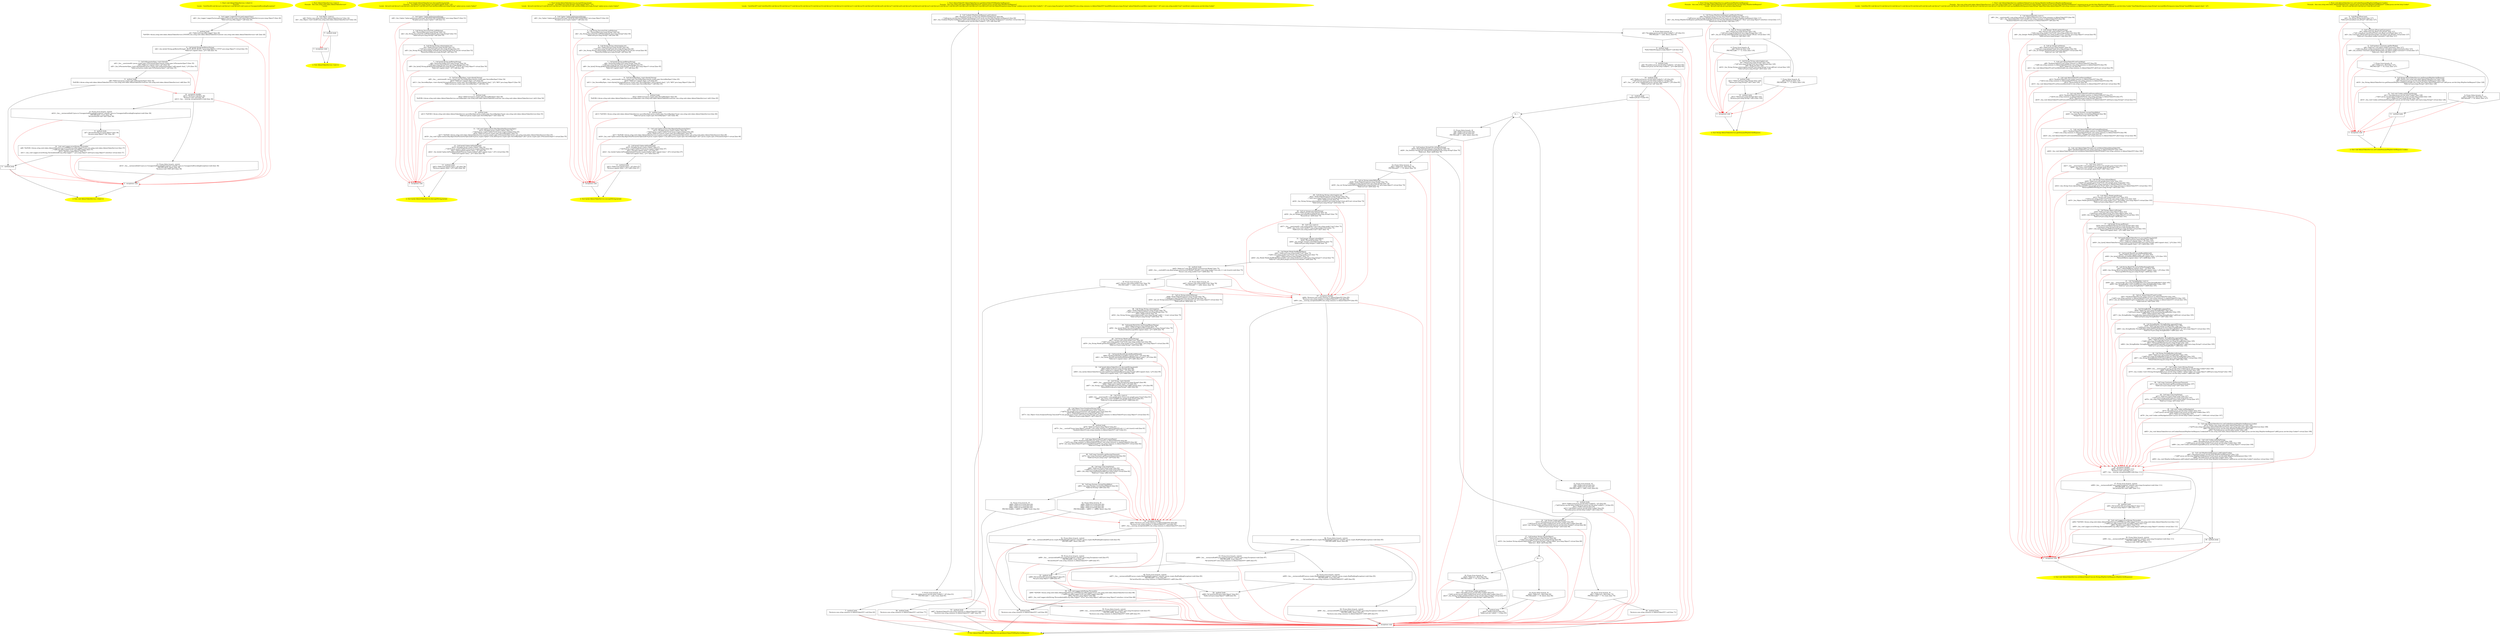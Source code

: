 /* @generated */
digraph cfg {
"com.zrlog.web.token.AdminTokenService.<clinit>():void.3e6a17193cc3626cb406c090ba04ae49_1" [label="1: Start void AdminTokenService.<clinit>()\nFormals: \nLocals:  CatchVar28:void $irvar2:void $irvar1:void $irvar0:void e:java.io.UnsupportedEncodingException* \n  " color=yellow style=filled]
	

	 "com.zrlog.web.token.AdminTokenService.<clinit>():void.3e6a17193cc3626cb406c090ba04ae49_1" -> "com.zrlog.web.token.AdminTokenService.<clinit>():void.3e6a17193cc3626cb406c090ba04ae49_4" ;
"com.zrlog.web.token.AdminTokenService.<clinit>():void.3e6a17193cc3626cb406c090ba04ae49_2" [label="2: Exit void AdminTokenService.<clinit>() \n  " color=yellow style=filled]
	

"com.zrlog.web.token.AdminTokenService.<clinit>():void.3e6a17193cc3626cb406c090ba04ae49_3" [label="3:  exceptions sink \n  " shape="box"]
	

	 "com.zrlog.web.token.AdminTokenService.<clinit>():void.3e6a17193cc3626cb406c090ba04ae49_3" -> "com.zrlog.web.token.AdminTokenService.<clinit>():void.3e6a17193cc3626cb406c090ba04ae49_2" ;
"com.zrlog.web.token.AdminTokenService.<clinit>():void.3e6a17193cc3626cb406c090ba04ae49_4" [label="4:  Call Logger LoggerFactory.getLogger(Class) \n   n$0=_fun_Logger LoggerFactory.getLogger(Class)(com.zrlog.web.token.AdminTokenService:java.lang.Object*) [line 26]\n  *&$irvar0:org.slf4j.Logger*=n$0 [line 26]\n " shape="box"]
	

	 "com.zrlog.web.token.AdminTokenService.<clinit>():void.3e6a17193cc3626cb406c090ba04ae49_4" -> "com.zrlog.web.token.AdminTokenService.<clinit>():void.3e6a17193cc3626cb406c090ba04ae49_5" ;
	 "com.zrlog.web.token.AdminTokenService.<clinit>():void.3e6a17193cc3626cb406c090ba04ae49_4" -> "com.zrlog.web.token.AdminTokenService.<clinit>():void.3e6a17193cc3626cb406c090ba04ae49_3" [color="red" ];
"com.zrlog.web.token.AdminTokenService.<clinit>():void.3e6a17193cc3626cb406c090ba04ae49_5" [label="5:  method_body \n   n$1=*&$irvar0:org.slf4j.Logger* [line 26]\n  *&#GB<>$com.zrlog.web.token.AdminTokenService.LOGGER:com.zrlog.web.token.AdminTokenService(root com.zrlog.web.token.AdminTokenService)=n$1 [line 26]\n " shape="box"]
	

	 "com.zrlog.web.token.AdminTokenService.<clinit>():void.3e6a17193cc3626cb406c090ba04ae49_5" -> "com.zrlog.web.token.AdminTokenService.<clinit>():void.3e6a17193cc3626cb406c090ba04ae49_6" ;
	 "com.zrlog.web.token.AdminTokenService.<clinit>():void.3e6a17193cc3626cb406c090ba04ae49_5" -> "com.zrlog.web.token.AdminTokenService.<clinit>():void.3e6a17193cc3626cb406c090ba04ae49_3" [color="red" ];
"com.zrlog.web.token.AdminTokenService.<clinit>():void.3e6a17193cc3626cb406c090ba04ae49_6" [label="6:  Call byte[] String.getBytes(String) \n   n$2=_fun_byte[] String.getBytes(String)(\"_BLOG_BLOG_BLOG_\":java.lang.Object*,\"UTF-8\":java.lang.Object*) virtual [line 35]\n  *&$irvar1:signed char[_*_](*)=n$2 [line 35]\n " shape="box"]
	

	 "com.zrlog.web.token.AdminTokenService.<clinit>():void.3e6a17193cc3626cb406c090ba04ae49_6" -> "com.zrlog.web.token.AdminTokenService.<clinit>():void.3e6a17193cc3626cb406c090ba04ae49_7" ;
	 "com.zrlog.web.token.AdminTokenService.<clinit>():void.3e6a17193cc3626cb406c090ba04ae49_6" -> "com.zrlog.web.token.AdminTokenService.<clinit>():void.3e6a17193cc3626cb406c090ba04ae49_14" [color="red" ];
"com.zrlog.web.token.AdminTokenService.<clinit>():void.3e6a17193cc3626cb406c090ba04ae49_7" [label="7:  Call IvParameterSpec.<init>(byte[]) \n   n$3=_fun___new(sizeof(t=javax.crypto.spec.IvParameterSpec):javax.crypto.spec.IvParameterSpec*) [line 35]\n  n$4=*&$irvar1:signed char[_*_](*) [line 35]\n  n$5=_fun_IvParameterSpec.<init>(byte[])(n$3:javax.crypto.spec.IvParameterSpec*,n$4:signed char[_*_](*)) [line 35]\n  *&$irvar2:javax.crypto.spec.IvParameterSpec*=n$3 [line 35]\n " shape="box"]
	

	 "com.zrlog.web.token.AdminTokenService.<clinit>():void.3e6a17193cc3626cb406c090ba04ae49_7" -> "com.zrlog.web.token.AdminTokenService.<clinit>():void.3e6a17193cc3626cb406c090ba04ae49_8" ;
	 "com.zrlog.web.token.AdminTokenService.<clinit>():void.3e6a17193cc3626cb406c090ba04ae49_7" -> "com.zrlog.web.token.AdminTokenService.<clinit>():void.3e6a17193cc3626cb406c090ba04ae49_14" [color="red" ];
"com.zrlog.web.token.AdminTokenService.<clinit>():void.3e6a17193cc3626cb406c090ba04ae49_8" [label="8:  method_body \n   n$6=*&$irvar2:javax.crypto.spec.IvParameterSpec* [line 35]\n  *&#GB<>$com.zrlog.web.token.AdminTokenService.iv:com.zrlog.web.token.AdminTokenService(root com.zrlog.web.token.AdminTokenService)=n$6 [line 35]\n " shape="box"]
	

	 "com.zrlog.web.token.AdminTokenService.<clinit>():void.3e6a17193cc3626cb406c090ba04ae49_8" -> "com.zrlog.web.token.AdminTokenService.<clinit>():void.3e6a17193cc3626cb406c090ba04ae49_11" ;
	 "com.zrlog.web.token.AdminTokenService.<clinit>():void.3e6a17193cc3626cb406c090ba04ae49_8" -> "com.zrlog.web.token.AdminTokenService.<clinit>():void.3e6a17193cc3626cb406c090ba04ae49_14" [color="red" ];
"com.zrlog.web.token.AdminTokenService.<clinit>():void.3e6a17193cc3626cb406c090ba04ae49_9" [label="9:  method_body \n   n$7=*&CatchVar28:java.lang.Object* [line 36]\n  *&e:java.lang.Object*=n$7 [line 36]\n " shape="box"]
	

	 "com.zrlog.web.token.AdminTokenService.<clinit>():void.3e6a17193cc3626cb406c090ba04ae49_9" -> "com.zrlog.web.token.AdminTokenService.<clinit>():void.3e6a17193cc3626cb406c090ba04ae49_10" ;
	 "com.zrlog.web.token.AdminTokenService.<clinit>():void.3e6a17193cc3626cb406c090ba04ae49_9" -> "com.zrlog.web.token.AdminTokenService.<clinit>():void.3e6a17193cc3626cb406c090ba04ae49_3" [color="red" ];
"com.zrlog.web.token.AdminTokenService.<clinit>():void.3e6a17193cc3626cb406c090ba04ae49_10" [label="10:  Call void Logger.error(String,Throwable) \n   n$8=*&#GB<>$com.zrlog.web.token.AdminTokenService.LOGGER:org.slf4j.Logger*(root com.zrlog.web.token.AdminTokenService) [line 37]\n  _=*n$8:org.slf4j.Logger*(root org.slf4j.Logger) [line 37]\n  n$10=*&e:java.lang.Object* [line 37]\n  n$11=_fun_void Logger.error(String,Throwable)(n$8:org.slf4j.Logger*,\"\":java.lang.Object*,n$10:java.lang.Object*) interface virtual [line 37]\n " shape="box"]
	

	 "com.zrlog.web.token.AdminTokenService.<clinit>():void.3e6a17193cc3626cb406c090ba04ae49_10" -> "com.zrlog.web.token.AdminTokenService.<clinit>():void.3e6a17193cc3626cb406c090ba04ae49_11" ;
	 "com.zrlog.web.token.AdminTokenService.<clinit>():void.3e6a17193cc3626cb406c090ba04ae49_10" -> "com.zrlog.web.token.AdminTokenService.<clinit>():void.3e6a17193cc3626cb406c090ba04ae49_3" [color="red" ];
"com.zrlog.web.token.AdminTokenService.<clinit>():void.3e6a17193cc3626cb406c090ba04ae49_11" [label="11:  method_body \n  " shape="box"]
	

	 "com.zrlog.web.token.AdminTokenService.<clinit>():void.3e6a17193cc3626cb406c090ba04ae49_11" -> "com.zrlog.web.token.AdminTokenService.<clinit>():void.3e6a17193cc3626cb406c090ba04ae49_2" ;
	 "com.zrlog.web.token.AdminTokenService.<clinit>():void.3e6a17193cc3626cb406c090ba04ae49_11" -> "com.zrlog.web.token.AdminTokenService.<clinit>():void.3e6a17193cc3626cb406c090ba04ae49_3" [color="red" ];
"com.zrlog.web.token.AdminTokenService.<clinit>():void.3e6a17193cc3626cb406c090ba04ae49_12" [label="12: Prune (true branch, switch) \n   n$14=_fun___instanceof(n$13:java.io.UnsupportedEncodingException*,sizeof(t=java.io.UnsupportedEncodingException):void) [line 36]\n  PRUNE(n$14, true); [line 36]\n  *&CatchVar28:void=n$13 [line 36]\n " shape="invhouse"]
	

	 "com.zrlog.web.token.AdminTokenService.<clinit>():void.3e6a17193cc3626cb406c090ba04ae49_12" -> "com.zrlog.web.token.AdminTokenService.<clinit>():void.3e6a17193cc3626cb406c090ba04ae49_9" ;
	 "com.zrlog.web.token.AdminTokenService.<clinit>():void.3e6a17193cc3626cb406c090ba04ae49_12" -> "com.zrlog.web.token.AdminTokenService.<clinit>():void.3e6a17193cc3626cb406c090ba04ae49_3" [color="red" ];
"com.zrlog.web.token.AdminTokenService.<clinit>():void.3e6a17193cc3626cb406c090ba04ae49_13" [label="13: Prune (false branch, switch) \n   n$14=_fun___instanceof(n$13:java.io.UnsupportedEncodingException*,sizeof(t=java.io.UnsupportedEncodingException):void) [line 36]\n  PRUNE(!n$14, false); [line 36]\n  *&return:void=EXN n$13 [line 36]\n " shape="invhouse"]
	

	 "com.zrlog.web.token.AdminTokenService.<clinit>():void.3e6a17193cc3626cb406c090ba04ae49_13" -> "com.zrlog.web.token.AdminTokenService.<clinit>():void.3e6a17193cc3626cb406c090ba04ae49_3" ;
	 "com.zrlog.web.token.AdminTokenService.<clinit>():void.3e6a17193cc3626cb406c090ba04ae49_13" -> "com.zrlog.web.token.AdminTokenService.<clinit>():void.3e6a17193cc3626cb406c090ba04ae49_3" [color="red" ];
"com.zrlog.web.token.AdminTokenService.<clinit>():void.3e6a17193cc3626cb406c090ba04ae49_14" [label="14:  exception handler \n   n$12=*&return:void [line 36]\n  *&return:void=null [line 36]\n  n$13=_fun___unwrap_exception(n$12:void) [line 36]\n " shape="box"]
	

	 "com.zrlog.web.token.AdminTokenService.<clinit>():void.3e6a17193cc3626cb406c090ba04ae49_14" -> "com.zrlog.web.token.AdminTokenService.<clinit>():void.3e6a17193cc3626cb406c090ba04ae49_12" ;
	 "com.zrlog.web.token.AdminTokenService.<clinit>():void.3e6a17193cc3626cb406c090ba04ae49_14" -> "com.zrlog.web.token.AdminTokenService.<clinit>():void.3e6a17193cc3626cb406c090ba04ae49_13" ;
	 "com.zrlog.web.token.AdminTokenService.<clinit>():void.3e6a17193cc3626cb406c090ba04ae49_14" -> "com.zrlog.web.token.AdminTokenService.<clinit>():void.3e6a17193cc3626cb406c090ba04ae49_3" [color="red" ];
"com.zrlog.web.token.AdminTokenService.<init>().7de33b160ccd76af5147497d33afec6a_1" [label="1: Start AdminTokenService.<init>()\nFormals:  this:com.zrlog.web.token.AdminTokenService*\nLocals:  \n  " color=yellow style=filled]
	

	 "com.zrlog.web.token.AdminTokenService.<init>().7de33b160ccd76af5147497d33afec6a_1" -> "com.zrlog.web.token.AdminTokenService.<init>().7de33b160ccd76af5147497d33afec6a_4" ;
"com.zrlog.web.token.AdminTokenService.<init>().7de33b160ccd76af5147497d33afec6a_2" [label="2: Exit AdminTokenService.<init>() \n  " color=yellow style=filled]
	

"com.zrlog.web.token.AdminTokenService.<init>().7de33b160ccd76af5147497d33afec6a_3" [label="3:  exceptions sink \n  " shape="box"]
	

	 "com.zrlog.web.token.AdminTokenService.<init>().7de33b160ccd76af5147497d33afec6a_3" -> "com.zrlog.web.token.AdminTokenService.<init>().7de33b160ccd76af5147497d33afec6a_2" ;
"com.zrlog.web.token.AdminTokenService.<init>().7de33b160ccd76af5147497d33afec6a_4" [label="4:  Call Object.<init>() \n   n$0=*&this:com.zrlog.web.token.AdminTokenService* [line 24]\n  n$1=_fun_Object.<init>()(n$0:com.zrlog.web.token.AdminTokenService*) [line 24]\n " shape="box"]
	

	 "com.zrlog.web.token.AdminTokenService.<init>().7de33b160ccd76af5147497d33afec6a_4" -> "com.zrlog.web.token.AdminTokenService.<init>().7de33b160ccd76af5147497d33afec6a_5" ;
	 "com.zrlog.web.token.AdminTokenService.<init>().7de33b160ccd76af5147497d33afec6a_4" -> "com.zrlog.web.token.AdminTokenService.<init>().7de33b160ccd76af5147497d33afec6a_3" [color="red" ];
"com.zrlog.web.token.AdminTokenService.<init>().7de33b160ccd76af5147497d33afec6a_5" [label="5:  method_body \n  " shape="box"]
	

	 "com.zrlog.web.token.AdminTokenService.<init>().7de33b160ccd76af5147497d33afec6a_5" -> "com.zrlog.web.token.AdminTokenService.<init>().7de33b160ccd76af5147497d33afec6a_2" ;
	 "com.zrlog.web.token.AdminTokenService.<init>().7de33b160ccd76af5147497d33afec6a_5" -> "com.zrlog.web.token.AdminTokenService.<init>().7de33b160ccd76af5147497d33afec6a_3" [color="red" ];
"com.zrlog.web.token.AdminTokenService.decrypt(java.lang.String,byte[]):byte[].575a0136e50374435a166a158f3e5b8d_1" [label="1: Start byte[] AdminTokenService.decrypt(String,byte[])\nFormals:  secretKey:java.lang.String* encrypted:signed char[_*_](*)\nLocals:  $irvar4:void $irvar3:void $irvar2:void $irvar1:void $irvar0:void newSecretKey:java.lang.String* cipher:javax.crypto.Cipher* \n  " color=yellow style=filled]
	

	 "com.zrlog.web.token.AdminTokenService.decrypt(java.lang.String,byte[]):byte[].575a0136e50374435a166a158f3e5b8d_1" -> "com.zrlog.web.token.AdminTokenService.decrypt(java.lang.String,byte[]):byte[].575a0136e50374435a166a158f3e5b8d_4" ;
"com.zrlog.web.token.AdminTokenService.decrypt(java.lang.String,byte[]):byte[].575a0136e50374435a166a158f3e5b8d_2" [label="2: Exit byte[] AdminTokenService.decrypt(String,byte[]) \n  " color=yellow style=filled]
	

"com.zrlog.web.token.AdminTokenService.decrypt(java.lang.String,byte[]):byte[].575a0136e50374435a166a158f3e5b8d_3" [label="3:  exceptions sink \n  " shape="box"]
	

	 "com.zrlog.web.token.AdminTokenService.decrypt(java.lang.String,byte[]):byte[].575a0136e50374435a166a158f3e5b8d_3" -> "com.zrlog.web.token.AdminTokenService.decrypt(java.lang.String,byte[]):byte[].575a0136e50374435a166a158f3e5b8d_2" ;
"com.zrlog.web.token.AdminTokenService.decrypt(java.lang.String,byte[]):byte[].575a0136e50374435a166a158f3e5b8d_4" [label="4:  Call Cipher Cipher.getInstance(String) \n   n$0=_fun_Cipher Cipher.getInstance(String)(\"AES/CBC/PKCS5PADDING\":java.lang.Object*) [line 51]\n  *&cipher:javax.crypto.Cipher*=n$0 [line 51]\n " shape="box"]
	

	 "com.zrlog.web.token.AdminTokenService.decrypt(java.lang.String,byte[]):byte[].575a0136e50374435a166a158f3e5b8d_4" -> "com.zrlog.web.token.AdminTokenService.decrypt(java.lang.String,byte[]):byte[].575a0136e50374435a166a158f3e5b8d_5" ;
	 "com.zrlog.web.token.AdminTokenService.decrypt(java.lang.String,byte[]):byte[].575a0136e50374435a166a158f3e5b8d_4" -> "com.zrlog.web.token.AdminTokenService.decrypt(java.lang.String,byte[]):byte[].575a0136e50374435a166a158f3e5b8d_3" [color="red" ];
"com.zrlog.web.token.AdminTokenService.decrypt(java.lang.String,byte[]):byte[].575a0136e50374435a166a158f3e5b8d_5" [label="5:  Call String SecurityUtils.md5(String) \n   n$1=*&secretKey:java.lang.String* [line 53]\n  n$2=_fun_String SecurityUtils.md5(String)(n$1:java.lang.String*) [line 53]\n  *&$irvar0:java.lang.String*=n$2 [line 53]\n " shape="box"]
	

	 "com.zrlog.web.token.AdminTokenService.decrypt(java.lang.String,byte[]):byte[].575a0136e50374435a166a158f3e5b8d_5" -> "com.zrlog.web.token.AdminTokenService.decrypt(java.lang.String,byte[]):byte[].575a0136e50374435a166a158f3e5b8d_6" ;
	 "com.zrlog.web.token.AdminTokenService.decrypt(java.lang.String,byte[]):byte[].575a0136e50374435a166a158f3e5b8d_5" -> "com.zrlog.web.token.AdminTokenService.decrypt(java.lang.String,byte[]):byte[].575a0136e50374435a166a158f3e5b8d_3" [color="red" ];
"com.zrlog.web.token.AdminTokenService.decrypt(java.lang.String,byte[]):byte[].575a0136e50374435a166a158f3e5b8d_6" [label="6:  Call String String.substring(int,int) \n   n$3=*&$irvar0:java.lang.String* [line 53]\n  _=*n$3:java.lang.String*(root java.lang.String) [line 53]\n  n$5=_fun_String String.substring(int,int)(n$3:java.lang.String*,8:int,24:int) virtual [line 53]\n  *&newSecretKey:java.lang.String*=n$5 [line 53]\n " shape="box"]
	

	 "com.zrlog.web.token.AdminTokenService.decrypt(java.lang.String,byte[]):byte[].575a0136e50374435a166a158f3e5b8d_6" -> "com.zrlog.web.token.AdminTokenService.decrypt(java.lang.String,byte[]):byte[].575a0136e50374435a166a158f3e5b8d_7" ;
	 "com.zrlog.web.token.AdminTokenService.decrypt(java.lang.String,byte[]):byte[].575a0136e50374435a166a158f3e5b8d_6" -> "com.zrlog.web.token.AdminTokenService.decrypt(java.lang.String,byte[]):byte[].575a0136e50374435a166a158f3e5b8d_3" [color="red" ];
"com.zrlog.web.token.AdminTokenService.decrypt(java.lang.String,byte[]):byte[].575a0136e50374435a166a158f3e5b8d_7" [label="7:  Call byte[] String.getBytes(String) \n   n$6=*&newSecretKey:java.lang.String* [line 54]\n  _=*n$6:java.lang.String*(root java.lang.String) [line 54]\n  n$8=_fun_byte[] String.getBytes(String)(n$6:java.lang.String*,\"UTF-8\":java.lang.Object*) virtual [line 54]\n  *&$irvar1:signed char[_*_](*)=n$8 [line 54]\n " shape="box"]
	

	 "com.zrlog.web.token.AdminTokenService.decrypt(java.lang.String,byte[]):byte[].575a0136e50374435a166a158f3e5b8d_7" -> "com.zrlog.web.token.AdminTokenService.decrypt(java.lang.String,byte[]):byte[].575a0136e50374435a166a158f3e5b8d_8" ;
	 "com.zrlog.web.token.AdminTokenService.decrypt(java.lang.String,byte[]):byte[].575a0136e50374435a166a158f3e5b8d_7" -> "com.zrlog.web.token.AdminTokenService.decrypt(java.lang.String,byte[]):byte[].575a0136e50374435a166a158f3e5b8d_3" [color="red" ];
"com.zrlog.web.token.AdminTokenService.decrypt(java.lang.String,byte[]):byte[].575a0136e50374435a166a158f3e5b8d_8" [label="8:  Call SecretKeySpec.<init>(byte[],String) \n   n$9=_fun___new(sizeof(t=javax.crypto.spec.SecretKeySpec):javax.crypto.spec.SecretKeySpec*) [line 54]\n  n$10=*&$irvar1:signed char[_*_](*) [line 54]\n  n$11=_fun_SecretKeySpec.<init>(byte[],String)(n$9:javax.crypto.spec.SecretKeySpec*,n$10:signed char[_*_](*),\"AES\":java.lang.Object*) [line 54]\n  *&$irvar2:javax.crypto.spec.SecretKeySpec*=n$9 [line 54]\n " shape="box"]
	

	 "com.zrlog.web.token.AdminTokenService.decrypt(java.lang.String,byte[]):byte[].575a0136e50374435a166a158f3e5b8d_8" -> "com.zrlog.web.token.AdminTokenService.decrypt(java.lang.String,byte[]):byte[].575a0136e50374435a166a158f3e5b8d_9" ;
	 "com.zrlog.web.token.AdminTokenService.decrypt(java.lang.String,byte[]):byte[].575a0136e50374435a166a158f3e5b8d_8" -> "com.zrlog.web.token.AdminTokenService.decrypt(java.lang.String,byte[]):byte[].575a0136e50374435a166a158f3e5b8d_3" [color="red" ];
"com.zrlog.web.token.AdminTokenService.decrypt(java.lang.String,byte[]):byte[].575a0136e50374435a166a158f3e5b8d_9" [label="9:  method_body \n   n$12=*&$irvar2:javax.crypto.spec.SecretKeySpec* [line 54]\n  *&#GB<>$com.zrlog.web.token.AdminTokenService.secretKeySpec:com.zrlog.web.token.AdminTokenService(root com.zrlog.web.token.AdminTokenService)=n$12 [line 54]\n " shape="box"]
	

	 "com.zrlog.web.token.AdminTokenService.decrypt(java.lang.String,byte[]):byte[].575a0136e50374435a166a158f3e5b8d_9" -> "com.zrlog.web.token.AdminTokenService.decrypt(java.lang.String,byte[]):byte[].575a0136e50374435a166a158f3e5b8d_10" ;
	 "com.zrlog.web.token.AdminTokenService.decrypt(java.lang.String,byte[]):byte[].575a0136e50374435a166a158f3e5b8d_9" -> "com.zrlog.web.token.AdminTokenService.decrypt(java.lang.String,byte[]):byte[].575a0136e50374435a166a158f3e5b8d_3" [color="red" ];
"com.zrlog.web.token.AdminTokenService.decrypt(java.lang.String,byte[]):byte[].575a0136e50374435a166a158f3e5b8d_10" [label="10:  method_body \n   n$13=*&#GB<>$com.zrlog.web.token.AdminTokenService.secretKeySpec:javax.crypto.spec.SecretKeySpec*(root com.zrlog.web.token.AdminTokenService) [line 55]\n  *&$irvar3:javax.crypto.spec.SecretKeySpec*=n$13 [line 55]\n " shape="box"]
	

	 "com.zrlog.web.token.AdminTokenService.decrypt(java.lang.String,byte[]):byte[].575a0136e50374435a166a158f3e5b8d_10" -> "com.zrlog.web.token.AdminTokenService.decrypt(java.lang.String,byte[]):byte[].575a0136e50374435a166a158f3e5b8d_11" ;
	 "com.zrlog.web.token.AdminTokenService.decrypt(java.lang.String,byte[]):byte[].575a0136e50374435a166a158f3e5b8d_10" -> "com.zrlog.web.token.AdminTokenService.decrypt(java.lang.String,byte[]):byte[].575a0136e50374435a166a158f3e5b8d_3" [color="red" ];
"com.zrlog.web.token.AdminTokenService.decrypt(java.lang.String,byte[]):byte[].575a0136e50374435a166a158f3e5b8d_11" [label="11:  Call void Cipher.init(int,Key,AlgorithmParameterSpec) \n   n$14=*&cipher:javax.crypto.Cipher* [line 55]\n  _=*n$14:javax.crypto.Cipher*(root javax.crypto.Cipher) [line 55]\n  n$16=*&$irvar3:javax.crypto.spec.SecretKeySpec* [line 55]\n  n$17=*&#GB<>$com.zrlog.web.token.AdminTokenService.iv:javax.crypto.spec.IvParameterSpec*(root com.zrlog.web.token.AdminTokenService) [line 55]\n  n$18=_fun_void Cipher.init(int,Key,AlgorithmParameterSpec)(n$14:javax.crypto.Cipher*,2:int,n$16:javax.crypto.spec.SecretKeySpec*,n$17:javax.crypto.spec.IvParameterSpec*) virtual [line 55]\n " shape="box"]
	

	 "com.zrlog.web.token.AdminTokenService.decrypt(java.lang.String,byte[]):byte[].575a0136e50374435a166a158f3e5b8d_11" -> "com.zrlog.web.token.AdminTokenService.decrypt(java.lang.String,byte[]):byte[].575a0136e50374435a166a158f3e5b8d_12" ;
	 "com.zrlog.web.token.AdminTokenService.decrypt(java.lang.String,byte[]):byte[].575a0136e50374435a166a158f3e5b8d_11" -> "com.zrlog.web.token.AdminTokenService.decrypt(java.lang.String,byte[]):byte[].575a0136e50374435a166a158f3e5b8d_3" [color="red" ];
"com.zrlog.web.token.AdminTokenService.decrypt(java.lang.String,byte[]):byte[].575a0136e50374435a166a158f3e5b8d_12" [label="12:  Call byte[] Cipher.doFinal(byte[]) \n   n$19=*&cipher:javax.crypto.Cipher* [line 56]\n  _=*n$19:javax.crypto.Cipher*(root javax.crypto.Cipher) [line 56]\n  n$21=*&encrypted:signed char[_*_](*) [line 56]\n  n$22=_fun_byte[] Cipher.doFinal(byte[])(n$19:javax.crypto.Cipher*,n$21:signed char[_*_](*)) virtual [line 56]\n  *&$irvar4:signed char[_*_](*)=n$22 [line 56]\n " shape="box"]
	

	 "com.zrlog.web.token.AdminTokenService.decrypt(java.lang.String,byte[]):byte[].575a0136e50374435a166a158f3e5b8d_12" -> "com.zrlog.web.token.AdminTokenService.decrypt(java.lang.String,byte[]):byte[].575a0136e50374435a166a158f3e5b8d_13" ;
	 "com.zrlog.web.token.AdminTokenService.decrypt(java.lang.String,byte[]):byte[].575a0136e50374435a166a158f3e5b8d_12" -> "com.zrlog.web.token.AdminTokenService.decrypt(java.lang.String,byte[]):byte[].575a0136e50374435a166a158f3e5b8d_3" [color="red" ];
"com.zrlog.web.token.AdminTokenService.decrypt(java.lang.String,byte[]):byte[].575a0136e50374435a166a158f3e5b8d_13" [label="13:  method_body \n   n$23=*&$irvar4:signed char[_*_](*) [line 56]\n  *&return:signed char[_*_](*)=n$23 [line 56]\n " shape="box"]
	

	 "com.zrlog.web.token.AdminTokenService.decrypt(java.lang.String,byte[]):byte[].575a0136e50374435a166a158f3e5b8d_13" -> "com.zrlog.web.token.AdminTokenService.decrypt(java.lang.String,byte[]):byte[].575a0136e50374435a166a158f3e5b8d_2" ;
	 "com.zrlog.web.token.AdminTokenService.decrypt(java.lang.String,byte[]):byte[].575a0136e50374435a166a158f3e5b8d_13" -> "com.zrlog.web.token.AdminTokenService.decrypt(java.lang.String,byte[]):byte[].575a0136e50374435a166a158f3e5b8d_3" [color="red" ];
"com.zrlog.web.token.AdminTokenService.encrypt(java.lang.String,byte[]):byte[].f6323ed98c7262730f73935c8cdd1c20_1" [label="1: Start byte[] AdminTokenService.encrypt(String,byte[])\nFormals:  secretKey:java.lang.String* value:signed char[_*_](*)\nLocals:  $irvar4:void $irvar3:void $irvar2:void $irvar1:void $irvar0:void newSecretKey:java.lang.String* cipher:javax.crypto.Cipher* \n  " color=yellow style=filled]
	

	 "com.zrlog.web.token.AdminTokenService.encrypt(java.lang.String,byte[]):byte[].f6323ed98c7262730f73935c8cdd1c20_1" -> "com.zrlog.web.token.AdminTokenService.encrypt(java.lang.String,byte[]):byte[].f6323ed98c7262730f73935c8cdd1c20_4" ;
"com.zrlog.web.token.AdminTokenService.encrypt(java.lang.String,byte[]):byte[].f6323ed98c7262730f73935c8cdd1c20_2" [label="2: Exit byte[] AdminTokenService.encrypt(String,byte[]) \n  " color=yellow style=filled]
	

"com.zrlog.web.token.AdminTokenService.encrypt(java.lang.String,byte[]):byte[].f6323ed98c7262730f73935c8cdd1c20_3" [label="3:  exceptions sink \n  " shape="box"]
	

	 "com.zrlog.web.token.AdminTokenService.encrypt(java.lang.String,byte[]):byte[].f6323ed98c7262730f73935c8cdd1c20_3" -> "com.zrlog.web.token.AdminTokenService.encrypt(java.lang.String,byte[]):byte[].f6323ed98c7262730f73935c8cdd1c20_2" ;
"com.zrlog.web.token.AdminTokenService.encrypt(java.lang.String,byte[]):byte[].f6323ed98c7262730f73935c8cdd1c20_4" [label="4:  Call Cipher Cipher.getInstance(String) \n   n$0=_fun_Cipher Cipher.getInstance(String)(\"AES/CBC/PKCS5PADDING\":java.lang.Object*) [line 42]\n  *&cipher:javax.crypto.Cipher*=n$0 [line 42]\n " shape="box"]
	

	 "com.zrlog.web.token.AdminTokenService.encrypt(java.lang.String,byte[]):byte[].f6323ed98c7262730f73935c8cdd1c20_4" -> "com.zrlog.web.token.AdminTokenService.encrypt(java.lang.String,byte[]):byte[].f6323ed98c7262730f73935c8cdd1c20_5" ;
	 "com.zrlog.web.token.AdminTokenService.encrypt(java.lang.String,byte[]):byte[].f6323ed98c7262730f73935c8cdd1c20_4" -> "com.zrlog.web.token.AdminTokenService.encrypt(java.lang.String,byte[]):byte[].f6323ed98c7262730f73935c8cdd1c20_3" [color="red" ];
"com.zrlog.web.token.AdminTokenService.encrypt(java.lang.String,byte[]):byte[].f6323ed98c7262730f73935c8cdd1c20_5" [label="5:  Call String SecurityUtils.md5(String) \n   n$1=*&secretKey:java.lang.String* [line 44]\n  n$2=_fun_String SecurityUtils.md5(String)(n$1:java.lang.String*) [line 44]\n  *&$irvar0:java.lang.String*=n$2 [line 44]\n " shape="box"]
	

	 "com.zrlog.web.token.AdminTokenService.encrypt(java.lang.String,byte[]):byte[].f6323ed98c7262730f73935c8cdd1c20_5" -> "com.zrlog.web.token.AdminTokenService.encrypt(java.lang.String,byte[]):byte[].f6323ed98c7262730f73935c8cdd1c20_6" ;
	 "com.zrlog.web.token.AdminTokenService.encrypt(java.lang.String,byte[]):byte[].f6323ed98c7262730f73935c8cdd1c20_5" -> "com.zrlog.web.token.AdminTokenService.encrypt(java.lang.String,byte[]):byte[].f6323ed98c7262730f73935c8cdd1c20_3" [color="red" ];
"com.zrlog.web.token.AdminTokenService.encrypt(java.lang.String,byte[]):byte[].f6323ed98c7262730f73935c8cdd1c20_6" [label="6:  Call String String.substring(int,int) \n   n$3=*&$irvar0:java.lang.String* [line 44]\n  _=*n$3:java.lang.String*(root java.lang.String) [line 44]\n  n$5=_fun_String String.substring(int,int)(n$3:java.lang.String*,8:int,24:int) virtual [line 44]\n  *&newSecretKey:java.lang.String*=n$5 [line 44]\n " shape="box"]
	

	 "com.zrlog.web.token.AdminTokenService.encrypt(java.lang.String,byte[]):byte[].f6323ed98c7262730f73935c8cdd1c20_6" -> "com.zrlog.web.token.AdminTokenService.encrypt(java.lang.String,byte[]):byte[].f6323ed98c7262730f73935c8cdd1c20_7" ;
	 "com.zrlog.web.token.AdminTokenService.encrypt(java.lang.String,byte[]):byte[].f6323ed98c7262730f73935c8cdd1c20_6" -> "com.zrlog.web.token.AdminTokenService.encrypt(java.lang.String,byte[]):byte[].f6323ed98c7262730f73935c8cdd1c20_3" [color="red" ];
"com.zrlog.web.token.AdminTokenService.encrypt(java.lang.String,byte[]):byte[].f6323ed98c7262730f73935c8cdd1c20_7" [label="7:  Call byte[] String.getBytes(String) \n   n$6=*&newSecretKey:java.lang.String* [line 45]\n  _=*n$6:java.lang.String*(root java.lang.String) [line 45]\n  n$8=_fun_byte[] String.getBytes(String)(n$6:java.lang.String*,\"UTF-8\":java.lang.Object*) virtual [line 45]\n  *&$irvar1:signed char[_*_](*)=n$8 [line 45]\n " shape="box"]
	

	 "com.zrlog.web.token.AdminTokenService.encrypt(java.lang.String,byte[]):byte[].f6323ed98c7262730f73935c8cdd1c20_7" -> "com.zrlog.web.token.AdminTokenService.encrypt(java.lang.String,byte[]):byte[].f6323ed98c7262730f73935c8cdd1c20_8" ;
	 "com.zrlog.web.token.AdminTokenService.encrypt(java.lang.String,byte[]):byte[].f6323ed98c7262730f73935c8cdd1c20_7" -> "com.zrlog.web.token.AdminTokenService.encrypt(java.lang.String,byte[]):byte[].f6323ed98c7262730f73935c8cdd1c20_3" [color="red" ];
"com.zrlog.web.token.AdminTokenService.encrypt(java.lang.String,byte[]):byte[].f6323ed98c7262730f73935c8cdd1c20_8" [label="8:  Call SecretKeySpec.<init>(byte[],String) \n   n$9=_fun___new(sizeof(t=javax.crypto.spec.SecretKeySpec):javax.crypto.spec.SecretKeySpec*) [line 45]\n  n$10=*&$irvar1:signed char[_*_](*) [line 45]\n  n$11=_fun_SecretKeySpec.<init>(byte[],String)(n$9:javax.crypto.spec.SecretKeySpec*,n$10:signed char[_*_](*),\"AES\":java.lang.Object*) [line 45]\n  *&$irvar2:javax.crypto.spec.SecretKeySpec*=n$9 [line 45]\n " shape="box"]
	

	 "com.zrlog.web.token.AdminTokenService.encrypt(java.lang.String,byte[]):byte[].f6323ed98c7262730f73935c8cdd1c20_8" -> "com.zrlog.web.token.AdminTokenService.encrypt(java.lang.String,byte[]):byte[].f6323ed98c7262730f73935c8cdd1c20_9" ;
	 "com.zrlog.web.token.AdminTokenService.encrypt(java.lang.String,byte[]):byte[].f6323ed98c7262730f73935c8cdd1c20_8" -> "com.zrlog.web.token.AdminTokenService.encrypt(java.lang.String,byte[]):byte[].f6323ed98c7262730f73935c8cdd1c20_3" [color="red" ];
"com.zrlog.web.token.AdminTokenService.encrypt(java.lang.String,byte[]):byte[].f6323ed98c7262730f73935c8cdd1c20_9" [label="9:  method_body \n   n$12=*&$irvar2:javax.crypto.spec.SecretKeySpec* [line 45]\n  *&#GB<>$com.zrlog.web.token.AdminTokenService.secretKeySpec:com.zrlog.web.token.AdminTokenService(root com.zrlog.web.token.AdminTokenService)=n$12 [line 45]\n " shape="box"]
	

	 "com.zrlog.web.token.AdminTokenService.encrypt(java.lang.String,byte[]):byte[].f6323ed98c7262730f73935c8cdd1c20_9" -> "com.zrlog.web.token.AdminTokenService.encrypt(java.lang.String,byte[]):byte[].f6323ed98c7262730f73935c8cdd1c20_10" ;
	 "com.zrlog.web.token.AdminTokenService.encrypt(java.lang.String,byte[]):byte[].f6323ed98c7262730f73935c8cdd1c20_9" -> "com.zrlog.web.token.AdminTokenService.encrypt(java.lang.String,byte[]):byte[].f6323ed98c7262730f73935c8cdd1c20_3" [color="red" ];
"com.zrlog.web.token.AdminTokenService.encrypt(java.lang.String,byte[]):byte[].f6323ed98c7262730f73935c8cdd1c20_10" [label="10:  method_body \n   n$13=*&#GB<>$com.zrlog.web.token.AdminTokenService.secretKeySpec:javax.crypto.spec.SecretKeySpec*(root com.zrlog.web.token.AdminTokenService) [line 46]\n  *&$irvar3:javax.crypto.spec.SecretKeySpec*=n$13 [line 46]\n " shape="box"]
	

	 "com.zrlog.web.token.AdminTokenService.encrypt(java.lang.String,byte[]):byte[].f6323ed98c7262730f73935c8cdd1c20_10" -> "com.zrlog.web.token.AdminTokenService.encrypt(java.lang.String,byte[]):byte[].f6323ed98c7262730f73935c8cdd1c20_11" ;
	 "com.zrlog.web.token.AdminTokenService.encrypt(java.lang.String,byte[]):byte[].f6323ed98c7262730f73935c8cdd1c20_10" -> "com.zrlog.web.token.AdminTokenService.encrypt(java.lang.String,byte[]):byte[].f6323ed98c7262730f73935c8cdd1c20_3" [color="red" ];
"com.zrlog.web.token.AdminTokenService.encrypt(java.lang.String,byte[]):byte[].f6323ed98c7262730f73935c8cdd1c20_11" [label="11:  Call void Cipher.init(int,Key,AlgorithmParameterSpec) \n   n$14=*&cipher:javax.crypto.Cipher* [line 46]\n  _=*n$14:javax.crypto.Cipher*(root javax.crypto.Cipher) [line 46]\n  n$16=*&$irvar3:javax.crypto.spec.SecretKeySpec* [line 46]\n  n$17=*&#GB<>$com.zrlog.web.token.AdminTokenService.iv:javax.crypto.spec.IvParameterSpec*(root com.zrlog.web.token.AdminTokenService) [line 46]\n  n$18=_fun_void Cipher.init(int,Key,AlgorithmParameterSpec)(n$14:javax.crypto.Cipher*,1:int,n$16:javax.crypto.spec.SecretKeySpec*,n$17:javax.crypto.spec.IvParameterSpec*) virtual [line 46]\n " shape="box"]
	

	 "com.zrlog.web.token.AdminTokenService.encrypt(java.lang.String,byte[]):byte[].f6323ed98c7262730f73935c8cdd1c20_11" -> "com.zrlog.web.token.AdminTokenService.encrypt(java.lang.String,byte[]):byte[].f6323ed98c7262730f73935c8cdd1c20_12" ;
	 "com.zrlog.web.token.AdminTokenService.encrypt(java.lang.String,byte[]):byte[].f6323ed98c7262730f73935c8cdd1c20_11" -> "com.zrlog.web.token.AdminTokenService.encrypt(java.lang.String,byte[]):byte[].f6323ed98c7262730f73935c8cdd1c20_3" [color="red" ];
"com.zrlog.web.token.AdminTokenService.encrypt(java.lang.String,byte[]):byte[].f6323ed98c7262730f73935c8cdd1c20_12" [label="12:  Call byte[] Cipher.doFinal(byte[]) \n   n$19=*&cipher:javax.crypto.Cipher* [line 47]\n  _=*n$19:javax.crypto.Cipher*(root javax.crypto.Cipher) [line 47]\n  n$21=*&value:signed char[_*_](*) [line 47]\n  n$22=_fun_byte[] Cipher.doFinal(byte[])(n$19:javax.crypto.Cipher*,n$21:signed char[_*_](*)) virtual [line 47]\n  *&$irvar4:signed char[_*_](*)=n$22 [line 47]\n " shape="box"]
	

	 "com.zrlog.web.token.AdminTokenService.encrypt(java.lang.String,byte[]):byte[].f6323ed98c7262730f73935c8cdd1c20_12" -> "com.zrlog.web.token.AdminTokenService.encrypt(java.lang.String,byte[]):byte[].f6323ed98c7262730f73935c8cdd1c20_13" ;
	 "com.zrlog.web.token.AdminTokenService.encrypt(java.lang.String,byte[]):byte[].f6323ed98c7262730f73935c8cdd1c20_12" -> "com.zrlog.web.token.AdminTokenService.encrypt(java.lang.String,byte[]):byte[].f6323ed98c7262730f73935c8cdd1c20_3" [color="red" ];
"com.zrlog.web.token.AdminTokenService.encrypt(java.lang.String,byte[]):byte[].f6323ed98c7262730f73935c8cdd1c20_13" [label="13:  method_body \n   n$23=*&$irvar4:signed char[_*_](*) [line 47]\n  *&return:signed char[_*_](*)=n$23 [line 47]\n " shape="box"]
	

	 "com.zrlog.web.token.AdminTokenService.encrypt(java.lang.String,byte[]):byte[].f6323ed98c7262730f73935c8cdd1c20_13" -> "com.zrlog.web.token.AdminTokenService.encrypt(java.lang.String,byte[]):byte[].f6323ed98c7262730f73935c8cdd1c20_2" ;
	 "com.zrlog.web.token.AdminTokenService.encrypt(java.lang.String,byte[]):byte[].f6323ed98c7262730f73935c8cdd1c20_13" -> "com.zrlog.web.token.AdminTokenService.encrypt(java.lang.String,byte[]):byte[].f6323ed98c7262730f73935c8cdd1c20_3" [color="red" ];
"com.zrlog.web.token.AdminTokenService.getAdminTokenVO(javax.servlet.http.HttpServletRequest):com.zrl.7c49640eb1770347eecdd5298c9d064d_1" [label="1: Start AdminTokenVO AdminTokenService.getAdminTokenVO(HttpServletRequest)\nFormals:  this:com.zrlog.web.token.AdminTokenService* request:javax.servlet.http.HttpServletRequest*\nLocals:  CatchVar207:void CatchVar202:void $irvar18:void $irvar17:void $irvar16:void $irvar15:void $irvar14:void $irvar13:void $irvar12:void $irvar11:void $irvar10:void $irvar9:void $irvar8:void $irvar7:void $irvar6:void $irvar5:void $irvar4:void $irvar3:void $irvar2:void $irvar1:void $irvar0:void $bcvar6:void $bcvar5:void $bcvar4:void decTokenString:java.lang.String* cookies:javax.servlet.http.Cookie*[_*_](*) e:java.lang.Exception* adminTokenVO:com.zrlog.common.vo.AdminTokenVO* base64Encode:java.lang.String* adminTokenEncryptAfter:signed char[_*_](*) user:com.zrlog.model.User* userId:int cookie:javax.servlet.http.Cookie* \n  " color=yellow style=filled]
	

	 "com.zrlog.web.token.AdminTokenService.getAdminTokenVO(javax.servlet.http.HttpServletRequest):com.zrl.7c49640eb1770347eecdd5298c9d064d_1" -> "com.zrlog.web.token.AdminTokenService.getAdminTokenVO(javax.servlet.http.HttpServletRequest):com.zrl.7c49640eb1770347eecdd5298c9d064d_4" ;
"com.zrlog.web.token.AdminTokenService.getAdminTokenVO(javax.servlet.http.HttpServletRequest):com.zrl.7c49640eb1770347eecdd5298c9d064d_2" [label="2: Exit AdminTokenVO AdminTokenService.getAdminTokenVO(HttpServletRequest) \n  " color=yellow style=filled]
	

"com.zrlog.web.token.AdminTokenService.getAdminTokenVO(javax.servlet.http.HttpServletRequest):com.zrl.7c49640eb1770347eecdd5298c9d064d_3" [label="3:  exceptions sink \n  " shape="box"]
	

	 "com.zrlog.web.token.AdminTokenService.getAdminTokenVO(javax.servlet.http.HttpServletRequest):com.zrl.7c49640eb1770347eecdd5298c9d064d_3" -> "com.zrlog.web.token.AdminTokenService.getAdminTokenVO(javax.servlet.http.HttpServletRequest):com.zrl.7c49640eb1770347eecdd5298c9d064d_2" ;
"com.zrlog.web.token.AdminTokenService.getAdminTokenVO(javax.servlet.http.HttpServletRequest):com.zrl.7c49640eb1770347eecdd5298c9d064d_4" [label="4:  Call Cookie[] HttpServletRequest.getCookies() \n   n$0=*&request:javax.servlet.http.HttpServletRequest* [line 60]\n  _=*n$0:javax.servlet.http.HttpServletRequest*(root javax.servlet.http.HttpServletRequest) [line 60]\n  n$2=_fun_Cookie[] HttpServletRequest.getCookies()(n$0:javax.servlet.http.HttpServletRequest*) interface virtual [line 60]\n  *&cookies:javax.servlet.http.Cookie*[_*_](*)=n$2 [line 60]\n " shape="box"]
	

	 "com.zrlog.web.token.AdminTokenService.getAdminTokenVO(javax.servlet.http.HttpServletRequest):com.zrl.7c49640eb1770347eecdd5298c9d064d_4" -> "com.zrlog.web.token.AdminTokenService.getAdminTokenVO(javax.servlet.http.HttpServletRequest):com.zrl.7c49640eb1770347eecdd5298c9d064d_5" ;
	 "com.zrlog.web.token.AdminTokenService.getAdminTokenVO(javax.servlet.http.HttpServletRequest):com.zrl.7c49640eb1770347eecdd5298c9d064d_4" -> "com.zrlog.web.token.AdminTokenService.getAdminTokenVO(javax.servlet.http.HttpServletRequest):com.zrl.7c49640eb1770347eecdd5298c9d064d_6" ;
	 "com.zrlog.web.token.AdminTokenService.getAdminTokenVO(javax.servlet.http.HttpServletRequest):com.zrl.7c49640eb1770347eecdd5298c9d064d_4" -> "com.zrlog.web.token.AdminTokenService.getAdminTokenVO(javax.servlet.http.HttpServletRequest):com.zrl.7c49640eb1770347eecdd5298c9d064d_3" [color="red" ];
"com.zrlog.web.token.AdminTokenService.getAdminTokenVO(javax.servlet.http.HttpServletRequest):com.zrl.7c49640eb1770347eecdd5298c9d064d_5" [label="5: Prune (true branch, if) \n   n$3=*&cookies:javax.servlet.http.Cookie*[_*_](*) [line 61]\n  PRUNE(!(n$3 != null), true); [line 61]\n " shape="invhouse"]
	

	 "com.zrlog.web.token.AdminTokenService.getAdminTokenVO(javax.servlet.http.HttpServletRequest):com.zrl.7c49640eb1770347eecdd5298c9d064d_5" -> "com.zrlog.web.token.AdminTokenService.getAdminTokenVO(javax.servlet.http.HttpServletRequest):com.zrl.7c49640eb1770347eecdd5298c9d064d_7" ;
	 "com.zrlog.web.token.AdminTokenService.getAdminTokenVO(javax.servlet.http.HttpServletRequest):com.zrl.7c49640eb1770347eecdd5298c9d064d_5" -> "com.zrlog.web.token.AdminTokenService.getAdminTokenVO(javax.servlet.http.HttpServletRequest):com.zrl.7c49640eb1770347eecdd5298c9d064d_3" [color="red" ];
"com.zrlog.web.token.AdminTokenService.getAdminTokenVO(javax.servlet.http.HttpServletRequest):com.zrl.7c49640eb1770347eecdd5298c9d064d_6" [label="6: Prune (false branch, if) \n   n$3=*&cookies:javax.servlet.http.Cookie*[_*_](*) [line 61]\n  PRUNE((n$3 != null), false); [line 61]\n " shape="invhouse"]
	

	 "com.zrlog.web.token.AdminTokenService.getAdminTokenVO(javax.servlet.http.HttpServletRequest):com.zrl.7c49640eb1770347eecdd5298c9d064d_6" -> "com.zrlog.web.token.AdminTokenService.getAdminTokenVO(javax.servlet.http.HttpServletRequest):com.zrl.7c49640eb1770347eecdd5298c9d064d_8" ;
	 "com.zrlog.web.token.AdminTokenService.getAdminTokenVO(javax.servlet.http.HttpServletRequest):com.zrl.7c49640eb1770347eecdd5298c9d064d_6" -> "com.zrlog.web.token.AdminTokenService.getAdminTokenVO(javax.servlet.http.HttpServletRequest):com.zrl.7c49640eb1770347eecdd5298c9d064d_3" [color="red" ];
"com.zrlog.web.token.AdminTokenService.getAdminTokenVO(javax.servlet.http.HttpServletRequest):com.zrl.7c49640eb1770347eecdd5298c9d064d_7" [label="7:  method_body \n   *&return:com.zrlog.common.vo.AdminTokenVO*=null [line 62]\n " shape="box"]
	

	 "com.zrlog.web.token.AdminTokenService.getAdminTokenVO(javax.servlet.http.HttpServletRequest):com.zrl.7c49640eb1770347eecdd5298c9d064d_7" -> "com.zrlog.web.token.AdminTokenService.getAdminTokenVO(javax.servlet.http.HttpServletRequest):com.zrl.7c49640eb1770347eecdd5298c9d064d_2" ;
	 "com.zrlog.web.token.AdminTokenService.getAdminTokenVO(javax.servlet.http.HttpServletRequest):com.zrl.7c49640eb1770347eecdd5298c9d064d_7" -> "com.zrlog.web.token.AdminTokenService.getAdminTokenVO(javax.servlet.http.HttpServletRequest):com.zrl.7c49640eb1770347eecdd5298c9d064d_3" [color="red" ];
"com.zrlog.web.token.AdminTokenService.getAdminTokenVO(javax.servlet.http.HttpServletRequest):com.zrl.7c49640eb1770347eecdd5298c9d064d_8" [label="8:  method_body \n   *&decTokenString:java.lang.Object*=null [line 64]\n " shape="box"]
	

	 "com.zrlog.web.token.AdminTokenService.getAdminTokenVO(javax.servlet.http.HttpServletRequest):com.zrl.7c49640eb1770347eecdd5298c9d064d_8" -> "com.zrlog.web.token.AdminTokenService.getAdminTokenVO(javax.servlet.http.HttpServletRequest):com.zrl.7c49640eb1770347eecdd5298c9d064d_9" ;
	 "com.zrlog.web.token.AdminTokenService.getAdminTokenVO(javax.servlet.http.HttpServletRequest):com.zrl.7c49640eb1770347eecdd5298c9d064d_8" -> "com.zrlog.web.token.AdminTokenService.getAdminTokenVO(javax.servlet.http.HttpServletRequest):com.zrl.7c49640eb1770347eecdd5298c9d064d_3" [color="red" ];
"com.zrlog.web.token.AdminTokenService.getAdminTokenVO(javax.servlet.http.HttpServletRequest):com.zrl.7c49640eb1770347eecdd5298c9d064d_9" [label="9:  method_body \n   n$4=*&cookies:javax.servlet.http.Cookie*[_*_](*) [line 65]\n  *&$bcvar4:javax.servlet.http.Cookie*[_*_](*)=n$4 [line 65]\n " shape="box"]
	

	 "com.zrlog.web.token.AdminTokenService.getAdminTokenVO(javax.servlet.http.HttpServletRequest):com.zrl.7c49640eb1770347eecdd5298c9d064d_9" -> "com.zrlog.web.token.AdminTokenService.getAdminTokenVO(javax.servlet.http.HttpServletRequest):com.zrl.7c49640eb1770347eecdd5298c9d064d_10" ;
	 "com.zrlog.web.token.AdminTokenService.getAdminTokenVO(javax.servlet.http.HttpServletRequest):com.zrl.7c49640eb1770347eecdd5298c9d064d_9" -> "com.zrlog.web.token.AdminTokenService.getAdminTokenVO(javax.servlet.http.HttpServletRequest):com.zrl.7c49640eb1770347eecdd5298c9d064d_3" [color="red" ];
"com.zrlog.web.token.AdminTokenService.getAdminTokenVO(javax.servlet.http.HttpServletRequest):com.zrl.7c49640eb1770347eecdd5298c9d064d_10" [label="10:  method_body \n   n$5=*&$bcvar4:javax.servlet.http.Cookie*[_*_](*) [line 65]\n  _=*n$5:int(root javax.servlet.http.Cookie*[_*_]) [line 65]\n  n$7=_fun___get_array_length(n$5:javax.servlet.http.Cookie*[_*_](*)) [line 65]\n  *&$bcvar5:int=n$7 [line 65]\n " shape="box"]
	

	 "com.zrlog.web.token.AdminTokenService.getAdminTokenVO(javax.servlet.http.HttpServletRequest):com.zrl.7c49640eb1770347eecdd5298c9d064d_10" -> "com.zrlog.web.token.AdminTokenService.getAdminTokenVO(javax.servlet.http.HttpServletRequest):com.zrl.7c49640eb1770347eecdd5298c9d064d_11" ;
	 "com.zrlog.web.token.AdminTokenService.getAdminTokenVO(javax.servlet.http.HttpServletRequest):com.zrl.7c49640eb1770347eecdd5298c9d064d_10" -> "com.zrlog.web.token.AdminTokenService.getAdminTokenVO(javax.servlet.http.HttpServletRequest):com.zrl.7c49640eb1770347eecdd5298c9d064d_3" [color="red" ];
"com.zrlog.web.token.AdminTokenService.getAdminTokenVO(javax.servlet.http.HttpServletRequest):com.zrl.7c49640eb1770347eecdd5298c9d064d_11" [label="11:  method_body \n   *&$bcvar6:int=0 [line 65]\n " shape="box"]
	

	 "com.zrlog.web.token.AdminTokenService.getAdminTokenVO(javax.servlet.http.HttpServletRequest):com.zrl.7c49640eb1770347eecdd5298c9d064d_11" -> "com.zrlog.web.token.AdminTokenService.getAdminTokenVO(javax.servlet.http.HttpServletRequest):com.zrl.7c49640eb1770347eecdd5298c9d064d_14" ;
	 "com.zrlog.web.token.AdminTokenService.getAdminTokenVO(javax.servlet.http.HttpServletRequest):com.zrl.7c49640eb1770347eecdd5298c9d064d_11" -> "com.zrlog.web.token.AdminTokenService.getAdminTokenVO(javax.servlet.http.HttpServletRequest):com.zrl.7c49640eb1770347eecdd5298c9d064d_3" [color="red" ];
"com.zrlog.web.token.AdminTokenService.getAdminTokenVO(javax.servlet.http.HttpServletRequest):com.zrl.7c49640eb1770347eecdd5298c9d064d_12" [label="12: Prune (true branch, if) \n   n$8=*&$bcvar6:int [line 65]\n  n$9=*&$bcvar5:int [line 65]\n  PRUNE(!(n$8 >= n$9), true); [line 65]\n " shape="invhouse"]
	

	 "com.zrlog.web.token.AdminTokenService.getAdminTokenVO(javax.servlet.http.HttpServletRequest):com.zrl.7c49640eb1770347eecdd5298c9d064d_12" -> "com.zrlog.web.token.AdminTokenService.getAdminTokenVO(javax.servlet.http.HttpServletRequest):com.zrl.7c49640eb1770347eecdd5298c9d064d_15" ;
	 "com.zrlog.web.token.AdminTokenService.getAdminTokenVO(javax.servlet.http.HttpServletRequest):com.zrl.7c49640eb1770347eecdd5298c9d064d_12" -> "com.zrlog.web.token.AdminTokenService.getAdminTokenVO(javax.servlet.http.HttpServletRequest):com.zrl.7c49640eb1770347eecdd5298c9d064d_3" [color="red" ];
"com.zrlog.web.token.AdminTokenService.getAdminTokenVO(javax.servlet.http.HttpServletRequest):com.zrl.7c49640eb1770347eecdd5298c9d064d_13" [label="13: Prune (false branch, if) \n   n$8=*&$bcvar6:int [line 65]\n  n$9=*&$bcvar5:int [line 65]\n  PRUNE((n$8 >= n$9), false); [line 65]\n " shape="invhouse"]
	

	 "com.zrlog.web.token.AdminTokenService.getAdminTokenVO(javax.servlet.http.HttpServletRequest):com.zrl.7c49640eb1770347eecdd5298c9d064d_13" -> "com.zrlog.web.token.AdminTokenService.getAdminTokenVO(javax.servlet.http.HttpServletRequest):com.zrl.7c49640eb1770347eecdd5298c9d064d_23" ;
	 "com.zrlog.web.token.AdminTokenService.getAdminTokenVO(javax.servlet.http.HttpServletRequest):com.zrl.7c49640eb1770347eecdd5298c9d064d_13" -> "com.zrlog.web.token.AdminTokenService.getAdminTokenVO(javax.servlet.http.HttpServletRequest):com.zrl.7c49640eb1770347eecdd5298c9d064d_3" [color="red" ];
"com.zrlog.web.token.AdminTokenService.getAdminTokenVO(javax.servlet.http.HttpServletRequest):com.zrl.7c49640eb1770347eecdd5298c9d064d_14" [label="14: + \n  " ]
	

	 "com.zrlog.web.token.AdminTokenService.getAdminTokenVO(javax.servlet.http.HttpServletRequest):com.zrl.7c49640eb1770347eecdd5298c9d064d_14" -> "com.zrlog.web.token.AdminTokenService.getAdminTokenVO(javax.servlet.http.HttpServletRequest):com.zrl.7c49640eb1770347eecdd5298c9d064d_12" ;
	 "com.zrlog.web.token.AdminTokenService.getAdminTokenVO(javax.servlet.http.HttpServletRequest):com.zrl.7c49640eb1770347eecdd5298c9d064d_14" -> "com.zrlog.web.token.AdminTokenService.getAdminTokenVO(javax.servlet.http.HttpServletRequest):com.zrl.7c49640eb1770347eecdd5298c9d064d_13" ;
"com.zrlog.web.token.AdminTokenService.getAdminTokenVO(javax.servlet.http.HttpServletRequest):com.zrl.7c49640eb1770347eecdd5298c9d064d_15" [label="15:  method_body \n   n$10=*&$bcvar4:javax.servlet.http.Cookie*[_*_](*) [line 65]\n  _=*n$10:javax.servlet.http.Cookie*(root javax.servlet.http.Cookie*[_*_]) [line 65]\n  n$11=*&$bcvar6:int [line 65]\n  n$13=*n$10[n$11]:javax.servlet.http.Cookie* [line 65]\n  *&cookie:javax.servlet.http.Cookie*=n$13 [line 65]\n " shape="box"]
	

	 "com.zrlog.web.token.AdminTokenService.getAdminTokenVO(javax.servlet.http.HttpServletRequest):com.zrl.7c49640eb1770347eecdd5298c9d064d_15" -> "com.zrlog.web.token.AdminTokenService.getAdminTokenVO(javax.servlet.http.HttpServletRequest):com.zrl.7c49640eb1770347eecdd5298c9d064d_16" ;
	 "com.zrlog.web.token.AdminTokenService.getAdminTokenVO(javax.servlet.http.HttpServletRequest):com.zrl.7c49640eb1770347eecdd5298c9d064d_15" -> "com.zrlog.web.token.AdminTokenService.getAdminTokenVO(javax.servlet.http.HttpServletRequest):com.zrl.7c49640eb1770347eecdd5298c9d064d_3" [color="red" ];
"com.zrlog.web.token.AdminTokenService.getAdminTokenVO(javax.servlet.http.HttpServletRequest):com.zrl.7c49640eb1770347eecdd5298c9d064d_16" [label="16:  Call String Cookie.getName() \n   n$14=*&cookie:javax.servlet.http.Cookie* [line 66]\n  _=*n$14:javax.servlet.http.Cookie*(root javax.servlet.http.Cookie) [line 66]\n  n$16=_fun_String Cookie.getName()(n$14:javax.servlet.http.Cookie*) virtual [line 66]\n  *&$irvar0:java.lang.String*=n$16 [line 66]\n " shape="box"]
	

	 "com.zrlog.web.token.AdminTokenService.getAdminTokenVO(javax.servlet.http.HttpServletRequest):com.zrl.7c49640eb1770347eecdd5298c9d064d_16" -> "com.zrlog.web.token.AdminTokenService.getAdminTokenVO(javax.servlet.http.HttpServletRequest):com.zrl.7c49640eb1770347eecdd5298c9d064d_17" ;
	 "com.zrlog.web.token.AdminTokenService.getAdminTokenVO(javax.servlet.http.HttpServletRequest):com.zrl.7c49640eb1770347eecdd5298c9d064d_16" -> "com.zrlog.web.token.AdminTokenService.getAdminTokenVO(javax.servlet.http.HttpServletRequest):com.zrl.7c49640eb1770347eecdd5298c9d064d_3" [color="red" ];
"com.zrlog.web.token.AdminTokenService.getAdminTokenVO(javax.servlet.http.HttpServletRequest):com.zrl.7c49640eb1770347eecdd5298c9d064d_17" [label="17:  Call boolean String.equals(Object) \n   n$17=*&$irvar0:java.lang.String* [line 66]\n  _=*n$17:java.lang.String*(root java.lang.String) [line 66]\n  n$19=_fun_boolean String.equals(Object)(n$17:java.lang.String*,\"admin-token\":java.lang.Object*) virtual [line 66]\n  *&$irvar1:_Bool=n$19 [line 66]\n " shape="box"]
	

	 "com.zrlog.web.token.AdminTokenService.getAdminTokenVO(javax.servlet.http.HttpServletRequest):com.zrl.7c49640eb1770347eecdd5298c9d064d_17" -> "com.zrlog.web.token.AdminTokenService.getAdminTokenVO(javax.servlet.http.HttpServletRequest):com.zrl.7c49640eb1770347eecdd5298c9d064d_20" ;
	 "com.zrlog.web.token.AdminTokenService.getAdminTokenVO(javax.servlet.http.HttpServletRequest):com.zrl.7c49640eb1770347eecdd5298c9d064d_17" -> "com.zrlog.web.token.AdminTokenService.getAdminTokenVO(javax.servlet.http.HttpServletRequest):com.zrl.7c49640eb1770347eecdd5298c9d064d_3" [color="red" ];
"com.zrlog.web.token.AdminTokenService.getAdminTokenVO(javax.servlet.http.HttpServletRequest):com.zrl.7c49640eb1770347eecdd5298c9d064d_18" [label="18: Prune (true branch, if) \n   n$20=*&$irvar1:_Bool [line 66]\n  PRUNE(!(n$20 == 0), true); [line 66]\n " shape="invhouse"]
	

	 "com.zrlog.web.token.AdminTokenService.getAdminTokenVO(javax.servlet.http.HttpServletRequest):com.zrl.7c49640eb1770347eecdd5298c9d064d_18" -> "com.zrlog.web.token.AdminTokenService.getAdminTokenVO(javax.servlet.http.HttpServletRequest):com.zrl.7c49640eb1770347eecdd5298c9d064d_21" ;
	 "com.zrlog.web.token.AdminTokenService.getAdminTokenVO(javax.servlet.http.HttpServletRequest):com.zrl.7c49640eb1770347eecdd5298c9d064d_18" -> "com.zrlog.web.token.AdminTokenService.getAdminTokenVO(javax.servlet.http.HttpServletRequest):com.zrl.7c49640eb1770347eecdd5298c9d064d_3" [color="red" ];
"com.zrlog.web.token.AdminTokenService.getAdminTokenVO(javax.servlet.http.HttpServletRequest):com.zrl.7c49640eb1770347eecdd5298c9d064d_19" [label="19: Prune (false branch, if) \n   n$20=*&$irvar1:_Bool [line 66]\n  PRUNE((n$20 == 0), false); [line 66]\n " shape="invhouse"]
	

	 "com.zrlog.web.token.AdminTokenService.getAdminTokenVO(javax.servlet.http.HttpServletRequest):com.zrl.7c49640eb1770347eecdd5298c9d064d_19" -> "com.zrlog.web.token.AdminTokenService.getAdminTokenVO(javax.servlet.http.HttpServletRequest):com.zrl.7c49640eb1770347eecdd5298c9d064d_22" ;
	 "com.zrlog.web.token.AdminTokenService.getAdminTokenVO(javax.servlet.http.HttpServletRequest):com.zrl.7c49640eb1770347eecdd5298c9d064d_19" -> "com.zrlog.web.token.AdminTokenService.getAdminTokenVO(javax.servlet.http.HttpServletRequest):com.zrl.7c49640eb1770347eecdd5298c9d064d_3" [color="red" ];
"com.zrlog.web.token.AdminTokenService.getAdminTokenVO(javax.servlet.http.HttpServletRequest):com.zrl.7c49640eb1770347eecdd5298c9d064d_20" [label="20: + \n  " ]
	

	 "com.zrlog.web.token.AdminTokenService.getAdminTokenVO(javax.servlet.http.HttpServletRequest):com.zrl.7c49640eb1770347eecdd5298c9d064d_20" -> "com.zrlog.web.token.AdminTokenService.getAdminTokenVO(javax.servlet.http.HttpServletRequest):com.zrl.7c49640eb1770347eecdd5298c9d064d_18" ;
	 "com.zrlog.web.token.AdminTokenService.getAdminTokenVO(javax.servlet.http.HttpServletRequest):com.zrl.7c49640eb1770347eecdd5298c9d064d_20" -> "com.zrlog.web.token.AdminTokenService.getAdminTokenVO(javax.servlet.http.HttpServletRequest):com.zrl.7c49640eb1770347eecdd5298c9d064d_19" ;
"com.zrlog.web.token.AdminTokenService.getAdminTokenVO(javax.servlet.http.HttpServletRequest):com.zrl.7c49640eb1770347eecdd5298c9d064d_21" [label="21:  Call String Cookie.getValue() \n   n$21=*&cookie:javax.servlet.http.Cookie* [line 67]\n  _=*n$21:javax.servlet.http.Cookie*(root javax.servlet.http.Cookie) [line 67]\n  n$23=_fun_String Cookie.getValue()(n$21:javax.servlet.http.Cookie*) virtual [line 67]\n  *&decTokenString:java.lang.String*=n$23 [line 67]\n " shape="box"]
	

	 "com.zrlog.web.token.AdminTokenService.getAdminTokenVO(javax.servlet.http.HttpServletRequest):com.zrl.7c49640eb1770347eecdd5298c9d064d_21" -> "com.zrlog.web.token.AdminTokenService.getAdminTokenVO(javax.servlet.http.HttpServletRequest):com.zrl.7c49640eb1770347eecdd5298c9d064d_22" ;
	 "com.zrlog.web.token.AdminTokenService.getAdminTokenVO(javax.servlet.http.HttpServletRequest):com.zrl.7c49640eb1770347eecdd5298c9d064d_21" -> "com.zrlog.web.token.AdminTokenService.getAdminTokenVO(javax.servlet.http.HttpServletRequest):com.zrl.7c49640eb1770347eecdd5298c9d064d_3" [color="red" ];
"com.zrlog.web.token.AdminTokenService.getAdminTokenVO(javax.servlet.http.HttpServletRequest):com.zrl.7c49640eb1770347eecdd5298c9d064d_22" [label="22:  method_body \n   n$24=*&$bcvar6:int [line 65]\n  *&$bcvar6:int=(n$24 + 1) [line 65]\n " shape="box"]
	

	 "com.zrlog.web.token.AdminTokenService.getAdminTokenVO(javax.servlet.http.HttpServletRequest):com.zrl.7c49640eb1770347eecdd5298c9d064d_22" -> "com.zrlog.web.token.AdminTokenService.getAdminTokenVO(javax.servlet.http.HttpServletRequest):com.zrl.7c49640eb1770347eecdd5298c9d064d_14" ;
	 "com.zrlog.web.token.AdminTokenService.getAdminTokenVO(javax.servlet.http.HttpServletRequest):com.zrl.7c49640eb1770347eecdd5298c9d064d_22" -> "com.zrlog.web.token.AdminTokenService.getAdminTokenVO(javax.servlet.http.HttpServletRequest):com.zrl.7c49640eb1770347eecdd5298c9d064d_3" [color="red" ];
"com.zrlog.web.token.AdminTokenService.getAdminTokenVO(javax.servlet.http.HttpServletRequest):com.zrl.7c49640eb1770347eecdd5298c9d064d_23" [label="23:  Call boolean StringUtils.isEmpty(String) \n   n$25=*&decTokenString:java.lang.String* [line 70]\n  n$26=_fun_boolean StringUtils.isEmpty(String)(n$25:java.lang.String*) [line 70]\n  *&$irvar2:_Bool=n$26 [line 70]\n " shape="box"]
	

	 "com.zrlog.web.token.AdminTokenService.getAdminTokenVO(javax.servlet.http.HttpServletRequest):com.zrl.7c49640eb1770347eecdd5298c9d064d_23" -> "com.zrlog.web.token.AdminTokenService.getAdminTokenVO(javax.servlet.http.HttpServletRequest):com.zrl.7c49640eb1770347eecdd5298c9d064d_24" ;
	 "com.zrlog.web.token.AdminTokenService.getAdminTokenVO(javax.servlet.http.HttpServletRequest):com.zrl.7c49640eb1770347eecdd5298c9d064d_23" -> "com.zrlog.web.token.AdminTokenService.getAdminTokenVO(javax.servlet.http.HttpServletRequest):com.zrl.7c49640eb1770347eecdd5298c9d064d_25" ;
	 "com.zrlog.web.token.AdminTokenService.getAdminTokenVO(javax.servlet.http.HttpServletRequest):com.zrl.7c49640eb1770347eecdd5298c9d064d_23" -> "com.zrlog.web.token.AdminTokenService.getAdminTokenVO(javax.servlet.http.HttpServletRequest):com.zrl.7c49640eb1770347eecdd5298c9d064d_3" [color="red" ];
"com.zrlog.web.token.AdminTokenService.getAdminTokenVO(javax.servlet.http.HttpServletRequest):com.zrl.7c49640eb1770347eecdd5298c9d064d_24" [label="24: Prune (true branch, if) \n   n$27=*&$irvar2:_Bool [line 70]\n  PRUNE(!(n$27 == 0), true); [line 70]\n " shape="invhouse"]
	

	 "com.zrlog.web.token.AdminTokenService.getAdminTokenVO(javax.servlet.http.HttpServletRequest):com.zrl.7c49640eb1770347eecdd5298c9d064d_24" -> "com.zrlog.web.token.AdminTokenService.getAdminTokenVO(javax.servlet.http.HttpServletRequest):com.zrl.7c49640eb1770347eecdd5298c9d064d_26" ;
	 "com.zrlog.web.token.AdminTokenService.getAdminTokenVO(javax.servlet.http.HttpServletRequest):com.zrl.7c49640eb1770347eecdd5298c9d064d_24" -> "com.zrlog.web.token.AdminTokenService.getAdminTokenVO(javax.servlet.http.HttpServletRequest):com.zrl.7c49640eb1770347eecdd5298c9d064d_3" [color="red" ];
"com.zrlog.web.token.AdminTokenService.getAdminTokenVO(javax.servlet.http.HttpServletRequest):com.zrl.7c49640eb1770347eecdd5298c9d064d_25" [label="25: Prune (false branch, if) \n   n$27=*&$irvar2:_Bool [line 70]\n  PRUNE((n$27 == 0), false); [line 70]\n " shape="invhouse"]
	

	 "com.zrlog.web.token.AdminTokenService.getAdminTokenVO(javax.servlet.http.HttpServletRequest):com.zrl.7c49640eb1770347eecdd5298c9d064d_25" -> "com.zrlog.web.token.AdminTokenService.getAdminTokenVO(javax.servlet.http.HttpServletRequest):com.zrl.7c49640eb1770347eecdd5298c9d064d_27" ;
	 "com.zrlog.web.token.AdminTokenService.getAdminTokenVO(javax.servlet.http.HttpServletRequest):com.zrl.7c49640eb1770347eecdd5298c9d064d_25" -> "com.zrlog.web.token.AdminTokenService.getAdminTokenVO(javax.servlet.http.HttpServletRequest):com.zrl.7c49640eb1770347eecdd5298c9d064d_3" [color="red" ];
"com.zrlog.web.token.AdminTokenService.getAdminTokenVO(javax.servlet.http.HttpServletRequest):com.zrl.7c49640eb1770347eecdd5298c9d064d_26" [label="26:  method_body \n   *&return:com.zrlog.common.vo.AdminTokenVO*=null [line 71]\n " shape="box"]
	

	 "com.zrlog.web.token.AdminTokenService.getAdminTokenVO(javax.servlet.http.HttpServletRequest):com.zrl.7c49640eb1770347eecdd5298c9d064d_26" -> "com.zrlog.web.token.AdminTokenService.getAdminTokenVO(javax.servlet.http.HttpServletRequest):com.zrl.7c49640eb1770347eecdd5298c9d064d_2" ;
	 "com.zrlog.web.token.AdminTokenService.getAdminTokenVO(javax.servlet.http.HttpServletRequest):com.zrl.7c49640eb1770347eecdd5298c9d064d_26" -> "com.zrlog.web.token.AdminTokenService.getAdminTokenVO(javax.servlet.http.HttpServletRequest):com.zrl.7c49640eb1770347eecdd5298c9d064d_3" [color="red" ];
"com.zrlog.web.token.AdminTokenService.getAdminTokenVO(javax.servlet.http.HttpServletRequest):com.zrl.7c49640eb1770347eecdd5298c9d064d_27" [label="27:  Call int String.indexOf(String) \n   n$28=*&decTokenString:java.lang.String* [line 74]\n  _=*n$28:java.lang.String*(root java.lang.String) [line 74]\n  n$30=_fun_int String.indexOf(String)(n$28:java.lang.String*,\"#\":java.lang.Object*) virtual [line 74]\n  *&$irvar3:int=n$30 [line 74]\n " shape="box"]
	

	 "com.zrlog.web.token.AdminTokenService.getAdminTokenVO(javax.servlet.http.HttpServletRequest):com.zrl.7c49640eb1770347eecdd5298c9d064d_27" -> "com.zrlog.web.token.AdminTokenService.getAdminTokenVO(javax.servlet.http.HttpServletRequest):com.zrl.7c49640eb1770347eecdd5298c9d064d_28" ;
	 "com.zrlog.web.token.AdminTokenService.getAdminTokenVO(javax.servlet.http.HttpServletRequest):com.zrl.7c49640eb1770347eecdd5298c9d064d_27" -> "com.zrlog.web.token.AdminTokenService.getAdminTokenVO(javax.servlet.http.HttpServletRequest):com.zrl.7c49640eb1770347eecdd5298c9d064d_67" [color="red" ];
"com.zrlog.web.token.AdminTokenService.getAdminTokenVO(javax.servlet.http.HttpServletRequest):com.zrl.7c49640eb1770347eecdd5298c9d064d_28" [label="28:  Call String String.substring(int,int) \n   n$31=*&decTokenString:java.lang.String* [line 74]\n  _=*n$31:java.lang.String*(root java.lang.String) [line 74]\n  n$33=*&$irvar3:int [line 74]\n  n$34=_fun_String String.substring(int,int)(n$31:java.lang.String*,0:int,n$33:int) virtual [line 74]\n  *&$irvar4:java.lang.String*=n$34 [line 74]\n " shape="box"]
	

	 "com.zrlog.web.token.AdminTokenService.getAdminTokenVO(javax.servlet.http.HttpServletRequest):com.zrl.7c49640eb1770347eecdd5298c9d064d_28" -> "com.zrlog.web.token.AdminTokenService.getAdminTokenVO(javax.servlet.http.HttpServletRequest):com.zrl.7c49640eb1770347eecdd5298c9d064d_29" ;
	 "com.zrlog.web.token.AdminTokenService.getAdminTokenVO(javax.servlet.http.HttpServletRequest):com.zrl.7c49640eb1770347eecdd5298c9d064d_28" -> "com.zrlog.web.token.AdminTokenService.getAdminTokenVO(javax.servlet.http.HttpServletRequest):com.zrl.7c49640eb1770347eecdd5298c9d064d_67" [color="red" ];
"com.zrlog.web.token.AdminTokenService.getAdminTokenVO(javax.servlet.http.HttpServletRequest):com.zrl.7c49640eb1770347eecdd5298c9d064d_29" [label="29:  Call int Integer.parseInt(String) \n   n$35=*&$irvar4:java.lang.String* [line 74]\n  n$36=_fun_int Integer.parseInt(String)(n$35:java.lang.String*) [line 74]\n  *&userId:int=n$36 [line 74]\n " shape="box"]
	

	 "com.zrlog.web.token.AdminTokenService.getAdminTokenVO(javax.servlet.http.HttpServletRequest):com.zrl.7c49640eb1770347eecdd5298c9d064d_29" -> "com.zrlog.web.token.AdminTokenService.getAdminTokenVO(javax.servlet.http.HttpServletRequest):com.zrl.7c49640eb1770347eecdd5298c9d064d_30" ;
	 "com.zrlog.web.token.AdminTokenService.getAdminTokenVO(javax.servlet.http.HttpServletRequest):com.zrl.7c49640eb1770347eecdd5298c9d064d_29" -> "com.zrlog.web.token.AdminTokenService.getAdminTokenVO(javax.servlet.http.HttpServletRequest):com.zrl.7c49640eb1770347eecdd5298c9d064d_67" [color="red" ];
"com.zrlog.web.token.AdminTokenService.getAdminTokenVO(javax.servlet.http.HttpServletRequest):com.zrl.7c49640eb1770347eecdd5298c9d064d_30" [label="30:  Call User.<init>() \n   n$37=_fun___new(sizeof(t=com.zrlog.model.User):com.zrlog.model.User*) [line 75]\n  n$38=_fun_User.<init>()(n$37:com.zrlog.model.User*) [line 75]\n  *&$irvar5:com.zrlog.model.User*=n$37 [line 75]\n " shape="box"]
	

	 "com.zrlog.web.token.AdminTokenService.getAdminTokenVO(javax.servlet.http.HttpServletRequest):com.zrl.7c49640eb1770347eecdd5298c9d064d_30" -> "com.zrlog.web.token.AdminTokenService.getAdminTokenVO(javax.servlet.http.HttpServletRequest):com.zrl.7c49640eb1770347eecdd5298c9d064d_31" ;
	 "com.zrlog.web.token.AdminTokenService.getAdminTokenVO(javax.servlet.http.HttpServletRequest):com.zrl.7c49640eb1770347eecdd5298c9d064d_30" -> "com.zrlog.web.token.AdminTokenService.getAdminTokenVO(javax.servlet.http.HttpServletRequest):com.zrl.7c49640eb1770347eecdd5298c9d064d_67" [color="red" ];
"com.zrlog.web.token.AdminTokenService.getAdminTokenVO(javax.servlet.http.HttpServletRequest):com.zrl.7c49640eb1770347eecdd5298c9d064d_31" [label="31:  Call Integer Integer.valueOf(int) \n   n$39=*&userId:int [line 75]\n  n$40=_fun_Integer Integer.valueOf(int)(n$39:int) [line 75]\n  *&$irvar6:java.lang.Integer*=n$40 [line 75]\n " shape="box"]
	

	 "com.zrlog.web.token.AdminTokenService.getAdminTokenVO(javax.servlet.http.HttpServletRequest):com.zrl.7c49640eb1770347eecdd5298c9d064d_31" -> "com.zrlog.web.token.AdminTokenService.getAdminTokenVO(javax.servlet.http.HttpServletRequest):com.zrl.7c49640eb1770347eecdd5298c9d064d_32" ;
	 "com.zrlog.web.token.AdminTokenService.getAdminTokenVO(javax.servlet.http.HttpServletRequest):com.zrl.7c49640eb1770347eecdd5298c9d064d_31" -> "com.zrlog.web.token.AdminTokenService.getAdminTokenVO(javax.servlet.http.HttpServletRequest):com.zrl.7c49640eb1770347eecdd5298c9d064d_67" [color="red" ];
"com.zrlog.web.token.AdminTokenService.getAdminTokenVO(javax.servlet.http.HttpServletRequest):com.zrl.7c49640eb1770347eecdd5298c9d064d_32" [label="32:  Call Model Model.findById(Object) \n   n$41=*&$irvar5:com.zrlog.model.User* [line 75]\n  _=*n$41:com.zrlog.model.User*(root com.zrlog.model.User) [line 75]\n  n$43=*&$irvar6:java.lang.Integer* [line 75]\n  n$44=_fun_Model Model.findById(Object)(n$41:com.zrlog.model.User*,n$43:java.lang.Integer*) virtual [line 75]\n  *&$irvar7:com.jfinal.plugin.activerecord.Model*=n$44 [line 75]\n " shape="box"]
	

	 "com.zrlog.web.token.AdminTokenService.getAdminTokenVO(javax.servlet.http.HttpServletRequest):com.zrl.7c49640eb1770347eecdd5298c9d064d_32" -> "com.zrlog.web.token.AdminTokenService.getAdminTokenVO(javax.servlet.http.HttpServletRequest):com.zrl.7c49640eb1770347eecdd5298c9d064d_33" ;
	 "com.zrlog.web.token.AdminTokenService.getAdminTokenVO(javax.servlet.http.HttpServletRequest):com.zrl.7c49640eb1770347eecdd5298c9d064d_32" -> "com.zrlog.web.token.AdminTokenService.getAdminTokenVO(javax.servlet.http.HttpServletRequest):com.zrl.7c49640eb1770347eecdd5298c9d064d_67" [color="red" ];
"com.zrlog.web.token.AdminTokenService.getAdminTokenVO(javax.servlet.http.HttpServletRequest):com.zrl.7c49640eb1770347eecdd5298c9d064d_33" [label="33:  method_body \n   n$45=*&$irvar7:com.jfinal.plugin.activerecord.Model* [line 75]\n  n$46=_fun___cast(n$45:com.jfinal.plugin.activerecord.Model*,sizeof(t=com.zrlog.model.User;sub_t=( sub )(cast)):void) [line 75]\n  *&user:com.zrlog.model.User*=n$46 [line 75]\n " shape="box"]
	

	 "com.zrlog.web.token.AdminTokenService.getAdminTokenVO(javax.servlet.http.HttpServletRequest):com.zrl.7c49640eb1770347eecdd5298c9d064d_33" -> "com.zrlog.web.token.AdminTokenService.getAdminTokenVO(javax.servlet.http.HttpServletRequest):com.zrl.7c49640eb1770347eecdd5298c9d064d_34" ;
	 "com.zrlog.web.token.AdminTokenService.getAdminTokenVO(javax.servlet.http.HttpServletRequest):com.zrl.7c49640eb1770347eecdd5298c9d064d_33" -> "com.zrlog.web.token.AdminTokenService.getAdminTokenVO(javax.servlet.http.HttpServletRequest):com.zrl.7c49640eb1770347eecdd5298c9d064d_35" ;
	 "com.zrlog.web.token.AdminTokenService.getAdminTokenVO(javax.servlet.http.HttpServletRequest):com.zrl.7c49640eb1770347eecdd5298c9d064d_33" -> "com.zrlog.web.token.AdminTokenService.getAdminTokenVO(javax.servlet.http.HttpServletRequest):com.zrl.7c49640eb1770347eecdd5298c9d064d_67" [color="red" ];
"com.zrlog.web.token.AdminTokenService.getAdminTokenVO(javax.servlet.http.HttpServletRequest):com.zrl.7c49640eb1770347eecdd5298c9d064d_34" [label="34: Prune (true branch, if) \n   n$47=*&user:com.zrlog.model.User* [line 76]\n  PRUNE(!(n$47 != null), true); [line 76]\n " shape="invhouse"]
	

	 "com.zrlog.web.token.AdminTokenService.getAdminTokenVO(javax.servlet.http.HttpServletRequest):com.zrl.7c49640eb1770347eecdd5298c9d064d_34" -> "com.zrlog.web.token.AdminTokenService.getAdminTokenVO(javax.servlet.http.HttpServletRequest):com.zrl.7c49640eb1770347eecdd5298c9d064d_36" ;
	 "com.zrlog.web.token.AdminTokenService.getAdminTokenVO(javax.servlet.http.HttpServletRequest):com.zrl.7c49640eb1770347eecdd5298c9d064d_34" -> "com.zrlog.web.token.AdminTokenService.getAdminTokenVO(javax.servlet.http.HttpServletRequest):com.zrl.7c49640eb1770347eecdd5298c9d064d_67" [color="red" ];
"com.zrlog.web.token.AdminTokenService.getAdminTokenVO(javax.servlet.http.HttpServletRequest):com.zrl.7c49640eb1770347eecdd5298c9d064d_35" [label="35: Prune (false branch, if) \n   n$47=*&user:com.zrlog.model.User* [line 76]\n  PRUNE((n$47 != null), false); [line 76]\n " shape="invhouse"]
	

	 "com.zrlog.web.token.AdminTokenService.getAdminTokenVO(javax.servlet.http.HttpServletRequest):com.zrl.7c49640eb1770347eecdd5298c9d064d_35" -> "com.zrlog.web.token.AdminTokenService.getAdminTokenVO(javax.servlet.http.HttpServletRequest):com.zrl.7c49640eb1770347eecdd5298c9d064d_37" ;
	 "com.zrlog.web.token.AdminTokenService.getAdminTokenVO(javax.servlet.http.HttpServletRequest):com.zrl.7c49640eb1770347eecdd5298c9d064d_35" -> "com.zrlog.web.token.AdminTokenService.getAdminTokenVO(javax.servlet.http.HttpServletRequest):com.zrl.7c49640eb1770347eecdd5298c9d064d_67" [color="red" ];
"com.zrlog.web.token.AdminTokenService.getAdminTokenVO(javax.servlet.http.HttpServletRequest):com.zrl.7c49640eb1770347eecdd5298c9d064d_36" [label="36:  method_body \n   *&return:com.zrlog.common.vo.AdminTokenVO*=null [line 77]\n " shape="box"]
	

	 "com.zrlog.web.token.AdminTokenService.getAdminTokenVO(javax.servlet.http.HttpServletRequest):com.zrl.7c49640eb1770347eecdd5298c9d064d_36" -> "com.zrlog.web.token.AdminTokenService.getAdminTokenVO(javax.servlet.http.HttpServletRequest):com.zrl.7c49640eb1770347eecdd5298c9d064d_2" ;
	 "com.zrlog.web.token.AdminTokenService.getAdminTokenVO(javax.servlet.http.HttpServletRequest):com.zrl.7c49640eb1770347eecdd5298c9d064d_36" -> "com.zrlog.web.token.AdminTokenService.getAdminTokenVO(javax.servlet.http.HttpServletRequest):com.zrl.7c49640eb1770347eecdd5298c9d064d_3" [color="red" ];
"com.zrlog.web.token.AdminTokenService.getAdminTokenVO(javax.servlet.http.HttpServletRequest):com.zrl.7c49640eb1770347eecdd5298c9d064d_37" [label="37:  Call int String.indexOf(String) \n   n$48=*&decTokenString:java.lang.String* [line 79]\n  _=*n$48:java.lang.String*(root java.lang.String) [line 79]\n  n$50=_fun_int String.indexOf(String)(n$48:java.lang.String*,\"#\":java.lang.Object*) virtual [line 79]\n  *&$irvar8:int=n$50 [line 79]\n " shape="box"]
	

	 "com.zrlog.web.token.AdminTokenService.getAdminTokenVO(javax.servlet.http.HttpServletRequest):com.zrl.7c49640eb1770347eecdd5298c9d064d_37" -> "com.zrlog.web.token.AdminTokenService.getAdminTokenVO(javax.servlet.http.HttpServletRequest):com.zrl.7c49640eb1770347eecdd5298c9d064d_38" ;
	 "com.zrlog.web.token.AdminTokenService.getAdminTokenVO(javax.servlet.http.HttpServletRequest):com.zrl.7c49640eb1770347eecdd5298c9d064d_37" -> "com.zrlog.web.token.AdminTokenService.getAdminTokenVO(javax.servlet.http.HttpServletRequest):com.zrl.7c49640eb1770347eecdd5298c9d064d_62" [color="red" ];
"com.zrlog.web.token.AdminTokenService.getAdminTokenVO(javax.servlet.http.HttpServletRequest):com.zrl.7c49640eb1770347eecdd5298c9d064d_38" [label="38:  Call String String.substring(int) \n   n$51=*&decTokenString:java.lang.String* [line 79]\n  _=*n$51:java.lang.String*(root java.lang.String) [line 79]\n  n$53=*&$irvar8:int [line 79]\n  n$54=_fun_String String.substring(int)(n$51:java.lang.String*,(n$53 + 1):int) virtual [line 79]\n  *&$irvar9:java.lang.String*=n$54 [line 79]\n " shape="box"]
	

	 "com.zrlog.web.token.AdminTokenService.getAdminTokenVO(javax.servlet.http.HttpServletRequest):com.zrl.7c49640eb1770347eecdd5298c9d064d_38" -> "com.zrlog.web.token.AdminTokenService.getAdminTokenVO(javax.servlet.http.HttpServletRequest):com.zrl.7c49640eb1770347eecdd5298c9d064d_39" ;
	 "com.zrlog.web.token.AdminTokenService.getAdminTokenVO(javax.servlet.http.HttpServletRequest):com.zrl.7c49640eb1770347eecdd5298c9d064d_38" -> "com.zrlog.web.token.AdminTokenService.getAdminTokenVO(javax.servlet.http.HttpServletRequest):com.zrl.7c49640eb1770347eecdd5298c9d064d_62" [color="red" ];
"com.zrlog.web.token.AdminTokenService.getAdminTokenVO(javax.servlet.http.HttpServletRequest):com.zrl.7c49640eb1770347eecdd5298c9d064d_39" [label="39:  Call byte[] ByteUtils.hexString2Bytes(String) \n   n$55=*&$irvar9:java.lang.String* [line 79]\n  n$56=_fun_byte[] ByteUtils.hexString2Bytes(String)(n$55:java.lang.String*) [line 79]\n  *&adminTokenEncryptAfter:signed char[_*_](*)=n$56 [line 79]\n " shape="box"]
	

	 "com.zrlog.web.token.AdminTokenService.getAdminTokenVO(javax.servlet.http.HttpServletRequest):com.zrl.7c49640eb1770347eecdd5298c9d064d_39" -> "com.zrlog.web.token.AdminTokenService.getAdminTokenVO(javax.servlet.http.HttpServletRequest):com.zrl.7c49640eb1770347eecdd5298c9d064d_40" ;
	 "com.zrlog.web.token.AdminTokenService.getAdminTokenVO(javax.servlet.http.HttpServletRequest):com.zrl.7c49640eb1770347eecdd5298c9d064d_39" -> "com.zrlog.web.token.AdminTokenService.getAdminTokenVO(javax.servlet.http.HttpServletRequest):com.zrl.7c49640eb1770347eecdd5298c9d064d_62" [color="red" ];
"com.zrlog.web.token.AdminTokenService.getAdminTokenVO(javax.servlet.http.HttpServletRequest):com.zrl.7c49640eb1770347eecdd5298c9d064d_40" [label="40:  Call String Model.getStr(String) \n   n$57=*&user:com.zrlog.model.User* [line 80]\n  _=*n$57:com.zrlog.model.User*(root com.zrlog.model.User) [line 80]\n  n$59=_fun_String Model.getStr(String)(n$57:com.zrlog.model.User*,\"secretKey\":java.lang.Object*) virtual [line 80]\n  *&$irvar10:java.lang.String*=n$59 [line 80]\n " shape="box"]
	

	 "com.zrlog.web.token.AdminTokenService.getAdminTokenVO(javax.servlet.http.HttpServletRequest):com.zrl.7c49640eb1770347eecdd5298c9d064d_40" -> "com.zrlog.web.token.AdminTokenService.getAdminTokenVO(javax.servlet.http.HttpServletRequest):com.zrl.7c49640eb1770347eecdd5298c9d064d_41" ;
	 "com.zrlog.web.token.AdminTokenService.getAdminTokenVO(javax.servlet.http.HttpServletRequest):com.zrl.7c49640eb1770347eecdd5298c9d064d_40" -> "com.zrlog.web.token.AdminTokenService.getAdminTokenVO(javax.servlet.http.HttpServletRequest):com.zrl.7c49640eb1770347eecdd5298c9d064d_62" [color="red" ];
"com.zrlog.web.token.AdminTokenService.getAdminTokenVO(javax.servlet.http.HttpServletRequest):com.zrl.7c49640eb1770347eecdd5298c9d064d_41" [label="41:  Call byte[] Base64.decodeBase64(byte[]) \n   n$60=*&adminTokenEncryptAfter:signed char[_*_](*) [line 80]\n  n$61=_fun_byte[] Base64.decodeBase64(byte[])(n$60:signed char[_*_](*)) [line 80]\n  *&$irvar11:signed char[_*_](*)=n$61 [line 80]\n " shape="box"]
	

	 "com.zrlog.web.token.AdminTokenService.getAdminTokenVO(javax.servlet.http.HttpServletRequest):com.zrl.7c49640eb1770347eecdd5298c9d064d_41" -> "com.zrlog.web.token.AdminTokenService.getAdminTokenVO(javax.servlet.http.HttpServletRequest):com.zrl.7c49640eb1770347eecdd5298c9d064d_42" ;
	 "com.zrlog.web.token.AdminTokenService.getAdminTokenVO(javax.servlet.http.HttpServletRequest):com.zrl.7c49640eb1770347eecdd5298c9d064d_41" -> "com.zrlog.web.token.AdminTokenService.getAdminTokenVO(javax.servlet.http.HttpServletRequest):com.zrl.7c49640eb1770347eecdd5298c9d064d_62" [color="red" ];
"com.zrlog.web.token.AdminTokenService.getAdminTokenVO(javax.servlet.http.HttpServletRequest):com.zrl.7c49640eb1770347eecdd5298c9d064d_42" [label="42:  Call byte[] AdminTokenService.decrypt(String,byte[]) \n   n$62=*&$irvar10:java.lang.String* [line 80]\n  n$63=*&$irvar11:signed char[_*_](*) [line 80]\n  n$64=_fun_byte[] AdminTokenService.decrypt(String,byte[])(n$62:java.lang.String*,n$63:signed char[_*_](*)) [line 80]\n  *&$irvar12:signed char[_*_](*)=n$64 [line 80]\n " shape="box"]
	

	 "com.zrlog.web.token.AdminTokenService.getAdminTokenVO(javax.servlet.http.HttpServletRequest):com.zrl.7c49640eb1770347eecdd5298c9d064d_42" -> "com.zrlog.web.token.AdminTokenService.getAdminTokenVO(javax.servlet.http.HttpServletRequest):com.zrl.7c49640eb1770347eecdd5298c9d064d_43" ;
	 "com.zrlog.web.token.AdminTokenService.getAdminTokenVO(javax.servlet.http.HttpServletRequest):com.zrl.7c49640eb1770347eecdd5298c9d064d_42" -> "com.zrlog.web.token.AdminTokenService.getAdminTokenVO(javax.servlet.http.HttpServletRequest):com.zrl.7c49640eb1770347eecdd5298c9d064d_62" [color="red" ];
"com.zrlog.web.token.AdminTokenService.getAdminTokenVO(javax.servlet.http.HttpServletRequest):com.zrl.7c49640eb1770347eecdd5298c9d064d_43" [label="43:  Call String.<init>(byte[]) \n   n$65=_fun___new(sizeof(t=java.lang.String):java.lang.String*) [line 80]\n  n$66=*&$irvar12:signed char[_*_](*) [line 80]\n  n$67=_fun_String.<init>(byte[])(n$65:java.lang.String*,n$66:signed char[_*_](*)) [line 80]\n  *&base64Encode:java.lang.String*=n$65 [line 80]\n " shape="box"]
	

	 "com.zrlog.web.token.AdminTokenService.getAdminTokenVO(javax.servlet.http.HttpServletRequest):com.zrl.7c49640eb1770347eecdd5298c9d064d_43" -> "com.zrlog.web.token.AdminTokenService.getAdminTokenVO(javax.servlet.http.HttpServletRequest):com.zrl.7c49640eb1770347eecdd5298c9d064d_44" ;
	 "com.zrlog.web.token.AdminTokenService.getAdminTokenVO(javax.servlet.http.HttpServletRequest):com.zrl.7c49640eb1770347eecdd5298c9d064d_43" -> "com.zrlog.web.token.AdminTokenService.getAdminTokenVO(javax.servlet.http.HttpServletRequest):com.zrl.7c49640eb1770347eecdd5298c9d064d_62" [color="red" ];
"com.zrlog.web.token.AdminTokenService.getAdminTokenVO(javax.servlet.http.HttpServletRequest):com.zrl.7c49640eb1770347eecdd5298c9d064d_44" [label="44:  Call Gson.<init>() \n   n$68=_fun___new(sizeof(t=com.google.gson.Gson):com.google.gson.Gson*) [line 81]\n  n$69=_fun_Gson.<init>()(n$68:com.google.gson.Gson*) [line 81]\n  *&$irvar13:com.google.gson.Gson*=n$68 [line 81]\n " shape="box"]
	

	 "com.zrlog.web.token.AdminTokenService.getAdminTokenVO(javax.servlet.http.HttpServletRequest):com.zrl.7c49640eb1770347eecdd5298c9d064d_44" -> "com.zrlog.web.token.AdminTokenService.getAdminTokenVO(javax.servlet.http.HttpServletRequest):com.zrl.7c49640eb1770347eecdd5298c9d064d_45" ;
	 "com.zrlog.web.token.AdminTokenService.getAdminTokenVO(javax.servlet.http.HttpServletRequest):com.zrl.7c49640eb1770347eecdd5298c9d064d_44" -> "com.zrlog.web.token.AdminTokenService.getAdminTokenVO(javax.servlet.http.HttpServletRequest):com.zrl.7c49640eb1770347eecdd5298c9d064d_62" [color="red" ];
"com.zrlog.web.token.AdminTokenService.getAdminTokenVO(javax.servlet.http.HttpServletRequest):com.zrl.7c49640eb1770347eecdd5298c9d064d_45" [label="45:  Call Object Gson.fromJson(String,Class) \n   n$70=*&$irvar13:com.google.gson.Gson* [line 81]\n  _=*n$70:com.google.gson.Gson*(root com.google.gson.Gson) [line 81]\n  n$72=*&base64Encode:java.lang.String* [line 81]\n  n$73=_fun_Object Gson.fromJson(String,Class)(n$70:com.google.gson.Gson*,n$72:java.lang.String*,com.zrlog.common.vo.AdminTokenVO:java.lang.Object*) virtual [line 81]\n  *&$irvar14:java.lang.Object*=n$73 [line 81]\n " shape="box"]
	

	 "com.zrlog.web.token.AdminTokenService.getAdminTokenVO(javax.servlet.http.HttpServletRequest):com.zrl.7c49640eb1770347eecdd5298c9d064d_45" -> "com.zrlog.web.token.AdminTokenService.getAdminTokenVO(javax.servlet.http.HttpServletRequest):com.zrl.7c49640eb1770347eecdd5298c9d064d_46" ;
	 "com.zrlog.web.token.AdminTokenService.getAdminTokenVO(javax.servlet.http.HttpServletRequest):com.zrl.7c49640eb1770347eecdd5298c9d064d_45" -> "com.zrlog.web.token.AdminTokenService.getAdminTokenVO(javax.servlet.http.HttpServletRequest):com.zrl.7c49640eb1770347eecdd5298c9d064d_62" [color="red" ];
"com.zrlog.web.token.AdminTokenService.getAdminTokenVO(javax.servlet.http.HttpServletRequest):com.zrl.7c49640eb1770347eecdd5298c9d064d_46" [label="46:  method_body \n   n$74=*&$irvar14:java.lang.Object* [line 81]\n  n$75=_fun___cast(n$74:java.lang.Object*,sizeof(t=com.zrlog.common.vo.AdminTokenVO;sub_t=( sub )(cast)):void) [line 81]\n  *&adminTokenVO:com.zrlog.common.vo.AdminTokenVO*=n$75 [line 81]\n " shape="box"]
	

	 "com.zrlog.web.token.AdminTokenService.getAdminTokenVO(javax.servlet.http.HttpServletRequest):com.zrl.7c49640eb1770347eecdd5298c9d064d_46" -> "com.zrlog.web.token.AdminTokenService.getAdminTokenVO(javax.servlet.http.HttpServletRequest):com.zrl.7c49640eb1770347eecdd5298c9d064d_47" ;
	 "com.zrlog.web.token.AdminTokenService.getAdminTokenVO(javax.servlet.http.HttpServletRequest):com.zrl.7c49640eb1770347eecdd5298c9d064d_46" -> "com.zrlog.web.token.AdminTokenService.getAdminTokenVO(javax.servlet.http.HttpServletRequest):com.zrl.7c49640eb1770347eecdd5298c9d064d_62" [color="red" ];
"com.zrlog.web.token.AdminTokenService.getAdminTokenVO(javax.servlet.http.HttpServletRequest):com.zrl.7c49640eb1770347eecdd5298c9d064d_47" [label="47:  Call long AdminTokenVO.getCreatedDate() \n   n$76=*&adminTokenVO:com.zrlog.common.vo.AdminTokenVO* [line 82]\n  _=*n$76:com.zrlog.common.vo.AdminTokenVO*(root com.zrlog.common.vo.AdminTokenVO) [line 82]\n  n$78=_fun_long AdminTokenVO.getCreatedDate()(n$76:com.zrlog.common.vo.AdminTokenVO*) virtual [line 82]\n  *&$irvar15:long=n$78 [line 82]\n " shape="box"]
	

	 "com.zrlog.web.token.AdminTokenService.getAdminTokenVO(javax.servlet.http.HttpServletRequest):com.zrl.7c49640eb1770347eecdd5298c9d064d_47" -> "com.zrlog.web.token.AdminTokenService.getAdminTokenVO(javax.servlet.http.HttpServletRequest):com.zrl.7c49640eb1770347eecdd5298c9d064d_48" ;
	 "com.zrlog.web.token.AdminTokenService.getAdminTokenVO(javax.servlet.http.HttpServletRequest):com.zrl.7c49640eb1770347eecdd5298c9d064d_47" -> "com.zrlog.web.token.AdminTokenService.getAdminTokenVO(javax.servlet.http.HttpServletRequest):com.zrl.7c49640eb1770347eecdd5298c9d064d_62" [color="red" ];
"com.zrlog.web.token.AdminTokenService.getAdminTokenVO(javax.servlet.http.HttpServletRequest):com.zrl.7c49640eb1770347eecdd5298c9d064d_48" [label="48:  Call Long Constants.getSessionTimeout() \n   n$79=_fun_Long Constants.getSessionTimeout()() [line 82]\n  *&$irvar16:java.lang.Long*=n$79 [line 82]\n " shape="box"]
	

	 "com.zrlog.web.token.AdminTokenService.getAdminTokenVO(javax.servlet.http.HttpServletRequest):com.zrl.7c49640eb1770347eecdd5298c9d064d_48" -> "com.zrlog.web.token.AdminTokenService.getAdminTokenVO(javax.servlet.http.HttpServletRequest):com.zrl.7c49640eb1770347eecdd5298c9d064d_49" ;
	 "com.zrlog.web.token.AdminTokenService.getAdminTokenVO(javax.servlet.http.HttpServletRequest):com.zrl.7c49640eb1770347eecdd5298c9d064d_48" -> "com.zrlog.web.token.AdminTokenService.getAdminTokenVO(javax.servlet.http.HttpServletRequest):com.zrl.7c49640eb1770347eecdd5298c9d064d_62" [color="red" ];
"com.zrlog.web.token.AdminTokenService.getAdminTokenVO(javax.servlet.http.HttpServletRequest):com.zrl.7c49640eb1770347eecdd5298c9d064d_49" [label="49:  Call long Long.longValue() \n   n$80=*&$irvar16:java.lang.Long* [line 82]\n  _=*n$80:java.lang.Long*(root java.lang.Long) [line 82]\n  n$82=_fun_long Long.longValue()(n$80:java.lang.Long*) virtual [line 82]\n  *&$irvar17:long=n$82 [line 82]\n " shape="box"]
	

	 "com.zrlog.web.token.AdminTokenService.getAdminTokenVO(javax.servlet.http.HttpServletRequest):com.zrl.7c49640eb1770347eecdd5298c9d064d_49" -> "com.zrlog.web.token.AdminTokenService.getAdminTokenVO(javax.servlet.http.HttpServletRequest):com.zrl.7c49640eb1770347eecdd5298c9d064d_50" ;
	 "com.zrlog.web.token.AdminTokenService.getAdminTokenVO(javax.servlet.http.HttpServletRequest):com.zrl.7c49640eb1770347eecdd5298c9d064d_49" -> "com.zrlog.web.token.AdminTokenService.getAdminTokenVO(javax.servlet.http.HttpServletRequest):com.zrl.7c49640eb1770347eecdd5298c9d064d_62" [color="red" ];
"com.zrlog.web.token.AdminTokenService.getAdminTokenVO(javax.servlet.http.HttpServletRequest):com.zrl.7c49640eb1770347eecdd5298c9d064d_50" [label="50:  Call long System.currentTimeMillis() \n   n$83=_fun_long System.currentTimeMillis()() [line 82]\n  *&$irvar18:long=n$83 [line 82]\n " shape="box"]
	

	 "com.zrlog.web.token.AdminTokenService.getAdminTokenVO(javax.servlet.http.HttpServletRequest):com.zrl.7c49640eb1770347eecdd5298c9d064d_50" -> "com.zrlog.web.token.AdminTokenService.getAdminTokenVO(javax.servlet.http.HttpServletRequest):com.zrl.7c49640eb1770347eecdd5298c9d064d_51" ;
	 "com.zrlog.web.token.AdminTokenService.getAdminTokenVO(javax.servlet.http.HttpServletRequest):com.zrl.7c49640eb1770347eecdd5298c9d064d_50" -> "com.zrlog.web.token.AdminTokenService.getAdminTokenVO(javax.servlet.http.HttpServletRequest):com.zrl.7c49640eb1770347eecdd5298c9d064d_52" ;
	 "com.zrlog.web.token.AdminTokenService.getAdminTokenVO(javax.servlet.http.HttpServletRequest):com.zrl.7c49640eb1770347eecdd5298c9d064d_50" -> "com.zrlog.web.token.AdminTokenService.getAdminTokenVO(javax.servlet.http.HttpServletRequest):com.zrl.7c49640eb1770347eecdd5298c9d064d_62" [color="red" ];
"com.zrlog.web.token.AdminTokenService.getAdminTokenVO(javax.servlet.http.HttpServletRequest):com.zrl.7c49640eb1770347eecdd5298c9d064d_51" [label="51: Prune (true branch, if) \n   n$84=*&$irvar15:long [line 82]\n  n$85=*&$irvar17:long [line 82]\n  n$86=*&$irvar18:long [line 82]\n  PRUNE(!((n$84 + n$85) <= n$86), true); [line 82]\n " shape="invhouse"]
	

	 "com.zrlog.web.token.AdminTokenService.getAdminTokenVO(javax.servlet.http.HttpServletRequest):com.zrl.7c49640eb1770347eecdd5298c9d064d_51" -> "com.zrlog.web.token.AdminTokenService.getAdminTokenVO(javax.servlet.http.HttpServletRequest):com.zrl.7c49640eb1770347eecdd5298c9d064d_53" ;
	 "com.zrlog.web.token.AdminTokenService.getAdminTokenVO(javax.servlet.http.HttpServletRequest):com.zrl.7c49640eb1770347eecdd5298c9d064d_51" -> "com.zrlog.web.token.AdminTokenService.getAdminTokenVO(javax.servlet.http.HttpServletRequest):com.zrl.7c49640eb1770347eecdd5298c9d064d_62" [color="red" ];
"com.zrlog.web.token.AdminTokenService.getAdminTokenVO(javax.servlet.http.HttpServletRequest):com.zrl.7c49640eb1770347eecdd5298c9d064d_52" [label="52: Prune (false branch, if) \n   n$84=*&$irvar15:long [line 82]\n  n$85=*&$irvar17:long [line 82]\n  n$86=*&$irvar18:long [line 82]\n  PRUNE(((n$84 + n$85) <= n$86), false); [line 82]\n " shape="invhouse"]
	

	 "com.zrlog.web.token.AdminTokenService.getAdminTokenVO(javax.servlet.http.HttpServletRequest):com.zrl.7c49640eb1770347eecdd5298c9d064d_52" -> "com.zrlog.web.token.AdminTokenService.getAdminTokenVO(javax.servlet.http.HttpServletRequest):com.zrl.7c49640eb1770347eecdd5298c9d064d_57" ;
	 "com.zrlog.web.token.AdminTokenService.getAdminTokenVO(javax.servlet.http.HttpServletRequest):com.zrl.7c49640eb1770347eecdd5298c9d064d_52" -> "com.zrlog.web.token.AdminTokenService.getAdminTokenVO(javax.servlet.http.HttpServletRequest):com.zrl.7c49640eb1770347eecdd5298c9d064d_62" [color="red" ];
"com.zrlog.web.token.AdminTokenService.getAdminTokenVO(javax.servlet.http.HttpServletRequest):com.zrl.7c49640eb1770347eecdd5298c9d064d_53" [label="53:  method_body \n   n$87=*&adminTokenVO:com.zrlog.common.vo.AdminTokenVO* [line 83]\n  *&return:com.zrlog.common.vo.AdminTokenVO*=n$87 [line 83]\n " shape="box"]
	

	 "com.zrlog.web.token.AdminTokenService.getAdminTokenVO(javax.servlet.http.HttpServletRequest):com.zrl.7c49640eb1770347eecdd5298c9d064d_53" -> "com.zrlog.web.token.AdminTokenService.getAdminTokenVO(javax.servlet.http.HttpServletRequest):com.zrl.7c49640eb1770347eecdd5298c9d064d_2" ;
	 "com.zrlog.web.token.AdminTokenService.getAdminTokenVO(javax.servlet.http.HttpServletRequest):com.zrl.7c49640eb1770347eecdd5298c9d064d_53" -> "com.zrlog.web.token.AdminTokenService.getAdminTokenVO(javax.servlet.http.HttpServletRequest):com.zrl.7c49640eb1770347eecdd5298c9d064d_3" [color="red" ];
"com.zrlog.web.token.AdminTokenService.getAdminTokenVO(javax.servlet.http.HttpServletRequest):com.zrl.7c49640eb1770347eecdd5298c9d064d_54" [label="54:  method_body \n   n$88=*&CatchVar202:java.lang.Object* [line 85]\n  *&$bcvar4:java.lang.Object*=n$88 [line 85]\n " shape="box"]
	

	 "com.zrlog.web.token.AdminTokenService.getAdminTokenVO(javax.servlet.http.HttpServletRequest):com.zrl.7c49640eb1770347eecdd5298c9d064d_54" -> "com.zrlog.web.token.AdminTokenService.getAdminTokenVO(javax.servlet.http.HttpServletRequest):com.zrl.7c49640eb1770347eecdd5298c9d064d_57" ;
	 "com.zrlog.web.token.AdminTokenService.getAdminTokenVO(javax.servlet.http.HttpServletRequest):com.zrl.7c49640eb1770347eecdd5298c9d064d_54" -> "com.zrlog.web.token.AdminTokenService.getAdminTokenVO(javax.servlet.http.HttpServletRequest):com.zrl.7c49640eb1770347eecdd5298c9d064d_3" [color="red" ];
"com.zrlog.web.token.AdminTokenService.getAdminTokenVO(javax.servlet.http.HttpServletRequest):com.zrl.7c49640eb1770347eecdd5298c9d064d_55" [label="55:  method_body \n   n$89=*&CatchVar207:java.lang.Object* [line 87]\n  *&e:java.lang.Object*=n$89 [line 87]\n " shape="box"]
	

	 "com.zrlog.web.token.AdminTokenService.getAdminTokenVO(javax.servlet.http.HttpServletRequest):com.zrl.7c49640eb1770347eecdd5298c9d064d_55" -> "com.zrlog.web.token.AdminTokenService.getAdminTokenVO(javax.servlet.http.HttpServletRequest):com.zrl.7c49640eb1770347eecdd5298c9d064d_56" ;
	 "com.zrlog.web.token.AdminTokenService.getAdminTokenVO(javax.servlet.http.HttpServletRequest):com.zrl.7c49640eb1770347eecdd5298c9d064d_55" -> "com.zrlog.web.token.AdminTokenService.getAdminTokenVO(javax.servlet.http.HttpServletRequest):com.zrl.7c49640eb1770347eecdd5298c9d064d_3" [color="red" ];
"com.zrlog.web.token.AdminTokenService.getAdminTokenVO(javax.servlet.http.HttpServletRequest):com.zrl.7c49640eb1770347eecdd5298c9d064d_56" [label="56:  Call void Logger.info(String,Throwable) \n   n$90=*&#GB<>$com.zrlog.web.token.AdminTokenService.LOGGER:org.slf4j.Logger*(root com.zrlog.web.token.AdminTokenService) [line 88]\n  _=*n$90:org.slf4j.Logger*(root org.slf4j.Logger) [line 88]\n  n$92=*&e:java.lang.Object* [line 88]\n  n$93=_fun_void Logger.info(String,Throwable)(n$90:org.slf4j.Logger*,\"error\":java.lang.Object*,n$92:java.lang.Object*) interface virtual [line 88]\n " shape="box"]
	

	 "com.zrlog.web.token.AdminTokenService.getAdminTokenVO(javax.servlet.http.HttpServletRequest):com.zrl.7c49640eb1770347eecdd5298c9d064d_56" -> "com.zrlog.web.token.AdminTokenService.getAdminTokenVO(javax.servlet.http.HttpServletRequest):com.zrl.7c49640eb1770347eecdd5298c9d064d_57" ;
	 "com.zrlog.web.token.AdminTokenService.getAdminTokenVO(javax.servlet.http.HttpServletRequest):com.zrl.7c49640eb1770347eecdd5298c9d064d_56" -> "com.zrlog.web.token.AdminTokenService.getAdminTokenVO(javax.servlet.http.HttpServletRequest):com.zrl.7c49640eb1770347eecdd5298c9d064d_3" [color="red" ];
"com.zrlog.web.token.AdminTokenService.getAdminTokenVO(javax.servlet.http.HttpServletRequest):com.zrl.7c49640eb1770347eecdd5298c9d064d_57" [label="57:  method_body \n   *&return:com.zrlog.common.vo.AdminTokenVO*=null [line 90]\n " shape="box"]
	

	 "com.zrlog.web.token.AdminTokenService.getAdminTokenVO(javax.servlet.http.HttpServletRequest):com.zrl.7c49640eb1770347eecdd5298c9d064d_57" -> "com.zrlog.web.token.AdminTokenService.getAdminTokenVO(javax.servlet.http.HttpServletRequest):com.zrl.7c49640eb1770347eecdd5298c9d064d_2" ;
	 "com.zrlog.web.token.AdminTokenService.getAdminTokenVO(javax.servlet.http.HttpServletRequest):com.zrl.7c49640eb1770347eecdd5298c9d064d_57" -> "com.zrlog.web.token.AdminTokenService.getAdminTokenVO(javax.servlet.http.HttpServletRequest):com.zrl.7c49640eb1770347eecdd5298c9d064d_3" [color="red" ];
"com.zrlog.web.token.AdminTokenService.getAdminTokenVO(javax.servlet.http.HttpServletRequest):com.zrl.7c49640eb1770347eecdd5298c9d064d_58" [label="58: Prune (true branch, switch) \n   n$96=_fun___instanceof(n$95:java.lang.Exception*,sizeof(t=java.lang.Exception):void) [line 87]\n  PRUNE(n$96, true); [line 87]\n  *&CatchVar207:com.zrlog.common.vo.AdminTokenVO*=n$95 [line 87]\n " shape="invhouse"]
	

	 "com.zrlog.web.token.AdminTokenService.getAdminTokenVO(javax.servlet.http.HttpServletRequest):com.zrl.7c49640eb1770347eecdd5298c9d064d_58" -> "com.zrlog.web.token.AdminTokenService.getAdminTokenVO(javax.servlet.http.HttpServletRequest):com.zrl.7c49640eb1770347eecdd5298c9d064d_55" ;
	 "com.zrlog.web.token.AdminTokenService.getAdminTokenVO(javax.servlet.http.HttpServletRequest):com.zrl.7c49640eb1770347eecdd5298c9d064d_58" -> "com.zrlog.web.token.AdminTokenService.getAdminTokenVO(javax.servlet.http.HttpServletRequest):com.zrl.7c49640eb1770347eecdd5298c9d064d_3" [color="red" ];
"com.zrlog.web.token.AdminTokenService.getAdminTokenVO(javax.servlet.http.HttpServletRequest):com.zrl.7c49640eb1770347eecdd5298c9d064d_59" [label="59: Prune (false branch, switch) \n   n$96=_fun___instanceof(n$95:java.lang.Exception*,sizeof(t=java.lang.Exception):void) [line 87]\n  PRUNE(!n$96, false); [line 87]\n  *&return:com.zrlog.common.vo.AdminTokenVO*=EXN n$95 [line 87]\n " shape="invhouse"]
	

	 "com.zrlog.web.token.AdminTokenService.getAdminTokenVO(javax.servlet.http.HttpServletRequest):com.zrl.7c49640eb1770347eecdd5298c9d064d_59" -> "com.zrlog.web.token.AdminTokenService.getAdminTokenVO(javax.servlet.http.HttpServletRequest):com.zrl.7c49640eb1770347eecdd5298c9d064d_3" ;
	 "com.zrlog.web.token.AdminTokenService.getAdminTokenVO(javax.servlet.http.HttpServletRequest):com.zrl.7c49640eb1770347eecdd5298c9d064d_59" -> "com.zrlog.web.token.AdminTokenService.getAdminTokenVO(javax.servlet.http.HttpServletRequest):com.zrl.7c49640eb1770347eecdd5298c9d064d_3" [color="red" ];
"com.zrlog.web.token.AdminTokenService.getAdminTokenVO(javax.servlet.http.HttpServletRequest):com.zrl.7c49640eb1770347eecdd5298c9d064d_60" [label="60: Prune (true branch, switch) \n   n$97=_fun___instanceof(n$95:javax.crypto.BadPaddingException*,sizeof(t=javax.crypto.BadPaddingException):void) [line 85]\n  PRUNE(n$97, true); [line 85]\n  *&CatchVar202:com.zrlog.common.vo.AdminTokenVO*=n$95 [line 85]\n " shape="invhouse"]
	

	 "com.zrlog.web.token.AdminTokenService.getAdminTokenVO(javax.servlet.http.HttpServletRequest):com.zrl.7c49640eb1770347eecdd5298c9d064d_60" -> "com.zrlog.web.token.AdminTokenService.getAdminTokenVO(javax.servlet.http.HttpServletRequest):com.zrl.7c49640eb1770347eecdd5298c9d064d_54" ;
	 "com.zrlog.web.token.AdminTokenService.getAdminTokenVO(javax.servlet.http.HttpServletRequest):com.zrl.7c49640eb1770347eecdd5298c9d064d_60" -> "com.zrlog.web.token.AdminTokenService.getAdminTokenVO(javax.servlet.http.HttpServletRequest):com.zrl.7c49640eb1770347eecdd5298c9d064d_3" [color="red" ];
"com.zrlog.web.token.AdminTokenService.getAdminTokenVO(javax.servlet.http.HttpServletRequest):com.zrl.7c49640eb1770347eecdd5298c9d064d_61" [label="61: Prune (false branch, switch) \n   n$97=_fun___instanceof(n$95:javax.crypto.BadPaddingException*,sizeof(t=javax.crypto.BadPaddingException):void) [line 85]\n  PRUNE(!n$97, false); [line 85]\n " shape="invhouse"]
	

	 "com.zrlog.web.token.AdminTokenService.getAdminTokenVO(javax.servlet.http.HttpServletRequest):com.zrl.7c49640eb1770347eecdd5298c9d064d_61" -> "com.zrlog.web.token.AdminTokenService.getAdminTokenVO(javax.servlet.http.HttpServletRequest):com.zrl.7c49640eb1770347eecdd5298c9d064d_58" ;
	 "com.zrlog.web.token.AdminTokenService.getAdminTokenVO(javax.servlet.http.HttpServletRequest):com.zrl.7c49640eb1770347eecdd5298c9d064d_61" -> "com.zrlog.web.token.AdminTokenService.getAdminTokenVO(javax.servlet.http.HttpServletRequest):com.zrl.7c49640eb1770347eecdd5298c9d064d_59" ;
	 "com.zrlog.web.token.AdminTokenService.getAdminTokenVO(javax.servlet.http.HttpServletRequest):com.zrl.7c49640eb1770347eecdd5298c9d064d_61" -> "com.zrlog.web.token.AdminTokenService.getAdminTokenVO(javax.servlet.http.HttpServletRequest):com.zrl.7c49640eb1770347eecdd5298c9d064d_3" [color="red" ];
"com.zrlog.web.token.AdminTokenService.getAdminTokenVO(javax.servlet.http.HttpServletRequest):com.zrl.7c49640eb1770347eecdd5298c9d064d_62" [label="62:  exception handler \n   n$94=*&return:com.zrlog.common.vo.AdminTokenVO* [line 85]\n  *&return:com.zrlog.common.vo.AdminTokenVO*=null [line 85]\n  n$95=_fun___unwrap_exception(n$94:com.zrlog.common.vo.AdminTokenVO*) [line 85]\n " shape="box"]
	

	 "com.zrlog.web.token.AdminTokenService.getAdminTokenVO(javax.servlet.http.HttpServletRequest):com.zrl.7c49640eb1770347eecdd5298c9d064d_62" -> "com.zrlog.web.token.AdminTokenService.getAdminTokenVO(javax.servlet.http.HttpServletRequest):com.zrl.7c49640eb1770347eecdd5298c9d064d_60" ;
	 "com.zrlog.web.token.AdminTokenService.getAdminTokenVO(javax.servlet.http.HttpServletRequest):com.zrl.7c49640eb1770347eecdd5298c9d064d_62" -> "com.zrlog.web.token.AdminTokenService.getAdminTokenVO(javax.servlet.http.HttpServletRequest):com.zrl.7c49640eb1770347eecdd5298c9d064d_61" ;
	 "com.zrlog.web.token.AdminTokenService.getAdminTokenVO(javax.servlet.http.HttpServletRequest):com.zrl.7c49640eb1770347eecdd5298c9d064d_62" -> "com.zrlog.web.token.AdminTokenService.getAdminTokenVO(javax.servlet.http.HttpServletRequest):com.zrl.7c49640eb1770347eecdd5298c9d064d_3" [color="red" ];
"com.zrlog.web.token.AdminTokenService.getAdminTokenVO(javax.servlet.http.HttpServletRequest):com.zrl.7c49640eb1770347eecdd5298c9d064d_63" [label="63: Prune (true branch, switch) \n   n$98=_fun___instanceof(n$95:java.lang.Exception*,sizeof(t=java.lang.Exception):void) [line 87]\n  PRUNE(n$98, true); [line 87]\n  *&CatchVar207:com.zrlog.common.vo.AdminTokenVO*=n$95 [line 87]\n " shape="invhouse"]
	

	 "com.zrlog.web.token.AdminTokenService.getAdminTokenVO(javax.servlet.http.HttpServletRequest):com.zrl.7c49640eb1770347eecdd5298c9d064d_63" -> "com.zrlog.web.token.AdminTokenService.getAdminTokenVO(javax.servlet.http.HttpServletRequest):com.zrl.7c49640eb1770347eecdd5298c9d064d_55" ;
	 "com.zrlog.web.token.AdminTokenService.getAdminTokenVO(javax.servlet.http.HttpServletRequest):com.zrl.7c49640eb1770347eecdd5298c9d064d_63" -> "com.zrlog.web.token.AdminTokenService.getAdminTokenVO(javax.servlet.http.HttpServletRequest):com.zrl.7c49640eb1770347eecdd5298c9d064d_3" [color="red" ];
"com.zrlog.web.token.AdminTokenService.getAdminTokenVO(javax.servlet.http.HttpServletRequest):com.zrl.7c49640eb1770347eecdd5298c9d064d_64" [label="64: Prune (false branch, switch) \n   n$98=_fun___instanceof(n$95:java.lang.Exception*,sizeof(t=java.lang.Exception):void) [line 87]\n  PRUNE(!n$98, false); [line 87]\n  *&return:com.zrlog.common.vo.AdminTokenVO*=EXN n$95 [line 87]\n " shape="invhouse"]
	

	 "com.zrlog.web.token.AdminTokenService.getAdminTokenVO(javax.servlet.http.HttpServletRequest):com.zrl.7c49640eb1770347eecdd5298c9d064d_64" -> "com.zrlog.web.token.AdminTokenService.getAdminTokenVO(javax.servlet.http.HttpServletRequest):com.zrl.7c49640eb1770347eecdd5298c9d064d_3" ;
	 "com.zrlog.web.token.AdminTokenService.getAdminTokenVO(javax.servlet.http.HttpServletRequest):com.zrl.7c49640eb1770347eecdd5298c9d064d_64" -> "com.zrlog.web.token.AdminTokenService.getAdminTokenVO(javax.servlet.http.HttpServletRequest):com.zrl.7c49640eb1770347eecdd5298c9d064d_3" [color="red" ];
"com.zrlog.web.token.AdminTokenService.getAdminTokenVO(javax.servlet.http.HttpServletRequest):com.zrl.7c49640eb1770347eecdd5298c9d064d_65" [label="65: Prune (true branch, switch) \n   n$99=_fun___instanceof(n$95:javax.crypto.BadPaddingException*,sizeof(t=javax.crypto.BadPaddingException):void) [line 85]\n  PRUNE(n$99, true); [line 85]\n  *&CatchVar202:com.zrlog.common.vo.AdminTokenVO*=n$95 [line 85]\n " shape="invhouse"]
	

	 "com.zrlog.web.token.AdminTokenService.getAdminTokenVO(javax.servlet.http.HttpServletRequest):com.zrl.7c49640eb1770347eecdd5298c9d064d_65" -> "com.zrlog.web.token.AdminTokenService.getAdminTokenVO(javax.servlet.http.HttpServletRequest):com.zrl.7c49640eb1770347eecdd5298c9d064d_54" ;
	 "com.zrlog.web.token.AdminTokenService.getAdminTokenVO(javax.servlet.http.HttpServletRequest):com.zrl.7c49640eb1770347eecdd5298c9d064d_65" -> "com.zrlog.web.token.AdminTokenService.getAdminTokenVO(javax.servlet.http.HttpServletRequest):com.zrl.7c49640eb1770347eecdd5298c9d064d_3" [color="red" ];
"com.zrlog.web.token.AdminTokenService.getAdminTokenVO(javax.servlet.http.HttpServletRequest):com.zrl.7c49640eb1770347eecdd5298c9d064d_66" [label="66: Prune (false branch, switch) \n   n$99=_fun___instanceof(n$95:javax.crypto.BadPaddingException*,sizeof(t=javax.crypto.BadPaddingException):void) [line 85]\n  PRUNE(!n$99, false); [line 85]\n " shape="invhouse"]
	

	 "com.zrlog.web.token.AdminTokenService.getAdminTokenVO(javax.servlet.http.HttpServletRequest):com.zrl.7c49640eb1770347eecdd5298c9d064d_66" -> "com.zrlog.web.token.AdminTokenService.getAdminTokenVO(javax.servlet.http.HttpServletRequest):com.zrl.7c49640eb1770347eecdd5298c9d064d_63" ;
	 "com.zrlog.web.token.AdminTokenService.getAdminTokenVO(javax.servlet.http.HttpServletRequest):com.zrl.7c49640eb1770347eecdd5298c9d064d_66" -> "com.zrlog.web.token.AdminTokenService.getAdminTokenVO(javax.servlet.http.HttpServletRequest):com.zrl.7c49640eb1770347eecdd5298c9d064d_64" ;
	 "com.zrlog.web.token.AdminTokenService.getAdminTokenVO(javax.servlet.http.HttpServletRequest):com.zrl.7c49640eb1770347eecdd5298c9d064d_66" -> "com.zrlog.web.token.AdminTokenService.getAdminTokenVO(javax.servlet.http.HttpServletRequest):com.zrl.7c49640eb1770347eecdd5298c9d064d_3" [color="red" ];
"com.zrlog.web.token.AdminTokenService.getAdminTokenVO(javax.servlet.http.HttpServletRequest):com.zrl.7c49640eb1770347eecdd5298c9d064d_67" [label="67:  exception handler \n   n$94=*&return:com.zrlog.common.vo.AdminTokenVO* [line 85]\n  *&return:com.zrlog.common.vo.AdminTokenVO*=null [line 85]\n  n$95=_fun___unwrap_exception(n$94:com.zrlog.common.vo.AdminTokenVO*) [line 85]\n " shape="box"]
	

	 "com.zrlog.web.token.AdminTokenService.getAdminTokenVO(javax.servlet.http.HttpServletRequest):com.zrl.7c49640eb1770347eecdd5298c9d064d_67" -> "com.zrlog.web.token.AdminTokenService.getAdminTokenVO(javax.servlet.http.HttpServletRequest):com.zrl.7c49640eb1770347eecdd5298c9d064d_65" ;
	 "com.zrlog.web.token.AdminTokenService.getAdminTokenVO(javax.servlet.http.HttpServletRequest):com.zrl.7c49640eb1770347eecdd5298c9d064d_67" -> "com.zrlog.web.token.AdminTokenService.getAdminTokenVO(javax.servlet.http.HttpServletRequest):com.zrl.7c49640eb1770347eecdd5298c9d064d_66" ;
	 "com.zrlog.web.token.AdminTokenService.getAdminTokenVO(javax.servlet.http.HttpServletRequest):com.zrl.7c49640eb1770347eecdd5298c9d064d_67" -> "com.zrlog.web.token.AdminTokenService.getAdminTokenVO(javax.servlet.http.HttpServletRequest):com.zrl.7c49640eb1770347eecdd5298c9d064d_3" [color="red" ];
"com.zrlog.web.token.AdminTokenService.getDomain(javax.servlet.http.HttpServletRequest):java.lang.Str.650aaa9f6d3c2556fa9fae8463845296_1" [label="1: Start String AdminTokenService.getDomain(HttpServletRequest)\nFormals:  this:com.zrlog.web.token.AdminTokenService* request:javax.servlet.http.HttpServletRequest*\nLocals:  $irvar0:void idx:int host:java.lang.String* \n  " color=yellow style=filled]
	

	 "com.zrlog.web.token.AdminTokenService.getDomain(javax.servlet.http.HttpServletRequest):java.lang.Str.650aaa9f6d3c2556fa9fae8463845296_1" -> "com.zrlog.web.token.AdminTokenService.getDomain(javax.servlet.http.HttpServletRequest):java.lang.Str.650aaa9f6d3c2556fa9fae8463845296_4" ;
"com.zrlog.web.token.AdminTokenService.getDomain(javax.servlet.http.HttpServletRequest):java.lang.Str.650aaa9f6d3c2556fa9fae8463845296_2" [label="2: Exit String AdminTokenService.getDomain(HttpServletRequest) \n  " color=yellow style=filled]
	

"com.zrlog.web.token.AdminTokenService.getDomain(javax.servlet.http.HttpServletRequest):java.lang.Str.650aaa9f6d3c2556fa9fae8463845296_3" [label="3:  exceptions sink \n  " shape="box"]
	

	 "com.zrlog.web.token.AdminTokenService.getDomain(javax.servlet.http.HttpServletRequest):java.lang.Str.650aaa9f6d3c2556fa9fae8463845296_3" -> "com.zrlog.web.token.AdminTokenService.getDomain(javax.servlet.http.HttpServletRequest):java.lang.Str.650aaa9f6d3c2556fa9fae8463845296_2" ;
"com.zrlog.web.token.AdminTokenService.getDomain(javax.servlet.http.HttpServletRequest):java.lang.Str.650aaa9f6d3c2556fa9fae8463845296_4" [label="4:  Call String HttpServletRequest.getHeader(String) \n   n$0=*&request:javax.servlet.http.HttpServletRequest* [line 117]\n  _=*n$0:javax.servlet.http.HttpServletRequest*(root javax.servlet.http.HttpServletRequest) [line 117]\n  n$2=_fun_String HttpServletRequest.getHeader(String)(n$0:javax.servlet.http.HttpServletRequest*,\"Host\":java.lang.Object*) interface virtual [line 117]\n  *&host:java.lang.String*=n$2 [line 117]\n " shape="box"]
	

	 "com.zrlog.web.token.AdminTokenService.getDomain(javax.servlet.http.HttpServletRequest):java.lang.Str.650aaa9f6d3c2556fa9fae8463845296_4" -> "com.zrlog.web.token.AdminTokenService.getDomain(javax.servlet.http.HttpServletRequest):java.lang.Str.650aaa9f6d3c2556fa9fae8463845296_5" ;
	 "com.zrlog.web.token.AdminTokenService.getDomain(javax.servlet.http.HttpServletRequest):java.lang.Str.650aaa9f6d3c2556fa9fae8463845296_4" -> "com.zrlog.web.token.AdminTokenService.getDomain(javax.servlet.http.HttpServletRequest):java.lang.Str.650aaa9f6d3c2556fa9fae8463845296_3" [color="red" ];
"com.zrlog.web.token.AdminTokenService.getDomain(javax.servlet.http.HttpServletRequest):java.lang.Str.650aaa9f6d3c2556fa9fae8463845296_5" [label="5:  Call int String.indexOf(int) \n   n$3=*&host:java.lang.String* [line 118]\n  _=*n$3:java.lang.String*(root java.lang.String) [line 118]\n  n$5=_fun_int String.indexOf(int)(n$3:java.lang.String*,58:int) virtual [line 118]\n  *&idx:int=n$5 [line 118]\n " shape="box"]
	

	 "com.zrlog.web.token.AdminTokenService.getDomain(javax.servlet.http.HttpServletRequest):java.lang.Str.650aaa9f6d3c2556fa9fae8463845296_5" -> "com.zrlog.web.token.AdminTokenService.getDomain(javax.servlet.http.HttpServletRequest):java.lang.Str.650aaa9f6d3c2556fa9fae8463845296_6" ;
	 "com.zrlog.web.token.AdminTokenService.getDomain(javax.servlet.http.HttpServletRequest):java.lang.Str.650aaa9f6d3c2556fa9fae8463845296_5" -> "com.zrlog.web.token.AdminTokenService.getDomain(javax.servlet.http.HttpServletRequest):java.lang.Str.650aaa9f6d3c2556fa9fae8463845296_7" ;
	 "com.zrlog.web.token.AdminTokenService.getDomain(javax.servlet.http.HttpServletRequest):java.lang.Str.650aaa9f6d3c2556fa9fae8463845296_5" -> "com.zrlog.web.token.AdminTokenService.getDomain(javax.servlet.http.HttpServletRequest):java.lang.Str.650aaa9f6d3c2556fa9fae8463845296_3" [color="red" ];
"com.zrlog.web.token.AdminTokenService.getDomain(javax.servlet.http.HttpServletRequest):java.lang.Str.650aaa9f6d3c2556fa9fae8463845296_6" [label="6: Prune (true branch, if) \n   n$6=*&idx:int [line 119]\n  PRUNE(!(n$6 == -1), true); [line 119]\n " shape="invhouse"]
	

	 "com.zrlog.web.token.AdminTokenService.getDomain(javax.servlet.http.HttpServletRequest):java.lang.Str.650aaa9f6d3c2556fa9fae8463845296_6" -> "com.zrlog.web.token.AdminTokenService.getDomain(javax.servlet.http.HttpServletRequest):java.lang.Str.650aaa9f6d3c2556fa9fae8463845296_8" ;
	 "com.zrlog.web.token.AdminTokenService.getDomain(javax.servlet.http.HttpServletRequest):java.lang.Str.650aaa9f6d3c2556fa9fae8463845296_6" -> "com.zrlog.web.token.AdminTokenService.getDomain(javax.servlet.http.HttpServletRequest):java.lang.Str.650aaa9f6d3c2556fa9fae8463845296_3" [color="red" ];
"com.zrlog.web.token.AdminTokenService.getDomain(javax.servlet.http.HttpServletRequest):java.lang.Str.650aaa9f6d3c2556fa9fae8463845296_7" [label="7: Prune (false branch, if) \n   n$6=*&idx:int [line 119]\n  PRUNE((n$6 == -1), false); [line 119]\n " shape="invhouse"]
	

	 "com.zrlog.web.token.AdminTokenService.getDomain(javax.servlet.http.HttpServletRequest):java.lang.Str.650aaa9f6d3c2556fa9fae8463845296_7" -> "com.zrlog.web.token.AdminTokenService.getDomain(javax.servlet.http.HttpServletRequest):java.lang.Str.650aaa9f6d3c2556fa9fae8463845296_10" ;
	 "com.zrlog.web.token.AdminTokenService.getDomain(javax.servlet.http.HttpServletRequest):java.lang.Str.650aaa9f6d3c2556fa9fae8463845296_7" -> "com.zrlog.web.token.AdminTokenService.getDomain(javax.servlet.http.HttpServletRequest):java.lang.Str.650aaa9f6d3c2556fa9fae8463845296_3" [color="red" ];
"com.zrlog.web.token.AdminTokenService.getDomain(javax.servlet.http.HttpServletRequest):java.lang.Str.650aaa9f6d3c2556fa9fae8463845296_8" [label="8:  Call String String.substring(int,int) \n   n$7=*&host:java.lang.String* [line 120]\n  _=*n$7:java.lang.String*(root java.lang.String) [line 120]\n  n$9=*&idx:int [line 120]\n  n$10=_fun_String String.substring(int,int)(n$7:java.lang.String*,0:int,n$9:int) virtual [line 120]\n  *&$irvar0:java.lang.String*=n$10 [line 120]\n " shape="box"]
	

	 "com.zrlog.web.token.AdminTokenService.getDomain(javax.servlet.http.HttpServletRequest):java.lang.Str.650aaa9f6d3c2556fa9fae8463845296_8" -> "com.zrlog.web.token.AdminTokenService.getDomain(javax.servlet.http.HttpServletRequest):java.lang.Str.650aaa9f6d3c2556fa9fae8463845296_9" ;
	 "com.zrlog.web.token.AdminTokenService.getDomain(javax.servlet.http.HttpServletRequest):java.lang.Str.650aaa9f6d3c2556fa9fae8463845296_8" -> "com.zrlog.web.token.AdminTokenService.getDomain(javax.servlet.http.HttpServletRequest):java.lang.Str.650aaa9f6d3c2556fa9fae8463845296_3" [color="red" ];
"com.zrlog.web.token.AdminTokenService.getDomain(javax.servlet.http.HttpServletRequest):java.lang.Str.650aaa9f6d3c2556fa9fae8463845296_9" [label="9:  method_body \n   n$11=*&$irvar0:java.lang.String* [line 120]\n  *&host:java.lang.String*=n$11 [line 120]\n " shape="box"]
	

	 "com.zrlog.web.token.AdminTokenService.getDomain(javax.servlet.http.HttpServletRequest):java.lang.Str.650aaa9f6d3c2556fa9fae8463845296_9" -> "com.zrlog.web.token.AdminTokenService.getDomain(javax.servlet.http.HttpServletRequest):java.lang.Str.650aaa9f6d3c2556fa9fae8463845296_10" ;
	 "com.zrlog.web.token.AdminTokenService.getDomain(javax.servlet.http.HttpServletRequest):java.lang.Str.650aaa9f6d3c2556fa9fae8463845296_9" -> "com.zrlog.web.token.AdminTokenService.getDomain(javax.servlet.http.HttpServletRequest):java.lang.Str.650aaa9f6d3c2556fa9fae8463845296_3" [color="red" ];
"com.zrlog.web.token.AdminTokenService.getDomain(javax.servlet.http.HttpServletRequest):java.lang.Str.650aaa9f6d3c2556fa9fae8463845296_10" [label="10:  method_body \n   n$12=*&host:java.lang.String* [line 122]\n  *&return:java.lang.String*=n$12 [line 122]\n " shape="box"]
	

	 "com.zrlog.web.token.AdminTokenService.getDomain(javax.servlet.http.HttpServletRequest):java.lang.Str.650aaa9f6d3c2556fa9fae8463845296_10" -> "com.zrlog.web.token.AdminTokenService.getDomain(javax.servlet.http.HttpServletRequest):java.lang.Str.650aaa9f6d3c2556fa9fae8463845296_2" ;
	 "com.zrlog.web.token.AdminTokenService.getDomain(javax.servlet.http.HttpServletRequest):java.lang.Str.650aaa9f6d3c2556fa9fae8463845296_10" -> "com.zrlog.web.token.AdminTokenService.getDomain(javax.servlet.http.HttpServletRequest):java.lang.Str.650aaa9f6d3c2556fa9fae8463845296_3" [color="red" ];
"com.zrlog.web.token.AdminTokenService.setAdminToken(com.zrlog.model.User,int,java.lang.String,javax..a16af3c4648f2a507679567d6a707461_1" [label="1: Start void AdminTokenService.setAdminToken(User,int,String,HttpServletRequest,HttpServletResponse)\nFormals:  this:com.zrlog.web.token.AdminTokenService* user:com.zrlog.model.User* sessionId:int protocol:java.lang.String* request:javax.servlet.http.HttpServletRequest* response:javax.servlet.http.HttpServletResponse*\nLocals:  CatchVar181:void $irvar13:void $irvar12:void $irvar11:void $irvar10:void $irvar9:void $irvar8:void $irvar7:void $irvar6:void $irvar5:void $irvar4:void $irvar3:void $irvar2:void $irvar1:void $irvar0:void encryptBeforeString:java.lang.String* loginTime:long adminTokenVO:com.zrlog.common.vo.AdminTokenVO* e:java.lang.Exception* cookie:javax.servlet.http.Cookie* finalTokenString:java.lang.String* encryptAfterString:java.lang.String* base64Bytes:signed char[_*_](*) \n  " color=yellow style=filled]
	

	 "com.zrlog.web.token.AdminTokenService.setAdminToken(com.zrlog.model.User,int,java.lang.String,javax..a16af3c4648f2a507679567d6a707461_1" -> "com.zrlog.web.token.AdminTokenService.setAdminToken(com.zrlog.model.User,int,java.lang.String,javax..a16af3c4648f2a507679567d6a707461_4" ;
"com.zrlog.web.token.AdminTokenService.setAdminToken(com.zrlog.model.User,int,java.lang.String,javax..a16af3c4648f2a507679567d6a707461_2" [label="2: Exit void AdminTokenService.setAdminToken(User,int,String,HttpServletRequest,HttpServletResponse) \n  " color=yellow style=filled]
	

"com.zrlog.web.token.AdminTokenService.setAdminToken(com.zrlog.model.User,int,java.lang.String,javax..a16af3c4648f2a507679567d6a707461_3" [label="3:  exceptions sink \n  " shape="box"]
	

	 "com.zrlog.web.token.AdminTokenService.setAdminToken(com.zrlog.model.User,int,java.lang.String,javax..a16af3c4648f2a507679567d6a707461_3" -> "com.zrlog.web.token.AdminTokenService.setAdminToken(com.zrlog.model.User,int,java.lang.String,javax..a16af3c4648f2a507679567d6a707461_2" ;
"com.zrlog.web.token.AdminTokenService.setAdminToken(com.zrlog.model.User,int,java.lang.String,javax..a16af3c4648f2a507679567d6a707461_4" [label="4:  Call AdminTokenVO.<init>() \n   n$0=_fun___new(sizeof(t=com.zrlog.common.vo.AdminTokenVO):com.zrlog.common.vo.AdminTokenVO*) [line 94]\n  n$1=_fun_AdminTokenVO.<init>()(n$0:com.zrlog.common.vo.AdminTokenVO*) [line 94]\n  *&adminTokenVO:com.zrlog.common.vo.AdminTokenVO*=n$0 [line 94]\n " shape="box"]
	

	 "com.zrlog.web.token.AdminTokenService.setAdminToken(com.zrlog.model.User,int,java.lang.String,javax..a16af3c4648f2a507679567d6a707461_4" -> "com.zrlog.web.token.AdminTokenService.setAdminToken(com.zrlog.model.User,int,java.lang.String,javax..a16af3c4648f2a507679567d6a707461_5" ;
	 "com.zrlog.web.token.AdminTokenService.setAdminToken(com.zrlog.model.User,int,java.lang.String,javax..a16af3c4648f2a507679567d6a707461_4" -> "com.zrlog.web.token.AdminTokenService.setAdminToken(com.zrlog.model.User,int,java.lang.String,javax..a16af3c4648f2a507679567d6a707461_3" [color="red" ];
"com.zrlog.web.token.AdminTokenService.setAdminToken(com.zrlog.model.User,int,java.lang.String,javax..a16af3c4648f2a507679567d6a707461_5" [label="5:  Call Integer Model.getInt(String) \n   n$2=*&user:com.zrlog.model.User* [line 95]\n  _=*n$2:com.zrlog.model.User*(root com.zrlog.model.User) [line 95]\n  n$4=_fun_Integer Model.getInt(String)(n$2:com.zrlog.model.User*,\"userId\":java.lang.Object*) virtual [line 95]\n  *&$irvar0:java.lang.Integer*=n$4 [line 95]\n " shape="box"]
	

	 "com.zrlog.web.token.AdminTokenService.setAdminToken(com.zrlog.model.User,int,java.lang.String,javax..a16af3c4648f2a507679567d6a707461_5" -> "com.zrlog.web.token.AdminTokenService.setAdminToken(com.zrlog.model.User,int,java.lang.String,javax..a16af3c4648f2a507679567d6a707461_6" ;
	 "com.zrlog.web.token.AdminTokenService.setAdminToken(com.zrlog.model.User,int,java.lang.String,javax..a16af3c4648f2a507679567d6a707461_5" -> "com.zrlog.web.token.AdminTokenService.setAdminToken(com.zrlog.model.User,int,java.lang.String,javax..a16af3c4648f2a507679567d6a707461_3" [color="red" ];
"com.zrlog.web.token.AdminTokenService.setAdminToken(com.zrlog.model.User,int,java.lang.String,javax..a16af3c4648f2a507679567d6a707461_6" [label="6:  Call int Integer.intValue() \n   n$5=*&$irvar0:java.lang.Integer* [line 95]\n  _=*n$5:java.lang.Integer*(root java.lang.Integer) [line 95]\n  n$7=_fun_int Integer.intValue()(n$5:java.lang.Integer*) virtual [line 95]\n  *&$irvar1:int=n$7 [line 95]\n " shape="box"]
	

	 "com.zrlog.web.token.AdminTokenService.setAdminToken(com.zrlog.model.User,int,java.lang.String,javax..a16af3c4648f2a507679567d6a707461_6" -> "com.zrlog.web.token.AdminTokenService.setAdminToken(com.zrlog.model.User,int,java.lang.String,javax..a16af3c4648f2a507679567d6a707461_7" ;
	 "com.zrlog.web.token.AdminTokenService.setAdminToken(com.zrlog.model.User,int,java.lang.String,javax..a16af3c4648f2a507679567d6a707461_6" -> "com.zrlog.web.token.AdminTokenService.setAdminToken(com.zrlog.model.User,int,java.lang.String,javax..a16af3c4648f2a507679567d6a707461_3" [color="red" ];
"com.zrlog.web.token.AdminTokenService.setAdminToken(com.zrlog.model.User,int,java.lang.String,javax..a16af3c4648f2a507679567d6a707461_7" [label="7:  Call void AdminTokenVO.setUserId(int) \n   n$8=*&adminTokenVO:com.zrlog.common.vo.AdminTokenVO* [line 95]\n  _=*n$8:com.zrlog.common.vo.AdminTokenVO*(root com.zrlog.common.vo.AdminTokenVO) [line 95]\n  n$10=*&$irvar1:int [line 95]\n  n$11=_fun_void AdminTokenVO.setUserId(int)(n$8:com.zrlog.common.vo.AdminTokenVO*,n$10:int) virtual [line 95]\n " shape="box"]
	

	 "com.zrlog.web.token.AdminTokenService.setAdminToken(com.zrlog.model.User,int,java.lang.String,javax..a16af3c4648f2a507679567d6a707461_7" -> "com.zrlog.web.token.AdminTokenService.setAdminToken(com.zrlog.model.User,int,java.lang.String,javax..a16af3c4648f2a507679567d6a707461_8" ;
	 "com.zrlog.web.token.AdminTokenService.setAdminToken(com.zrlog.model.User,int,java.lang.String,javax..a16af3c4648f2a507679567d6a707461_7" -> "com.zrlog.web.token.AdminTokenService.setAdminToken(com.zrlog.model.User,int,java.lang.String,javax..a16af3c4648f2a507679567d6a707461_3" [color="red" ];
"com.zrlog.web.token.AdminTokenService.setAdminToken(com.zrlog.model.User,int,java.lang.String,javax..a16af3c4648f2a507679567d6a707461_8" [label="8:  Call void AdminTokenVO.setSessionId(int) \n   n$12=*&adminTokenVO:com.zrlog.common.vo.AdminTokenVO* [line 96]\n  _=*n$12:com.zrlog.common.vo.AdminTokenVO*(root com.zrlog.common.vo.AdminTokenVO) [line 96]\n  n$14=*&sessionId:int [line 96]\n  n$15=_fun_void AdminTokenVO.setSessionId(int)(n$12:com.zrlog.common.vo.AdminTokenVO*,n$14:int) virtual [line 96]\n " shape="box"]
	

	 "com.zrlog.web.token.AdminTokenService.setAdminToken(com.zrlog.model.User,int,java.lang.String,javax..a16af3c4648f2a507679567d6a707461_8" -> "com.zrlog.web.token.AdminTokenService.setAdminToken(com.zrlog.model.User,int,java.lang.String,javax..a16af3c4648f2a507679567d6a707461_9" ;
	 "com.zrlog.web.token.AdminTokenService.setAdminToken(com.zrlog.model.User,int,java.lang.String,javax..a16af3c4648f2a507679567d6a707461_8" -> "com.zrlog.web.token.AdminTokenService.setAdminToken(com.zrlog.model.User,int,java.lang.String,javax..a16af3c4648f2a507679567d6a707461_3" [color="red" ];
"com.zrlog.web.token.AdminTokenService.setAdminToken(com.zrlog.model.User,int,java.lang.String,javax..a16af3c4648f2a507679567d6a707461_9" [label="9:  Call void AdminTokenVO.setProtocol(String) \n   n$16=*&adminTokenVO:com.zrlog.common.vo.AdminTokenVO* [line 97]\n  _=*n$16:com.zrlog.common.vo.AdminTokenVO*(root com.zrlog.common.vo.AdminTokenVO) [line 97]\n  n$18=*&protocol:java.lang.String* [line 97]\n  n$19=_fun_void AdminTokenVO.setProtocol(String)(n$16:com.zrlog.common.vo.AdminTokenVO*,n$18:java.lang.String*) virtual [line 97]\n " shape="box"]
	

	 "com.zrlog.web.token.AdminTokenService.setAdminToken(com.zrlog.model.User,int,java.lang.String,javax..a16af3c4648f2a507679567d6a707461_9" -> "com.zrlog.web.token.AdminTokenService.setAdminToken(com.zrlog.model.User,int,java.lang.String,javax..a16af3c4648f2a507679567d6a707461_10" ;
	 "com.zrlog.web.token.AdminTokenService.setAdminToken(com.zrlog.model.User,int,java.lang.String,javax..a16af3c4648f2a507679567d6a707461_9" -> "com.zrlog.web.token.AdminTokenService.setAdminToken(com.zrlog.model.User,int,java.lang.String,javax..a16af3c4648f2a507679567d6a707461_3" [color="red" ];
"com.zrlog.web.token.AdminTokenService.setAdminToken(com.zrlog.model.User,int,java.lang.String,javax..a16af3c4648f2a507679567d6a707461_10" [label="10:  Call long System.currentTimeMillis() \n   n$20=_fun_long System.currentTimeMillis()() [line 98]\n  *&loginTime:long=n$20 [line 98]\n " shape="box"]
	

	 "com.zrlog.web.token.AdminTokenService.setAdminToken(com.zrlog.model.User,int,java.lang.String,javax..a16af3c4648f2a507679567d6a707461_10" -> "com.zrlog.web.token.AdminTokenService.setAdminToken(com.zrlog.model.User,int,java.lang.String,javax..a16af3c4648f2a507679567d6a707461_11" ;
	 "com.zrlog.web.token.AdminTokenService.setAdminToken(com.zrlog.model.User,int,java.lang.String,javax..a16af3c4648f2a507679567d6a707461_10" -> "com.zrlog.web.token.AdminTokenService.setAdminToken(com.zrlog.model.User,int,java.lang.String,javax..a16af3c4648f2a507679567d6a707461_3" [color="red" ];
"com.zrlog.web.token.AdminTokenService.setAdminToken(com.zrlog.model.User,int,java.lang.String,javax..a16af3c4648f2a507679567d6a707461_11" [label="11:  Call void AdminTokenVO.setCreatedDate(long) \n   n$21=*&adminTokenVO:com.zrlog.common.vo.AdminTokenVO* [line 99]\n  _=*n$21:com.zrlog.common.vo.AdminTokenVO*(root com.zrlog.common.vo.AdminTokenVO) [line 99]\n  n$23=*&loginTime:long [line 99]\n  n$24=_fun_void AdminTokenVO.setCreatedDate(long)(n$21:com.zrlog.common.vo.AdminTokenVO*,n$23:long) virtual [line 99]\n " shape="box"]
	

	 "com.zrlog.web.token.AdminTokenService.setAdminToken(com.zrlog.model.User,int,java.lang.String,javax..a16af3c4648f2a507679567d6a707461_11" -> "com.zrlog.web.token.AdminTokenService.setAdminToken(com.zrlog.model.User,int,java.lang.String,javax..a16af3c4648f2a507679567d6a707461_12" ;
	 "com.zrlog.web.token.AdminTokenService.setAdminToken(com.zrlog.model.User,int,java.lang.String,javax..a16af3c4648f2a507679567d6a707461_11" -> "com.zrlog.web.token.AdminTokenService.setAdminToken(com.zrlog.model.User,int,java.lang.String,javax..a16af3c4648f2a507679567d6a707461_3" [color="red" ];
"com.zrlog.web.token.AdminTokenService.setAdminToken(com.zrlog.model.User,int,java.lang.String,javax..a16af3c4648f2a507679567d6a707461_12" [label="12:  Call void AdminTokenThreadLocal.setAdminToken(AdminTokenVO) \n   n$25=*&adminTokenVO:com.zrlog.common.vo.AdminTokenVO* [line 100]\n  n$26=_fun_void AdminTokenThreadLocal.setAdminToken(AdminTokenVO)(n$25:com.zrlog.common.vo.AdminTokenVO*) [line 100]\n " shape="box"]
	

	 "com.zrlog.web.token.AdminTokenService.setAdminToken(com.zrlog.model.User,int,java.lang.String,javax..a16af3c4648f2a507679567d6a707461_12" -> "com.zrlog.web.token.AdminTokenService.setAdminToken(com.zrlog.model.User,int,java.lang.String,javax..a16af3c4648f2a507679567d6a707461_13" ;
	 "com.zrlog.web.token.AdminTokenService.setAdminToken(com.zrlog.model.User,int,java.lang.String,javax..a16af3c4648f2a507679567d6a707461_12" -> "com.zrlog.web.token.AdminTokenService.setAdminToken(com.zrlog.model.User,int,java.lang.String,javax..a16af3c4648f2a507679567d6a707461_3" [color="red" ];
"com.zrlog.web.token.AdminTokenService.setAdminToken(com.zrlog.model.User,int,java.lang.String,javax..a16af3c4648f2a507679567d6a707461_13" [label="13:  Call Gson.<init>() \n   n$27=_fun___new(sizeof(t=com.google.gson.Gson):com.google.gson.Gson*) [line 101]\n  n$28=_fun_Gson.<init>()(n$27:com.google.gson.Gson*) [line 101]\n  *&$irvar2:com.google.gson.Gson*=n$27 [line 101]\n " shape="box"]
	

	 "com.zrlog.web.token.AdminTokenService.setAdminToken(com.zrlog.model.User,int,java.lang.String,javax..a16af3c4648f2a507679567d6a707461_13" -> "com.zrlog.web.token.AdminTokenService.setAdminToken(com.zrlog.model.User,int,java.lang.String,javax..a16af3c4648f2a507679567d6a707461_14" ;
	 "com.zrlog.web.token.AdminTokenService.setAdminToken(com.zrlog.model.User,int,java.lang.String,javax..a16af3c4648f2a507679567d6a707461_13" -> "com.zrlog.web.token.AdminTokenService.setAdminToken(com.zrlog.model.User,int,java.lang.String,javax..a16af3c4648f2a507679567d6a707461_3" [color="red" ];
"com.zrlog.web.token.AdminTokenService.setAdminToken(com.zrlog.model.User,int,java.lang.String,javax..a16af3c4648f2a507679567d6a707461_14" [label="14:  Call String Gson.toJson(Object) \n   n$29=*&$irvar2:com.google.gson.Gson* [line 101]\n  _=*n$29:com.google.gson.Gson*(root com.google.gson.Gson) [line 101]\n  n$31=*&adminTokenVO:com.zrlog.common.vo.AdminTokenVO* [line 101]\n  n$32=_fun_String Gson.toJson(Object)(n$29:com.google.gson.Gson*,n$31:com.zrlog.common.vo.AdminTokenVO*) virtual [line 101]\n  *&encryptBeforeString:java.lang.String*=n$32 [line 101]\n " shape="box"]
	

	 "com.zrlog.web.token.AdminTokenService.setAdminToken(com.zrlog.model.User,int,java.lang.String,javax..a16af3c4648f2a507679567d6a707461_14" -> "com.zrlog.web.token.AdminTokenService.setAdminToken(com.zrlog.model.User,int,java.lang.String,javax..a16af3c4648f2a507679567d6a707461_15" ;
	 "com.zrlog.web.token.AdminTokenService.setAdminToken(com.zrlog.model.User,int,java.lang.String,javax..a16af3c4648f2a507679567d6a707461_14" -> "com.zrlog.web.token.AdminTokenService.setAdminToken(com.zrlog.model.User,int,java.lang.String,javax..a16af3c4648f2a507679567d6a707461_3" [color="red" ];
"com.zrlog.web.token.AdminTokenService.setAdminToken(com.zrlog.model.User,int,java.lang.String,javax..a16af3c4648f2a507679567d6a707461_15" [label="15:  Call Object Model.get(String) \n   n$33=*&user:com.zrlog.model.User* [line 103]\n  _=*n$33:com.zrlog.model.User*(root com.zrlog.model.User) [line 103]\n  n$35=_fun_Object Model.get(String)(n$33:com.zrlog.model.User*,\"secretKey\":java.lang.Object*) virtual [line 103]\n  *&$irvar3:java.lang.Object*=n$35 [line 103]\n " shape="box"]
	

	 "com.zrlog.web.token.AdminTokenService.setAdminToken(com.zrlog.model.User,int,java.lang.String,javax..a16af3c4648f2a507679567d6a707461_15" -> "com.zrlog.web.token.AdminTokenService.setAdminToken(com.zrlog.model.User,int,java.lang.String,javax..a16af3c4648f2a507679567d6a707461_16" ;
	 "com.zrlog.web.token.AdminTokenService.setAdminToken(com.zrlog.model.User,int,java.lang.String,javax..a16af3c4648f2a507679567d6a707461_15" -> "com.zrlog.web.token.AdminTokenService.setAdminToken(com.zrlog.model.User,int,java.lang.String,javax..a16af3c4648f2a507679567d6a707461_39" [color="red" ];
"com.zrlog.web.token.AdminTokenService.setAdminToken(com.zrlog.model.User,int,java.lang.String,javax..a16af3c4648f2a507679567d6a707461_16" [label="16:  Call String Object.toString() \n   n$36=*&$irvar3:java.lang.Object* [line 103]\n  _=*n$36:java.lang.Object*(root java.lang.Object) [line 103]\n  n$38=_fun_String Object.toString()(n$36:java.lang.Object*) virtual [line 103]\n  *&$irvar4:java.lang.String*=n$38 [line 103]\n " shape="box"]
	

	 "com.zrlog.web.token.AdminTokenService.setAdminToken(com.zrlog.model.User,int,java.lang.String,javax..a16af3c4648f2a507679567d6a707461_16" -> "com.zrlog.web.token.AdminTokenService.setAdminToken(com.zrlog.model.User,int,java.lang.String,javax..a16af3c4648f2a507679567d6a707461_17" ;
	 "com.zrlog.web.token.AdminTokenService.setAdminToken(com.zrlog.model.User,int,java.lang.String,javax..a16af3c4648f2a507679567d6a707461_16" -> "com.zrlog.web.token.AdminTokenService.setAdminToken(com.zrlog.model.User,int,java.lang.String,javax..a16af3c4648f2a507679567d6a707461_39" [color="red" ];
"com.zrlog.web.token.AdminTokenService.setAdminToken(com.zrlog.model.User,int,java.lang.String,javax..a16af3c4648f2a507679567d6a707461_17" [label="17:  Call byte[] String.getBytes() \n   n$39=*&encryptBeforeString:java.lang.String* [line 103]\n  _=*n$39:java.lang.String*(root java.lang.String) [line 103]\n  n$41=_fun_byte[] String.getBytes()(n$39:java.lang.String*) virtual [line 103]\n  *&$irvar5:signed char[_*_](*)=n$41 [line 103]\n " shape="box"]
	

	 "com.zrlog.web.token.AdminTokenService.setAdminToken(com.zrlog.model.User,int,java.lang.String,javax..a16af3c4648f2a507679567d6a707461_17" -> "com.zrlog.web.token.AdminTokenService.setAdminToken(com.zrlog.model.User,int,java.lang.String,javax..a16af3c4648f2a507679567d6a707461_18" ;
	 "com.zrlog.web.token.AdminTokenService.setAdminToken(com.zrlog.model.User,int,java.lang.String,javax..a16af3c4648f2a507679567d6a707461_17" -> "com.zrlog.web.token.AdminTokenService.setAdminToken(com.zrlog.model.User,int,java.lang.String,javax..a16af3c4648f2a507679567d6a707461_39" [color="red" ];
"com.zrlog.web.token.AdminTokenService.setAdminToken(com.zrlog.model.User,int,java.lang.String,javax..a16af3c4648f2a507679567d6a707461_18" [label="18:  Call byte[] AdminTokenService.encrypt(String,byte[]) \n   n$42=*&$irvar4:java.lang.String* [line 103]\n  n$43=*&$irvar5:signed char[_*_](*) [line 103]\n  n$44=_fun_byte[] AdminTokenService.encrypt(String,byte[])(n$42:java.lang.String*,n$43:signed char[_*_](*)) [line 103]\n  *&$irvar6:signed char[_*_](*)=n$44 [line 103]\n " shape="box"]
	

	 "com.zrlog.web.token.AdminTokenService.setAdminToken(com.zrlog.model.User,int,java.lang.String,javax..a16af3c4648f2a507679567d6a707461_18" -> "com.zrlog.web.token.AdminTokenService.setAdminToken(com.zrlog.model.User,int,java.lang.String,javax..a16af3c4648f2a507679567d6a707461_19" ;
	 "com.zrlog.web.token.AdminTokenService.setAdminToken(com.zrlog.model.User,int,java.lang.String,javax..a16af3c4648f2a507679567d6a707461_18" -> "com.zrlog.web.token.AdminTokenService.setAdminToken(com.zrlog.model.User,int,java.lang.String,javax..a16af3c4648f2a507679567d6a707461_39" [color="red" ];
"com.zrlog.web.token.AdminTokenService.setAdminToken(com.zrlog.model.User,int,java.lang.String,javax..a16af3c4648f2a507679567d6a707461_19" [label="19:  Call byte[] Base64.encodeBase64(byte[]) \n   n$45=*&$irvar6:signed char[_*_](*) [line 103]\n  n$46=_fun_byte[] Base64.encodeBase64(byte[])(n$45:signed char[_*_](*)) [line 103]\n  *&base64Bytes:signed char[_*_](*)=n$46 [line 103]\n " shape="box"]
	

	 "com.zrlog.web.token.AdminTokenService.setAdminToken(com.zrlog.model.User,int,java.lang.String,javax..a16af3c4648f2a507679567d6a707461_19" -> "com.zrlog.web.token.AdminTokenService.setAdminToken(com.zrlog.model.User,int,java.lang.String,javax..a16af3c4648f2a507679567d6a707461_20" ;
	 "com.zrlog.web.token.AdminTokenService.setAdminToken(com.zrlog.model.User,int,java.lang.String,javax..a16af3c4648f2a507679567d6a707461_19" -> "com.zrlog.web.token.AdminTokenService.setAdminToken(com.zrlog.model.User,int,java.lang.String,javax..a16af3c4648f2a507679567d6a707461_39" [color="red" ];
"com.zrlog.web.token.AdminTokenService.setAdminToken(com.zrlog.model.User,int,java.lang.String,javax..a16af3c4648f2a507679567d6a707461_20" [label="20:  Call String ByteUtils.bytesToHexString(byte[]) \n   n$47=*&base64Bytes:signed char[_*_](*) [line 104]\n  n$48=_fun_String ByteUtils.bytesToHexString(byte[])(n$47:signed char[_*_](*)) [line 104]\n  *&encryptAfterString:java.lang.String*=n$48 [line 104]\n " shape="box"]
	

	 "com.zrlog.web.token.AdminTokenService.setAdminToken(com.zrlog.model.User,int,java.lang.String,javax..a16af3c4648f2a507679567d6a707461_20" -> "com.zrlog.web.token.AdminTokenService.setAdminToken(com.zrlog.model.User,int,java.lang.String,javax..a16af3c4648f2a507679567d6a707461_21" ;
	 "com.zrlog.web.token.AdminTokenService.setAdminToken(com.zrlog.model.User,int,java.lang.String,javax..a16af3c4648f2a507679567d6a707461_20" -> "com.zrlog.web.token.AdminTokenService.setAdminToken(com.zrlog.model.User,int,java.lang.String,javax..a16af3c4648f2a507679567d6a707461_39" [color="red" ];
"com.zrlog.web.token.AdminTokenService.setAdminToken(com.zrlog.model.User,int,java.lang.String,javax..a16af3c4648f2a507679567d6a707461_21" [label="21:  Call StringBuilder.<init>() \n   n$49=_fun___new(sizeof(t=java.lang.StringBuilder):java.lang.StringBuilder*) [line 105]\n  n$50=_fun_StringBuilder.<init>()(n$49:java.lang.StringBuilder*) [line 105]\n  *&$irvar7:java.lang.StringBuilder*=n$49 [line 105]\n " shape="box"]
	

	 "com.zrlog.web.token.AdminTokenService.setAdminToken(com.zrlog.model.User,int,java.lang.String,javax..a16af3c4648f2a507679567d6a707461_21" -> "com.zrlog.web.token.AdminTokenService.setAdminToken(com.zrlog.model.User,int,java.lang.String,javax..a16af3c4648f2a507679567d6a707461_22" ;
	 "com.zrlog.web.token.AdminTokenService.setAdminToken(com.zrlog.model.User,int,java.lang.String,javax..a16af3c4648f2a507679567d6a707461_21" -> "com.zrlog.web.token.AdminTokenService.setAdminToken(com.zrlog.model.User,int,java.lang.String,javax..a16af3c4648f2a507679567d6a707461_39" [color="red" ];
"com.zrlog.web.token.AdminTokenService.setAdminToken(com.zrlog.model.User,int,java.lang.String,javax..a16af3c4648f2a507679567d6a707461_22" [label="22:  Call int AdminTokenVO.getUserId() \n   n$51=*&adminTokenVO:com.zrlog.common.vo.AdminTokenVO* [line 105]\n  _=*n$51:com.zrlog.common.vo.AdminTokenVO*(root com.zrlog.common.vo.AdminTokenVO) [line 105]\n  n$53=_fun_int AdminTokenVO.getUserId()(n$51:com.zrlog.common.vo.AdminTokenVO*) virtual [line 105]\n  *&$irvar8:int=n$53 [line 105]\n " shape="box"]
	

	 "com.zrlog.web.token.AdminTokenService.setAdminToken(com.zrlog.model.User,int,java.lang.String,javax..a16af3c4648f2a507679567d6a707461_22" -> "com.zrlog.web.token.AdminTokenService.setAdminToken(com.zrlog.model.User,int,java.lang.String,javax..a16af3c4648f2a507679567d6a707461_23" ;
	 "com.zrlog.web.token.AdminTokenService.setAdminToken(com.zrlog.model.User,int,java.lang.String,javax..a16af3c4648f2a507679567d6a707461_22" -> "com.zrlog.web.token.AdminTokenService.setAdminToken(com.zrlog.model.User,int,java.lang.String,javax..a16af3c4648f2a507679567d6a707461_39" [color="red" ];
"com.zrlog.web.token.AdminTokenService.setAdminToken(com.zrlog.model.User,int,java.lang.String,javax..a16af3c4648f2a507679567d6a707461_23" [label="23:  Call StringBuilder StringBuilder.append(int) \n   n$54=*&$irvar7:java.lang.StringBuilder* [line 105]\n  _=*n$54:java.lang.StringBuilder*(root java.lang.StringBuilder) [line 105]\n  n$56=*&$irvar8:int [line 105]\n  n$57=_fun_StringBuilder StringBuilder.append(int)(n$54:java.lang.StringBuilder*,n$56:int) virtual [line 105]\n  *&$irvar9:java.lang.StringBuilder*=n$57 [line 105]\n " shape="box"]
	

	 "com.zrlog.web.token.AdminTokenService.setAdminToken(com.zrlog.model.User,int,java.lang.String,javax..a16af3c4648f2a507679567d6a707461_23" -> "com.zrlog.web.token.AdminTokenService.setAdminToken(com.zrlog.model.User,int,java.lang.String,javax..a16af3c4648f2a507679567d6a707461_24" ;
	 "com.zrlog.web.token.AdminTokenService.setAdminToken(com.zrlog.model.User,int,java.lang.String,javax..a16af3c4648f2a507679567d6a707461_23" -> "com.zrlog.web.token.AdminTokenService.setAdminToken(com.zrlog.model.User,int,java.lang.String,javax..a16af3c4648f2a507679567d6a707461_39" [color="red" ];
"com.zrlog.web.token.AdminTokenService.setAdminToken(com.zrlog.model.User,int,java.lang.String,javax..a16af3c4648f2a507679567d6a707461_24" [label="24:  Call StringBuilder StringBuilder.append(String) \n   n$58=*&$irvar9:java.lang.StringBuilder* [line 105]\n  _=*n$58:java.lang.StringBuilder*(root java.lang.StringBuilder) [line 105]\n  n$60=_fun_StringBuilder StringBuilder.append(String)(n$58:java.lang.StringBuilder*,\"#\":java.lang.Object*) virtual [line 105]\n  *&$irvar10:java.lang.StringBuilder*=n$60 [line 105]\n " shape="box"]
	

	 "com.zrlog.web.token.AdminTokenService.setAdminToken(com.zrlog.model.User,int,java.lang.String,javax..a16af3c4648f2a507679567d6a707461_24" -> "com.zrlog.web.token.AdminTokenService.setAdminToken(com.zrlog.model.User,int,java.lang.String,javax..a16af3c4648f2a507679567d6a707461_25" ;
	 "com.zrlog.web.token.AdminTokenService.setAdminToken(com.zrlog.model.User,int,java.lang.String,javax..a16af3c4648f2a507679567d6a707461_24" -> "com.zrlog.web.token.AdminTokenService.setAdminToken(com.zrlog.model.User,int,java.lang.String,javax..a16af3c4648f2a507679567d6a707461_39" [color="red" ];
"com.zrlog.web.token.AdminTokenService.setAdminToken(com.zrlog.model.User,int,java.lang.String,javax..a16af3c4648f2a507679567d6a707461_25" [label="25:  Call StringBuilder StringBuilder.append(String) \n   n$61=*&$irvar10:java.lang.StringBuilder* [line 105]\n  _=*n$61:java.lang.StringBuilder*(root java.lang.StringBuilder) [line 105]\n  n$63=*&encryptAfterString:java.lang.String* [line 105]\n  n$64=_fun_StringBuilder StringBuilder.append(String)(n$61:java.lang.StringBuilder*,n$63:java.lang.String*) virtual [line 105]\n  *&$irvar11:java.lang.StringBuilder*=n$64 [line 105]\n " shape="box"]
	

	 "com.zrlog.web.token.AdminTokenService.setAdminToken(com.zrlog.model.User,int,java.lang.String,javax..a16af3c4648f2a507679567d6a707461_25" -> "com.zrlog.web.token.AdminTokenService.setAdminToken(com.zrlog.model.User,int,java.lang.String,javax..a16af3c4648f2a507679567d6a707461_26" ;
	 "com.zrlog.web.token.AdminTokenService.setAdminToken(com.zrlog.model.User,int,java.lang.String,javax..a16af3c4648f2a507679567d6a707461_25" -> "com.zrlog.web.token.AdminTokenService.setAdminToken(com.zrlog.model.User,int,java.lang.String,javax..a16af3c4648f2a507679567d6a707461_39" [color="red" ];
"com.zrlog.web.token.AdminTokenService.setAdminToken(com.zrlog.model.User,int,java.lang.String,javax..a16af3c4648f2a507679567d6a707461_26" [label="26:  Call String StringBuilder.toString() \n   n$65=*&$irvar11:java.lang.StringBuilder* [line 105]\n  _=*n$65:java.lang.StringBuilder*(root java.lang.StringBuilder) [line 105]\n  n$67=_fun_String StringBuilder.toString()(n$65:java.lang.StringBuilder*) virtual [line 105]\n  *&finalTokenString:java.lang.String*=n$67 [line 105]\n " shape="box"]
	

	 "com.zrlog.web.token.AdminTokenService.setAdminToken(com.zrlog.model.User,int,java.lang.String,javax..a16af3c4648f2a507679567d6a707461_26" -> "com.zrlog.web.token.AdminTokenService.setAdminToken(com.zrlog.model.User,int,java.lang.String,javax..a16af3c4648f2a507679567d6a707461_27" ;
	 "com.zrlog.web.token.AdminTokenService.setAdminToken(com.zrlog.model.User,int,java.lang.String,javax..a16af3c4648f2a507679567d6a707461_26" -> "com.zrlog.web.token.AdminTokenService.setAdminToken(com.zrlog.model.User,int,java.lang.String,javax..a16af3c4648f2a507679567d6a707461_39" [color="red" ];
"com.zrlog.web.token.AdminTokenService.setAdminToken(com.zrlog.model.User,int,java.lang.String,javax..a16af3c4648f2a507679567d6a707461_27" [label="27:  Call Cookie.<init>(String,String) \n   n$68=_fun___new(sizeof(t=javax.servlet.http.Cookie):javax.servlet.http.Cookie*) [line 106]\n  n$69=*&finalTokenString:java.lang.String* [line 106]\n  n$70=_fun_Cookie.<init>(String,String)(n$68:javax.servlet.http.Cookie*,\"admin-token\":java.lang.Object*,n$69:java.lang.String*) [line 106]\n  *&cookie:javax.servlet.http.Cookie*=n$68 [line 106]\n " shape="box"]
	

	 "com.zrlog.web.token.AdminTokenService.setAdminToken(com.zrlog.model.User,int,java.lang.String,javax..a16af3c4648f2a507679567d6a707461_27" -> "com.zrlog.web.token.AdminTokenService.setAdminToken(com.zrlog.model.User,int,java.lang.String,javax..a16af3c4648f2a507679567d6a707461_28" ;
	 "com.zrlog.web.token.AdminTokenService.setAdminToken(com.zrlog.model.User,int,java.lang.String,javax..a16af3c4648f2a507679567d6a707461_27" -> "com.zrlog.web.token.AdminTokenService.setAdminToken(com.zrlog.model.User,int,java.lang.String,javax..a16af3c4648f2a507679567d6a707461_39" [color="red" ];
"com.zrlog.web.token.AdminTokenService.setAdminToken(com.zrlog.model.User,int,java.lang.String,javax..a16af3c4648f2a507679567d6a707461_28" [label="28:  Call Long Constants.getSessionTimeout() \n   n$71=_fun_Long Constants.getSessionTimeout()() [line 107]\n  *&$irvar12:java.lang.Long*=n$71 [line 107]\n " shape="box"]
	

	 "com.zrlog.web.token.AdminTokenService.setAdminToken(com.zrlog.model.User,int,java.lang.String,javax..a16af3c4648f2a507679567d6a707461_28" -> "com.zrlog.web.token.AdminTokenService.setAdminToken(com.zrlog.model.User,int,java.lang.String,javax..a16af3c4648f2a507679567d6a707461_29" ;
	 "com.zrlog.web.token.AdminTokenService.setAdminToken(com.zrlog.model.User,int,java.lang.String,javax..a16af3c4648f2a507679567d6a707461_28" -> "com.zrlog.web.token.AdminTokenService.setAdminToken(com.zrlog.model.User,int,java.lang.String,javax..a16af3c4648f2a507679567d6a707461_39" [color="red" ];
"com.zrlog.web.token.AdminTokenService.setAdminToken(com.zrlog.model.User,int,java.lang.String,javax..a16af3c4648f2a507679567d6a707461_29" [label="29:  Call long Long.longValue() \n   n$72=*&$irvar12:java.lang.Long* [line 107]\n  _=*n$72:java.lang.Long*(root java.lang.Long) [line 107]\n  n$74=_fun_long Long.longValue()(n$72:java.lang.Long*) virtual [line 107]\n  *&$irvar13:long=n$74 [line 107]\n " shape="box"]
	

	 "com.zrlog.web.token.AdminTokenService.setAdminToken(com.zrlog.model.User,int,java.lang.String,javax..a16af3c4648f2a507679567d6a707461_29" -> "com.zrlog.web.token.AdminTokenService.setAdminToken(com.zrlog.model.User,int,java.lang.String,javax..a16af3c4648f2a507679567d6a707461_30" ;
	 "com.zrlog.web.token.AdminTokenService.setAdminToken(com.zrlog.model.User,int,java.lang.String,javax..a16af3c4648f2a507679567d6a707461_29" -> "com.zrlog.web.token.AdminTokenService.setAdminToken(com.zrlog.model.User,int,java.lang.String,javax..a16af3c4648f2a507679567d6a707461_39" [color="red" ];
"com.zrlog.web.token.AdminTokenService.setAdminToken(com.zrlog.model.User,int,java.lang.String,javax..a16af3c4648f2a507679567d6a707461_30" [label="30:  Call void Cookie.setMaxAge(int) \n   n$75=*&cookie:javax.servlet.http.Cookie* [line 107]\n  _=*n$75:javax.servlet.http.Cookie*(root javax.servlet.http.Cookie) [line 107]\n  n$77=*&$irvar13:long [line 107]\n  n$78=_fun_void Cookie.setMaxAge(int)(n$75:javax.servlet.http.Cookie*,(int)(n$77 / 1000):int) virtual [line 107]\n " shape="box"]
	

	 "com.zrlog.web.token.AdminTokenService.setAdminToken(com.zrlog.model.User,int,java.lang.String,javax..a16af3c4648f2a507679567d6a707461_30" -> "com.zrlog.web.token.AdminTokenService.setAdminToken(com.zrlog.model.User,int,java.lang.String,javax..a16af3c4648f2a507679567d6a707461_31" ;
	 "com.zrlog.web.token.AdminTokenService.setAdminToken(com.zrlog.model.User,int,java.lang.String,javax..a16af3c4648f2a507679567d6a707461_30" -> "com.zrlog.web.token.AdminTokenService.setAdminToken(com.zrlog.model.User,int,java.lang.String,javax..a16af3c4648f2a507679567d6a707461_39" [color="red" ];
"com.zrlog.web.token.AdminTokenService.setAdminToken(com.zrlog.model.User,int,java.lang.String,javax..a16af3c4648f2a507679567d6a707461_31" [label="31:  Call void AdminTokenService.setCookieDomain(HttpServletRequest,Cookie) \n   n$79=*&this:com.zrlog.web.token.AdminTokenService* [line 108]\n  _=*n$79:com.zrlog.web.token.AdminTokenService*(root com.zrlog.web.token.AdminTokenService) [line 108]\n  n$81=*&request:javax.servlet.http.HttpServletRequest* [line 108]\n  n$82=*&cookie:javax.servlet.http.Cookie* [line 108]\n  n$83=_fun_void AdminTokenService.setCookieDomain(HttpServletRequest,Cookie)(n$79:com.zrlog.web.token.AdminTokenService*,n$81:javax.servlet.http.HttpServletRequest*,n$82:javax.servlet.http.Cookie*) virtual [line 108]\n " shape="box"]
	

	 "com.zrlog.web.token.AdminTokenService.setAdminToken(com.zrlog.model.User,int,java.lang.String,javax..a16af3c4648f2a507679567d6a707461_31" -> "com.zrlog.web.token.AdminTokenService.setAdminToken(com.zrlog.model.User,int,java.lang.String,javax..a16af3c4648f2a507679567d6a707461_32" ;
	 "com.zrlog.web.token.AdminTokenService.setAdminToken(com.zrlog.model.User,int,java.lang.String,javax..a16af3c4648f2a507679567d6a707461_31" -> "com.zrlog.web.token.AdminTokenService.setAdminToken(com.zrlog.model.User,int,java.lang.String,javax..a16af3c4648f2a507679567d6a707461_39" [color="red" ];
"com.zrlog.web.token.AdminTokenService.setAdminToken(com.zrlog.model.User,int,java.lang.String,javax..a16af3c4648f2a507679567d6a707461_32" [label="32:  Call void Cookie.setPath(String) \n   n$84=*&cookie:javax.servlet.http.Cookie* [line 109]\n  _=*n$84:javax.servlet.http.Cookie*(root javax.servlet.http.Cookie) [line 109]\n  n$86=_fun_void Cookie.setPath(String)(n$84:javax.servlet.http.Cookie*,\"/\":java.lang.Object*) virtual [line 109]\n " shape="box"]
	

	 "com.zrlog.web.token.AdminTokenService.setAdminToken(com.zrlog.model.User,int,java.lang.String,javax..a16af3c4648f2a507679567d6a707461_32" -> "com.zrlog.web.token.AdminTokenService.setAdminToken(com.zrlog.model.User,int,java.lang.String,javax..a16af3c4648f2a507679567d6a707461_33" ;
	 "com.zrlog.web.token.AdminTokenService.setAdminToken(com.zrlog.model.User,int,java.lang.String,javax..a16af3c4648f2a507679567d6a707461_32" -> "com.zrlog.web.token.AdminTokenService.setAdminToken(com.zrlog.model.User,int,java.lang.String,javax..a16af3c4648f2a507679567d6a707461_39" [color="red" ];
"com.zrlog.web.token.AdminTokenService.setAdminToken(com.zrlog.model.User,int,java.lang.String,javax..a16af3c4648f2a507679567d6a707461_33" [label="33:  Call void HttpServletResponse.addCookie(Cookie) \n   n$87=*&response:javax.servlet.http.HttpServletResponse* [line 110]\n  _=*n$87:javax.servlet.http.HttpServletResponse*(root javax.servlet.http.HttpServletResponse) [line 110]\n  n$89=*&cookie:javax.servlet.http.Cookie* [line 110]\n  n$90=_fun_void HttpServletResponse.addCookie(Cookie)(n$87:javax.servlet.http.HttpServletResponse*,n$89:javax.servlet.http.Cookie*) interface virtual [line 110]\n " shape="box"]
	

	 "com.zrlog.web.token.AdminTokenService.setAdminToken(com.zrlog.model.User,int,java.lang.String,javax..a16af3c4648f2a507679567d6a707461_33" -> "com.zrlog.web.token.AdminTokenService.setAdminToken(com.zrlog.model.User,int,java.lang.String,javax..a16af3c4648f2a507679567d6a707461_36" ;
	 "com.zrlog.web.token.AdminTokenService.setAdminToken(com.zrlog.model.User,int,java.lang.String,javax..a16af3c4648f2a507679567d6a707461_33" -> "com.zrlog.web.token.AdminTokenService.setAdminToken(com.zrlog.model.User,int,java.lang.String,javax..a16af3c4648f2a507679567d6a707461_39" [color="red" ];
"com.zrlog.web.token.AdminTokenService.setAdminToken(com.zrlog.model.User,int,java.lang.String,javax..a16af3c4648f2a507679567d6a707461_34" [label="34:  method_body \n   n$91=*&CatchVar181:java.lang.Object* [line 111]\n  *&e:java.lang.Object*=n$91 [line 111]\n " shape="box"]
	

	 "com.zrlog.web.token.AdminTokenService.setAdminToken(com.zrlog.model.User,int,java.lang.String,javax..a16af3c4648f2a507679567d6a707461_34" -> "com.zrlog.web.token.AdminTokenService.setAdminToken(com.zrlog.model.User,int,java.lang.String,javax..a16af3c4648f2a507679567d6a707461_35" ;
	 "com.zrlog.web.token.AdminTokenService.setAdminToken(com.zrlog.model.User,int,java.lang.String,javax..a16af3c4648f2a507679567d6a707461_34" -> "com.zrlog.web.token.AdminTokenService.setAdminToken(com.zrlog.model.User,int,java.lang.String,javax..a16af3c4648f2a507679567d6a707461_3" [color="red" ];
"com.zrlog.web.token.AdminTokenService.setAdminToken(com.zrlog.model.User,int,java.lang.String,javax..a16af3c4648f2a507679567d6a707461_35" [label="35:  Call void Logger.error(String,Throwable) \n   n$92=*&#GB<>$com.zrlog.web.token.AdminTokenService.LOGGER:org.slf4j.Logger*(root com.zrlog.web.token.AdminTokenService) [line 112]\n  _=*n$92:org.slf4j.Logger*(root org.slf4j.Logger) [line 112]\n  n$94=*&e:java.lang.Object* [line 112]\n  n$95=_fun_void Logger.error(String,Throwable)(n$92:org.slf4j.Logger*,\"\":java.lang.Object*,n$94:java.lang.Object*) interface virtual [line 112]\n " shape="box"]
	

	 "com.zrlog.web.token.AdminTokenService.setAdminToken(com.zrlog.model.User,int,java.lang.String,javax..a16af3c4648f2a507679567d6a707461_35" -> "com.zrlog.web.token.AdminTokenService.setAdminToken(com.zrlog.model.User,int,java.lang.String,javax..a16af3c4648f2a507679567d6a707461_36" ;
	 "com.zrlog.web.token.AdminTokenService.setAdminToken(com.zrlog.model.User,int,java.lang.String,javax..a16af3c4648f2a507679567d6a707461_35" -> "com.zrlog.web.token.AdminTokenService.setAdminToken(com.zrlog.model.User,int,java.lang.String,javax..a16af3c4648f2a507679567d6a707461_3" [color="red" ];
"com.zrlog.web.token.AdminTokenService.setAdminToken(com.zrlog.model.User,int,java.lang.String,javax..a16af3c4648f2a507679567d6a707461_36" [label="36:  method_body \n  " shape="box"]
	

	 "com.zrlog.web.token.AdminTokenService.setAdminToken(com.zrlog.model.User,int,java.lang.String,javax..a16af3c4648f2a507679567d6a707461_36" -> "com.zrlog.web.token.AdminTokenService.setAdminToken(com.zrlog.model.User,int,java.lang.String,javax..a16af3c4648f2a507679567d6a707461_2" ;
	 "com.zrlog.web.token.AdminTokenService.setAdminToken(com.zrlog.model.User,int,java.lang.String,javax..a16af3c4648f2a507679567d6a707461_36" -> "com.zrlog.web.token.AdminTokenService.setAdminToken(com.zrlog.model.User,int,java.lang.String,javax..a16af3c4648f2a507679567d6a707461_3" [color="red" ];
"com.zrlog.web.token.AdminTokenService.setAdminToken(com.zrlog.model.User,int,java.lang.String,javax..a16af3c4648f2a507679567d6a707461_37" [label="37: Prune (true branch, switch) \n   n$98=_fun___instanceof(n$97:java.lang.Exception*,sizeof(t=java.lang.Exception):void) [line 111]\n  PRUNE(n$98, true); [line 111]\n  *&CatchVar181:void=n$97 [line 111]\n " shape="invhouse"]
	

	 "com.zrlog.web.token.AdminTokenService.setAdminToken(com.zrlog.model.User,int,java.lang.String,javax..a16af3c4648f2a507679567d6a707461_37" -> "com.zrlog.web.token.AdminTokenService.setAdminToken(com.zrlog.model.User,int,java.lang.String,javax..a16af3c4648f2a507679567d6a707461_34" ;
	 "com.zrlog.web.token.AdminTokenService.setAdminToken(com.zrlog.model.User,int,java.lang.String,javax..a16af3c4648f2a507679567d6a707461_37" -> "com.zrlog.web.token.AdminTokenService.setAdminToken(com.zrlog.model.User,int,java.lang.String,javax..a16af3c4648f2a507679567d6a707461_3" [color="red" ];
"com.zrlog.web.token.AdminTokenService.setAdminToken(com.zrlog.model.User,int,java.lang.String,javax..a16af3c4648f2a507679567d6a707461_38" [label="38: Prune (false branch, switch) \n   n$98=_fun___instanceof(n$97:java.lang.Exception*,sizeof(t=java.lang.Exception):void) [line 111]\n  PRUNE(!n$98, false); [line 111]\n  *&return:void=EXN n$97 [line 111]\n " shape="invhouse"]
	

	 "com.zrlog.web.token.AdminTokenService.setAdminToken(com.zrlog.model.User,int,java.lang.String,javax..a16af3c4648f2a507679567d6a707461_38" -> "com.zrlog.web.token.AdminTokenService.setAdminToken(com.zrlog.model.User,int,java.lang.String,javax..a16af3c4648f2a507679567d6a707461_3" ;
	 "com.zrlog.web.token.AdminTokenService.setAdminToken(com.zrlog.model.User,int,java.lang.String,javax..a16af3c4648f2a507679567d6a707461_38" -> "com.zrlog.web.token.AdminTokenService.setAdminToken(com.zrlog.model.User,int,java.lang.String,javax..a16af3c4648f2a507679567d6a707461_3" [color="red" ];
"com.zrlog.web.token.AdminTokenService.setAdminToken(com.zrlog.model.User,int,java.lang.String,javax..a16af3c4648f2a507679567d6a707461_39" [label="39:  exception handler \n   n$96=*&return:void [line 111]\n  *&return:void=null [line 111]\n  n$97=_fun___unwrap_exception(n$96:void) [line 111]\n " shape="box"]
	

	 "com.zrlog.web.token.AdminTokenService.setAdminToken(com.zrlog.model.User,int,java.lang.String,javax..a16af3c4648f2a507679567d6a707461_39" -> "com.zrlog.web.token.AdminTokenService.setAdminToken(com.zrlog.model.User,int,java.lang.String,javax..a16af3c4648f2a507679567d6a707461_37" ;
	 "com.zrlog.web.token.AdminTokenService.setAdminToken(com.zrlog.model.User,int,java.lang.String,javax..a16af3c4648f2a507679567d6a707461_39" -> "com.zrlog.web.token.AdminTokenService.setAdminToken(com.zrlog.model.User,int,java.lang.String,javax..a16af3c4648f2a507679567d6a707461_38" ;
	 "com.zrlog.web.token.AdminTokenService.setAdminToken(com.zrlog.model.User,int,java.lang.String,javax..a16af3c4648f2a507679567d6a707461_39" -> "com.zrlog.web.token.AdminTokenService.setAdminToken(com.zrlog.model.User,int,java.lang.String,javax..a16af3c4648f2a507679567d6a707461_3" [color="red" ];
"com.zrlog.web.token.AdminTokenService.setCookieDomain(javax.servlet.http.HttpServletRequest,javax.se.cabcb1ca45c51d9d95dacf83583982bf_1" [label="1: Start void AdminTokenService.setCookieDomain(HttpServletRequest,Cookie)\nFormals:  this:com.zrlog.web.token.AdminTokenService* request:javax.servlet.http.HttpServletRequest* cookie:javax.servlet.http.Cookie*\nLocals:  $irvar3:void $irvar2:void $irvar1:void $irvar0:void \n  " color=yellow style=filled]
	

	 "com.zrlog.web.token.AdminTokenService.setCookieDomain(javax.servlet.http.HttpServletRequest,javax.se.cabcb1ca45c51d9d95dacf83583982bf_1" -> "com.zrlog.web.token.AdminTokenService.setCookieDomain(javax.servlet.http.HttpServletRequest,javax.se.cabcb1ca45c51d9d95dacf83583982bf_4" ;
"com.zrlog.web.token.AdminTokenService.setCookieDomain(javax.servlet.http.HttpServletRequest,javax.se.cabcb1ca45c51d9d95dacf83583982bf_2" [label="2: Exit void AdminTokenService.setCookieDomain(HttpServletRequest,Cookie) \n  " color=yellow style=filled]
	

"com.zrlog.web.token.AdminTokenService.setCookieDomain(javax.servlet.http.HttpServletRequest,javax.se.cabcb1ca45c51d9d95dacf83583982bf_3" [label="3:  exceptions sink \n  " shape="box"]
	

	 "com.zrlog.web.token.AdminTokenService.setCookieDomain(javax.servlet.http.HttpServletRequest,javax.se.cabcb1ca45c51d9d95dacf83583982bf_3" -> "com.zrlog.web.token.AdminTokenService.setCookieDomain(javax.servlet.http.HttpServletRequest,javax.se.cabcb1ca45c51d9d95dacf83583982bf_2" ;
"com.zrlog.web.token.AdminTokenService.setCookieDomain(javax.servlet.http.HttpServletRequest,javax.se.cabcb1ca45c51d9d95dacf83583982bf_4" [label="4:  Call JFinal JFinal.me() \n   n$0=_fun_JFinal JFinal.me()() [line 127]\n  *&$irvar0:com.jfinal.core.JFinal*=n$0 [line 127]\n " shape="box"]
	

	 "com.zrlog.web.token.AdminTokenService.setCookieDomain(javax.servlet.http.HttpServletRequest,javax.se.cabcb1ca45c51d9d95dacf83583982bf_4" -> "com.zrlog.web.token.AdminTokenService.setCookieDomain(javax.servlet.http.HttpServletRequest,javax.se.cabcb1ca45c51d9d95dacf83583982bf_5" ;
	 "com.zrlog.web.token.AdminTokenService.setCookieDomain(javax.servlet.http.HttpServletRequest,javax.se.cabcb1ca45c51d9d95dacf83583982bf_4" -> "com.zrlog.web.token.AdminTokenService.setCookieDomain(javax.servlet.http.HttpServletRequest,javax.se.cabcb1ca45c51d9d95dacf83583982bf_3" [color="red" ];
"com.zrlog.web.token.AdminTokenService.setCookieDomain(javax.servlet.http.HttpServletRequest,javax.se.cabcb1ca45c51d9d95dacf83583982bf_5" [label="5:  Call Constants JFinal.getConstants() \n   n$1=*&$irvar0:com.jfinal.core.JFinal* [line 127]\n  _=*n$1:com.jfinal.core.JFinal*(root com.jfinal.core.JFinal) [line 127]\n  n$3=_fun_Constants JFinal.getConstants()(n$1:com.jfinal.core.JFinal*) virtual [line 127]\n  *&$irvar1:com.jfinal.config.Constants*=n$3 [line 127]\n " shape="box"]
	

	 "com.zrlog.web.token.AdminTokenService.setCookieDomain(javax.servlet.http.HttpServletRequest,javax.se.cabcb1ca45c51d9d95dacf83583982bf_5" -> "com.zrlog.web.token.AdminTokenService.setCookieDomain(javax.servlet.http.HttpServletRequest,javax.se.cabcb1ca45c51d9d95dacf83583982bf_6" ;
	 "com.zrlog.web.token.AdminTokenService.setCookieDomain(javax.servlet.http.HttpServletRequest,javax.se.cabcb1ca45c51d9d95dacf83583982bf_5" -> "com.zrlog.web.token.AdminTokenService.setCookieDomain(javax.servlet.http.HttpServletRequest,javax.se.cabcb1ca45c51d9d95dacf83583982bf_3" [color="red" ];
"com.zrlog.web.token.AdminTokenService.setCookieDomain(javax.servlet.http.HttpServletRequest,javax.se.cabcb1ca45c51d9d95dacf83583982bf_6" [label="6:  Call boolean Constants.getDevMode() \n   n$4=*&$irvar1:com.jfinal.config.Constants* [line 127]\n  _=*n$4:com.jfinal.config.Constants*(root com.jfinal.config.Constants) [line 127]\n  n$6=_fun_boolean Constants.getDevMode()(n$4:com.jfinal.config.Constants*) virtual [line 127]\n  *&$irvar2:_Bool=n$6 [line 127]\n " shape="box"]
	

	 "com.zrlog.web.token.AdminTokenService.setCookieDomain(javax.servlet.http.HttpServletRequest,javax.se.cabcb1ca45c51d9d95dacf83583982bf_6" -> "com.zrlog.web.token.AdminTokenService.setCookieDomain(javax.servlet.http.HttpServletRequest,javax.se.cabcb1ca45c51d9d95dacf83583982bf_7" ;
	 "com.zrlog.web.token.AdminTokenService.setCookieDomain(javax.servlet.http.HttpServletRequest,javax.se.cabcb1ca45c51d9d95dacf83583982bf_6" -> "com.zrlog.web.token.AdminTokenService.setCookieDomain(javax.servlet.http.HttpServletRequest,javax.se.cabcb1ca45c51d9d95dacf83583982bf_8" ;
	 "com.zrlog.web.token.AdminTokenService.setCookieDomain(javax.servlet.http.HttpServletRequest,javax.se.cabcb1ca45c51d9d95dacf83583982bf_6" -> "com.zrlog.web.token.AdminTokenService.setCookieDomain(javax.servlet.http.HttpServletRequest,javax.se.cabcb1ca45c51d9d95dacf83583982bf_3" [color="red" ];
"com.zrlog.web.token.AdminTokenService.setCookieDomain(javax.servlet.http.HttpServletRequest,javax.se.cabcb1ca45c51d9d95dacf83583982bf_7" [label="7: Prune (true branch, if) \n   n$7=*&$irvar2:_Bool [line 127]\n  PRUNE(!(n$7 != 0), true); [line 127]\n " shape="invhouse"]
	

	 "com.zrlog.web.token.AdminTokenService.setCookieDomain(javax.servlet.http.HttpServletRequest,javax.se.cabcb1ca45c51d9d95dacf83583982bf_7" -> "com.zrlog.web.token.AdminTokenService.setCookieDomain(javax.servlet.http.HttpServletRequest,javax.se.cabcb1ca45c51d9d95dacf83583982bf_9" ;
	 "com.zrlog.web.token.AdminTokenService.setCookieDomain(javax.servlet.http.HttpServletRequest,javax.se.cabcb1ca45c51d9d95dacf83583982bf_7" -> "com.zrlog.web.token.AdminTokenService.setCookieDomain(javax.servlet.http.HttpServletRequest,javax.se.cabcb1ca45c51d9d95dacf83583982bf_3" [color="red" ];
"com.zrlog.web.token.AdminTokenService.setCookieDomain(javax.servlet.http.HttpServletRequest,javax.se.cabcb1ca45c51d9d95dacf83583982bf_8" [label="8: Prune (false branch, if) \n   n$7=*&$irvar2:_Bool [line 127]\n  PRUNE((n$7 != 0), false); [line 127]\n " shape="invhouse"]
	

	 "com.zrlog.web.token.AdminTokenService.setCookieDomain(javax.servlet.http.HttpServletRequest,javax.se.cabcb1ca45c51d9d95dacf83583982bf_8" -> "com.zrlog.web.token.AdminTokenService.setCookieDomain(javax.servlet.http.HttpServletRequest,javax.se.cabcb1ca45c51d9d95dacf83583982bf_11" ;
	 "com.zrlog.web.token.AdminTokenService.setCookieDomain(javax.servlet.http.HttpServletRequest,javax.se.cabcb1ca45c51d9d95dacf83583982bf_8" -> "com.zrlog.web.token.AdminTokenService.setCookieDomain(javax.servlet.http.HttpServletRequest,javax.se.cabcb1ca45c51d9d95dacf83583982bf_3" [color="red" ];
"com.zrlog.web.token.AdminTokenService.setCookieDomain(javax.servlet.http.HttpServletRequest,javax.se.cabcb1ca45c51d9d95dacf83583982bf_9" [label="9:  Call String AdminTokenService.getDomain(HttpServletRequest) \n   n$8=*&this:com.zrlog.web.token.AdminTokenService* [line 128]\n  n$9=*&request:javax.servlet.http.HttpServletRequest* [line 128]\n  n$10=_fun_String AdminTokenService.getDomain(HttpServletRequest)(n$8:com.zrlog.web.token.AdminTokenService*,n$9:javax.servlet.http.HttpServletRequest*) [line 128]\n  *&$irvar3:java.lang.String*=n$10 [line 128]\n " shape="box"]
	

	 "com.zrlog.web.token.AdminTokenService.setCookieDomain(javax.servlet.http.HttpServletRequest,javax.se.cabcb1ca45c51d9d95dacf83583982bf_9" -> "com.zrlog.web.token.AdminTokenService.setCookieDomain(javax.servlet.http.HttpServletRequest,javax.se.cabcb1ca45c51d9d95dacf83583982bf_10" ;
	 "com.zrlog.web.token.AdminTokenService.setCookieDomain(javax.servlet.http.HttpServletRequest,javax.se.cabcb1ca45c51d9d95dacf83583982bf_9" -> "com.zrlog.web.token.AdminTokenService.setCookieDomain(javax.servlet.http.HttpServletRequest,javax.se.cabcb1ca45c51d9d95dacf83583982bf_3" [color="red" ];
"com.zrlog.web.token.AdminTokenService.setCookieDomain(javax.servlet.http.HttpServletRequest,javax.se.cabcb1ca45c51d9d95dacf83583982bf_10" [label="10:  Call void Cookie.setDomain(String) \n   n$11=*&cookie:javax.servlet.http.Cookie* [line 128]\n  _=*n$11:javax.servlet.http.Cookie*(root javax.servlet.http.Cookie) [line 128]\n  n$13=*&$irvar3:java.lang.String* [line 128]\n  n$14=_fun_void Cookie.setDomain(String)(n$11:javax.servlet.http.Cookie*,n$13:java.lang.String*) virtual [line 128]\n " shape="box"]
	

	 "com.zrlog.web.token.AdminTokenService.setCookieDomain(javax.servlet.http.HttpServletRequest,javax.se.cabcb1ca45c51d9d95dacf83583982bf_10" -> "com.zrlog.web.token.AdminTokenService.setCookieDomain(javax.servlet.http.HttpServletRequest,javax.se.cabcb1ca45c51d9d95dacf83583982bf_11" ;
	 "com.zrlog.web.token.AdminTokenService.setCookieDomain(javax.servlet.http.HttpServletRequest,javax.se.cabcb1ca45c51d9d95dacf83583982bf_10" -> "com.zrlog.web.token.AdminTokenService.setCookieDomain(javax.servlet.http.HttpServletRequest,javax.se.cabcb1ca45c51d9d95dacf83583982bf_3" [color="red" ];
"com.zrlog.web.token.AdminTokenService.setCookieDomain(javax.servlet.http.HttpServletRequest,javax.se.cabcb1ca45c51d9d95dacf83583982bf_11" [label="11:  method_body \n  " shape="box"]
	

	 "com.zrlog.web.token.AdminTokenService.setCookieDomain(javax.servlet.http.HttpServletRequest,javax.se.cabcb1ca45c51d9d95dacf83583982bf_11" -> "com.zrlog.web.token.AdminTokenService.setCookieDomain(javax.servlet.http.HttpServletRequest,javax.se.cabcb1ca45c51d9d95dacf83583982bf_2" ;
	 "com.zrlog.web.token.AdminTokenService.setCookieDomain(javax.servlet.http.HttpServletRequest,javax.se.cabcb1ca45c51d9d95dacf83583982bf_11" -> "com.zrlog.web.token.AdminTokenService.setCookieDomain(javax.servlet.http.HttpServletRequest,javax.se.cabcb1ca45c51d9d95dacf83583982bf_3" [color="red" ];
}
